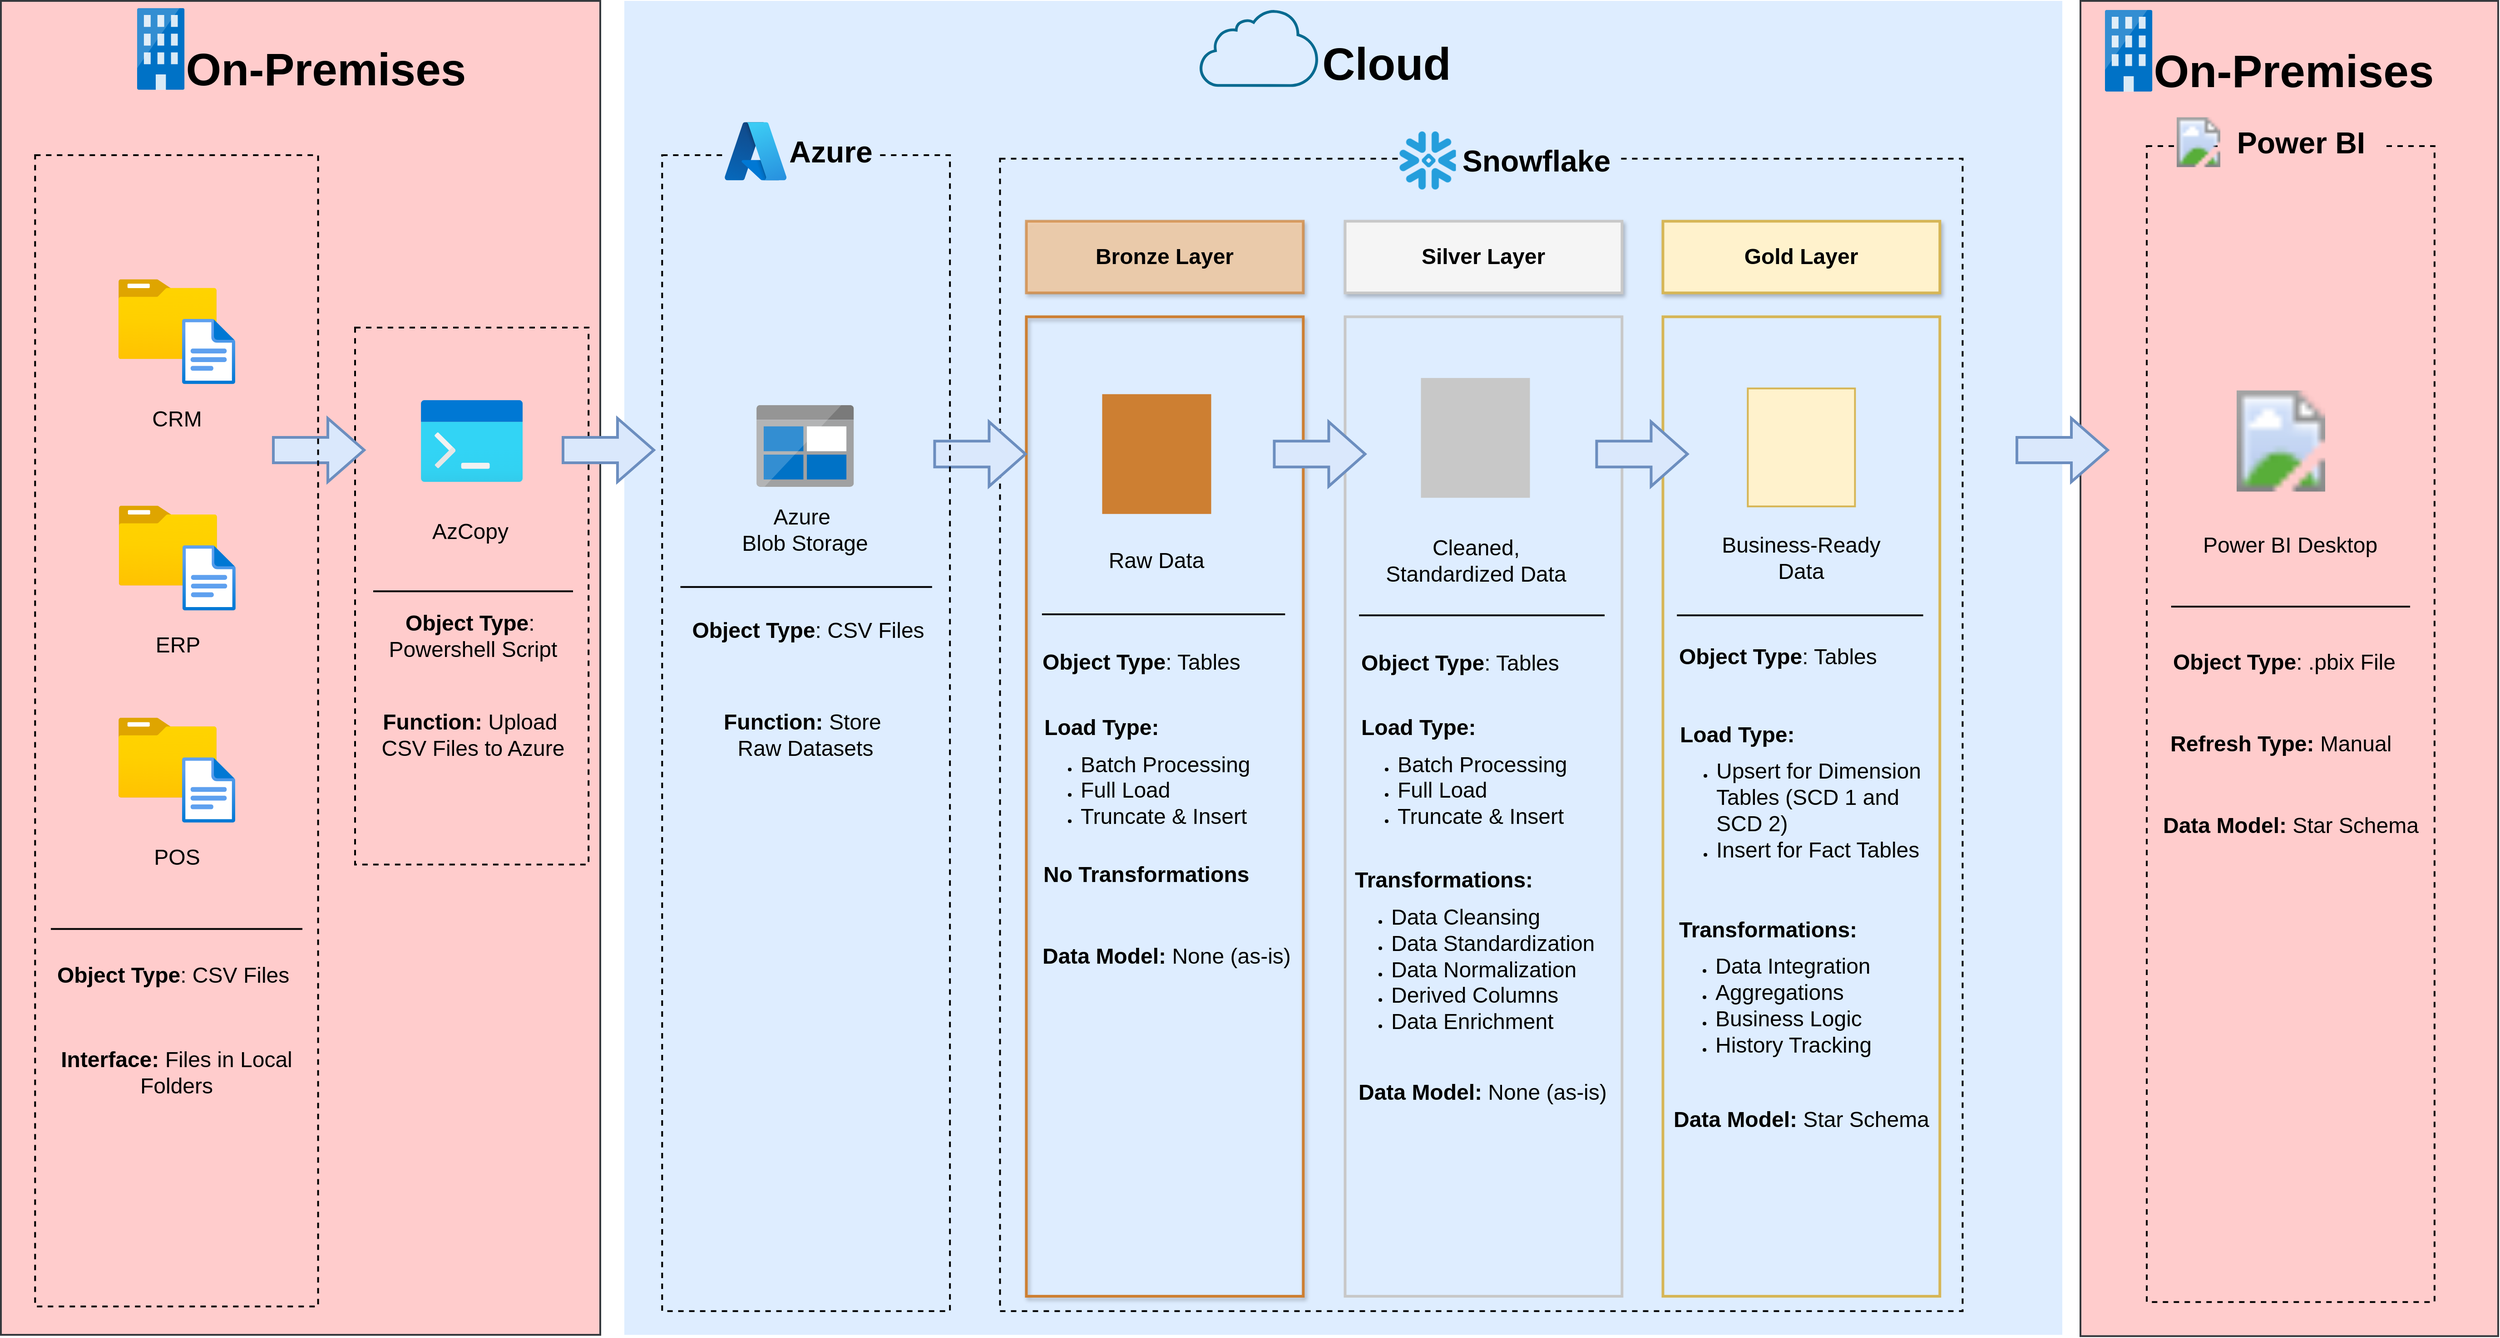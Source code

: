 <mxfile version="28.0.6">
  <diagram name="Page-1" id="2p3W1TwI71qRCSyU0E8I">
    <mxGraphModel dx="4074" dy="3640" grid="1" gridSize="10" guides="1" tooltips="1" connect="1" arrows="1" fold="1" page="1" pageScale="1" pageWidth="1200" pageHeight="1500" background="none" math="0" shadow="0">
      <root>
        <mxCell id="0" />
        <mxCell id="1" parent="0" />
        <mxCell id="SgpQ-Ep98uLSc8GFuPtw-4" value="" style="rounded=0;whiteSpace=wrap;html=1;fillColor=#DEEDFF;strokeColor=none;strokeWidth=2;" parent="1" vertex="1">
          <mxGeometry x="706.49" y="-1490" width="1583.51" height="1470" as="geometry" />
        </mxCell>
        <mxCell id="uIToXqVDKAPkT3p9r34H-6" value="" style="rounded=0;whiteSpace=wrap;html=1;dashed=1;fillColor=none;strokeWidth=2;" parent="1" vertex="1">
          <mxGeometry x="1120.22" y="-1316.18" width="1060" height="1270" as="geometry" />
        </mxCell>
        <mxCell id="uIToXqVDKAPkT3p9r34H-25" value="" style="rounded=0;whiteSpace=wrap;html=1;fillColor=none;strokeColor=#d6b656;shadow=0;strokeWidth=3;" parent="1" vertex="1">
          <mxGeometry x="1850.222" y="-1141.894" width="304.94" height="1079.39" as="geometry" />
        </mxCell>
        <mxCell id="uIToXqVDKAPkT3p9r34H-26" value="&lt;b&gt;&lt;font style=&quot;font-size: 24px;&quot;&gt;Gold Layer&lt;/font&gt;&lt;/b&gt;" style="rounded=0;whiteSpace=wrap;html=1;fillColor=#fff2cc;strokeColor=#D6B656;strokeWidth=3;shadow=1;" parent="1" vertex="1">
          <mxGeometry x="1850.222" y="-1247.2" width="304.94" height="78.98" as="geometry" />
        </mxCell>
        <mxCell id="uIToXqVDKAPkT3p9r34H-51" value="" style="group" parent="1" vertex="1" connectable="0">
          <mxGeometry x="1500.215" y="-1247.2" width="304.94" height="1184.696" as="geometry" />
        </mxCell>
        <mxCell id="uIToXqVDKAPkT3p9r34H-16" value="" style="rounded=0;whiteSpace=wrap;html=1;fillColor=none;strokeColor=#C8C8C8;shadow=0;gradientColor=none;strokeWidth=3;" parent="uIToXqVDKAPkT3p9r34H-51" vertex="1">
          <mxGeometry y="105.306" width="304.94" height="1079.39" as="geometry" />
        </mxCell>
        <mxCell id="uIToXqVDKAPkT3p9r34H-17" value="&lt;b&gt;&lt;font style=&quot;font-size: 24px;&quot;&gt;Silver Layer&lt;/font&gt;&lt;/b&gt;" style="rounded=0;whiteSpace=wrap;html=1;fillColor=light-dark(#F5F5F5,#959595);gradientColor=none;strokeColor=#C8C8C8;strokeWidth=3;shadow=1;" parent="uIToXqVDKAPkT3p9r34H-51" vertex="1">
          <mxGeometry width="304.94" height="78.98" as="geometry" />
        </mxCell>
        <mxCell id="uIToXqVDKAPkT3p9r34H-18" value="" style="sketch=0;verticalLabelPosition=bottom;sketch=0;aspect=fixed;html=1;verticalAlign=top;strokeColor=#C8C8C8;fillColor=#C8C8C8;align=center;outlineConnect=0;pointerEvents=1;shape=mxgraph.citrix2.site_database;fillStyle=auto;gradientColor=none;strokeWidth=2;" parent="uIToXqVDKAPkT3p9r34H-51" vertex="1">
          <mxGeometry x="84.517" y="173.755" width="118.03" height="130" as="geometry" />
        </mxCell>
        <mxCell id="uIToXqVDKAPkT3p9r34H-19" value="&lt;font style=&quot;font-size: 24px;&quot;&gt;Cleaned, Standardized Data&lt;/font&gt;" style="text;html=1;align=center;verticalAlign=middle;whiteSpace=wrap;rounded=0;" parent="uIToXqVDKAPkT3p9r34H-51" vertex="1">
          <mxGeometry x="43.111" y="334.347" width="202.848" height="78.98" as="geometry" />
        </mxCell>
        <mxCell id="uIToXqVDKAPkT3p9r34H-20" value="" style="line;strokeWidth=2;rotatable=0;dashed=0;labelPosition=right;align=left;verticalAlign=middle;spacingTop=0;spacingLeft=6;points=[];portConstraint=eastwest;" parent="uIToXqVDKAPkT3p9r34H-51" vertex="1">
          <mxGeometry x="15.385" y="421.22" width="270.38" height="26.33" as="geometry" />
        </mxCell>
        <mxCell id="uIToXqVDKAPkT3p9r34H-23" value="&lt;div style=&quot;&quot;&gt;&lt;b style=&quot;&quot;&gt;&lt;font style=&quot;font-size: 24px;&quot;&gt;Transformations:&lt;/font&gt;&lt;/b&gt;&lt;/div&gt;&lt;div style=&quot;&quot;&gt;&lt;ul&gt;&lt;li&gt;&lt;font style=&quot;font-size: 24px;&quot;&gt;Data Cleansing&lt;/font&gt;&lt;/li&gt;&lt;li&gt;&lt;font style=&quot;font-size: 24px;&quot;&gt;Data Standardization&lt;/font&gt;&lt;/li&gt;&lt;li&gt;&lt;font style=&quot;font-size: 24px;&quot;&gt;Data Normalization&lt;/font&gt;&lt;/li&gt;&lt;li&gt;&lt;font style=&quot;font-size: 24px;&quot;&gt;Derived Columns&lt;/font&gt;&lt;/li&gt;&lt;li&gt;&lt;font style=&quot;font-size: 24px;&quot;&gt;Data Enrichment&lt;/font&gt;&lt;/li&gt;&lt;/ul&gt;&lt;/div&gt;" style="text;html=1;align=left;verticalAlign=middle;whiteSpace=wrap;rounded=0;" parent="uIToXqVDKAPkT3p9r34H-51" vertex="1">
          <mxGeometry x="8.345" y="771.02" width="270.38" height="78.98" as="geometry" />
        </mxCell>
        <mxCell id="uIToXqVDKAPkT3p9r34H-24" value="&lt;div style=&quot;&quot;&gt;&lt;font style=&quot;font-size: 24px;&quot;&gt;&lt;b style=&quot;&quot;&gt;Data Model:&lt;/b&gt;&amp;nbsp;None (as-is)&lt;/font&gt;&lt;/div&gt;" style="text;html=1;align=left;verticalAlign=middle;whiteSpace=wrap;rounded=0;" parent="uIToXqVDKAPkT3p9r34H-51" vertex="1">
          <mxGeometry x="12.285" y="921.02" width="280.38" height="78.98" as="geometry" />
        </mxCell>
        <mxCell id="uIToXqVDKAPkT3p9r34H-46" value="&lt;div style=&quot;&quot;&gt;&lt;font style=&quot;font-size: 24px;&quot;&gt;&lt;b style=&quot;background-color: transparent; color: light-dark(rgb(0, 0, 0), rgb(255, 255, 255));&quot;&gt;Object Type&lt;/b&gt;&lt;span style=&quot;background-color: transparent; color: light-dark(rgb(0, 0, 0), rgb(255, 255, 255));&quot;&gt;: Tables&lt;/span&gt;&lt;/font&gt;&lt;/div&gt;" style="text;html=1;align=left;verticalAlign=middle;whiteSpace=wrap;rounded=0;" parent="uIToXqVDKAPkT3p9r34H-51" vertex="1">
          <mxGeometry x="15.385" y="447.55" width="269.28" height="78.98" as="geometry" />
        </mxCell>
        <mxCell id="uIToXqVDKAPkT3p9r34H-47" value="&lt;b style=&quot;&quot;&gt;&lt;font style=&quot;font-size: 24px;&quot;&gt;Load Type:&lt;/font&gt;&lt;/b&gt;&lt;div&gt;&lt;ul&gt;&lt;li&gt;&lt;font style=&quot;font-size: 24px;&quot;&gt;Batch Processing&lt;/font&gt;&lt;/li&gt;&lt;li&gt;&lt;font style=&quot;font-size: 24px;&quot;&gt;Full Load&lt;/font&gt;&lt;/li&gt;&lt;li&gt;&lt;font style=&quot;font-size: 24px;&quot;&gt;Truncate &amp;amp; Insert&lt;/font&gt;&lt;/li&gt;&lt;/ul&gt;&lt;/div&gt;&lt;div&gt;&lt;b&gt;&lt;font style=&quot;font-size: 24px;&quot;&gt;&lt;br&gt;&lt;/font&gt;&lt;/b&gt;&lt;div&gt;&lt;span style=&quot;font-size: 13px;&quot;&gt;&lt;b&gt;&lt;br&gt;&lt;/b&gt;&lt;/span&gt;&lt;/div&gt;&lt;/div&gt;" style="text;html=1;align=left;verticalAlign=middle;whiteSpace=wrap;rounded=0;" parent="uIToXqVDKAPkT3p9r34H-51" vertex="1">
          <mxGeometry x="15.485" y="542.33" width="271.67" height="185.59" as="geometry" />
        </mxCell>
        <mxCell id="uIToXqVDKAPkT3p9r34H-50" value="" style="group" parent="1" vertex="1" connectable="0">
          <mxGeometry x="1149.22" y="-1247.2" width="373" height="1184.7" as="geometry" />
        </mxCell>
        <mxCell id="uIToXqVDKAPkT3p9r34H-7" value="" style="rounded=0;whiteSpace=wrap;html=1;fillColor=none;strokeColor=#CD7F32;shadow=1;strokeWidth=3;" parent="uIToXqVDKAPkT3p9r34H-50" vertex="1">
          <mxGeometry y="105.31" width="304.94" height="1079.39" as="geometry" />
        </mxCell>
        <mxCell id="uIToXqVDKAPkT3p9r34H-8" value="&lt;b&gt;&lt;font style=&quot;font-size: 24px;&quot;&gt;Bronze Layer&lt;/font&gt;&lt;/b&gt;" style="rounded=0;whiteSpace=wrap;html=1;fillColor=#ffcc99;opacity=70;strokeColor=#CD7F32;shadow=1;strokeWidth=3;" parent="uIToXqVDKAPkT3p9r34H-50" vertex="1">
          <mxGeometry width="304.94" height="78.98" as="geometry" />
        </mxCell>
        <mxCell id="uIToXqVDKAPkT3p9r34H-9" value="" style="sketch=0;verticalLabelPosition=bottom;sketch=0;aspect=fixed;html=1;verticalAlign=top;strokeColor=#CD7F32;fillColor=#CD7F32;align=center;outlineConnect=0;pointerEvents=1;shape=mxgraph.citrix2.site_database;fillStyle=auto;gradientColor=none;strokeWidth=2;" parent="uIToXqVDKAPkT3p9r34H-50" vertex="1">
          <mxGeometry x="84.511" y="191.575" width="118.03" height="130" as="geometry" />
        </mxCell>
        <mxCell id="uIToXqVDKAPkT3p9r34H-10" value="&lt;font style=&quot;font-size: 24px;&quot;&gt;Raw Data&lt;/font&gt;" style="text;html=1;align=center;verticalAlign=middle;whiteSpace=wrap;rounded=0;" parent="uIToXqVDKAPkT3p9r34H-50" vertex="1">
          <mxGeometry x="42.105" y="334.347" width="202.848" height="78.98" as="geometry" />
        </mxCell>
        <mxCell id="uIToXqVDKAPkT3p9r34H-11" value="" style="line;strokeWidth=2;rotatable=0;dashed=0;labelPosition=right;align=left;verticalAlign=middle;spacingTop=0;spacingLeft=6;points=[];portConstraint=eastwest;" parent="uIToXqVDKAPkT3p9r34H-50" vertex="1">
          <mxGeometry x="17.2" y="420.06" width="267.74" height="26.33" as="geometry" />
        </mxCell>
        <mxCell id="uIToXqVDKAPkT3p9r34H-12" value="&lt;div style=&quot;&quot;&gt;&lt;font style=&quot;font-size: 24px;&quot;&gt;&lt;b style=&quot;background-color: transparent; color: light-dark(rgb(0, 0, 0), rgb(255, 255, 255));&quot;&gt;Object Type&lt;/b&gt;&lt;span style=&quot;background-color: transparent; color: light-dark(rgb(0, 0, 0), rgb(255, 255, 255));&quot;&gt;: Tables&lt;/span&gt;&lt;/font&gt;&lt;/div&gt;" style="text;html=1;align=left;verticalAlign=middle;whiteSpace=wrap;rounded=0;" parent="uIToXqVDKAPkT3p9r34H-50" vertex="1">
          <mxGeometry x="15.66" y="446.39" width="269.28" height="78.98" as="geometry" />
        </mxCell>
        <mxCell id="uIToXqVDKAPkT3p9r34H-13" value="&lt;b style=&quot;&quot;&gt;&lt;font style=&quot;font-size: 24px;&quot;&gt;Load Type:&lt;/font&gt;&lt;/b&gt;&lt;div&gt;&lt;ul&gt;&lt;li&gt;&lt;font style=&quot;font-size: 24px;&quot;&gt;Batch Processing&lt;/font&gt;&lt;/li&gt;&lt;li&gt;&lt;font style=&quot;font-size: 24px;&quot;&gt;Full Load&lt;/font&gt;&lt;/li&gt;&lt;li&gt;&lt;font style=&quot;font-size: 24px;&quot;&gt;Truncate &amp;amp; Insert&lt;/font&gt;&lt;/li&gt;&lt;/ul&gt;&lt;/div&gt;&lt;div&gt;&lt;b&gt;&lt;font style=&quot;font-size: 24px;&quot;&gt;&lt;br&gt;&lt;/font&gt;&lt;/b&gt;&lt;div&gt;&lt;span style=&quot;font-size: 13px;&quot;&gt;&lt;b&gt;&lt;br&gt;&lt;/b&gt;&lt;/span&gt;&lt;/div&gt;&lt;/div&gt;" style="text;html=1;align=left;verticalAlign=middle;whiteSpace=wrap;rounded=0;" parent="uIToXqVDKAPkT3p9r34H-50" vertex="1">
          <mxGeometry x="17.39" y="542.33" width="271.67" height="185.59" as="geometry" />
        </mxCell>
        <mxCell id="uIToXqVDKAPkT3p9r34H-14" value="&lt;div style=&quot;&quot;&gt;&lt;b style=&quot;&quot;&gt;&lt;font style=&quot;font-size: 24px;&quot;&gt;No Transformations&lt;/font&gt;&lt;/b&gt;&lt;/div&gt;" style="text;html=1;align=left;verticalAlign=middle;whiteSpace=wrap;rounded=0;" parent="uIToXqVDKAPkT3p9r34H-50" vertex="1">
          <mxGeometry x="17.2" y="681.02" width="250" height="78.98" as="geometry" />
        </mxCell>
        <mxCell id="uIToXqVDKAPkT3p9r34H-15" value="&lt;div style=&quot;&quot;&gt;&lt;font style=&quot;font-size: 24px;&quot;&gt;&lt;b style=&quot;&quot;&gt;Data Model:&lt;/b&gt;&amp;nbsp;&lt;/font&gt;&lt;font style=&quot;background-color: transparent; color: light-dark(rgb(0, 0, 0), rgb(255, 255, 255)); font-size: 24px;&quot;&gt;None&amp;nbsp;&lt;/font&gt;&lt;span style=&quot;background-color: transparent; color: light-dark(rgb(0, 0, 0), rgb(255, 255, 255)); font-size: 24px;&quot;&gt;(as-is)&lt;/span&gt;&lt;/div&gt;" style="text;html=1;align=left;verticalAlign=middle;whiteSpace=wrap;rounded=0;" parent="uIToXqVDKAPkT3p9r34H-50" vertex="1">
          <mxGeometry x="15.66" y="771.02" width="281.41" height="78.98" as="geometry" />
        </mxCell>
        <mxCell id="uIToXqVDKAPkT3p9r34H-37" value="" style="html=1;shadow=0;dashed=0;align=center;verticalAlign=middle;shape=mxgraph.arrows2.arrow;dy=0.6;dx=40;notch=0;fillColor=#dae8fc;strokeColor=#6c8ebf;strokeWidth=3;" parent="uIToXqVDKAPkT3p9r34H-50" vertex="1">
          <mxGeometry x="-101" y="221.023" width="100" height="71.102" as="geometry" />
        </mxCell>
        <mxCell id="uIToXqVDKAPkT3p9r34H-64" value="" style="html=1;shadow=0;dashed=0;align=center;verticalAlign=middle;shape=mxgraph.arrows2.arrow;dy=0.6;dx=40;notch=0;fillColor=#dae8fc;strokeColor=#6c8ebf;strokeWidth=3;" parent="uIToXqVDKAPkT3p9r34H-50" vertex="1">
          <mxGeometry x="273" y="221.02" width="100" height="71.102" as="geometry" />
        </mxCell>
        <mxCell id="uIToXqVDKAPkT3p9r34H-77" value="" style="html=1;shadow=0;dashed=0;align=center;verticalAlign=middle;shape=mxgraph.arrows2.arrow;dy=0.6;dx=40;notch=0;fillColor=#dae8fc;strokeColor=#6c8ebf;strokeWidth=3;" parent="uIToXqVDKAPkT3p9r34H-50" vertex="1">
          <mxGeometry x="628" y="221.02" width="100" height="71.102" as="geometry" />
        </mxCell>
        <mxCell id="SgpQ-Ep98uLSc8GFuPtw-1" value="" style="rounded=0;whiteSpace=wrap;html=1;fillColor=#FFCCCC;strokeColor=#36393d;strokeWidth=2;" parent="1" vertex="1">
          <mxGeometry x="20" y="-1490" width="660" height="1470" as="geometry" />
        </mxCell>
        <mxCell id="fqEwVpQqHCHQ80SQMjaH-1" value="" style="group;strokeWidth=2;" parent="1" vertex="1" connectable="0">
          <mxGeometry x="410.002" y="-1130.005" width="329.998" height="591.709" as="geometry" />
        </mxCell>
        <mxCell id="qWopWF9tR3x7Arqnewn6-15" value="" style="rounded=0;whiteSpace=wrap;html=1;dashed=1;fillColor=none;strokeWidth=2;" parent="fqEwVpQqHCHQ80SQMjaH-1" vertex="1">
          <mxGeometry width="257.104" height="591.709" as="geometry" />
        </mxCell>
        <mxCell id="qWopWF9tR3x7Arqnewn6-9" value="" style="line;strokeWidth=2;rotatable=0;dashed=0;labelPosition=right;align=left;verticalAlign=middle;spacingTop=0;spacingLeft=6;points=[];portConstraint=eastwest;" parent="fqEwVpQqHCHQ80SQMjaH-1" vertex="1">
          <mxGeometry x="20" y="277.53" width="220" height="26.18" as="geometry" />
        </mxCell>
        <mxCell id="qWopWF9tR3x7Arqnewn6-81" value="" style="group" parent="fqEwVpQqHCHQ80SQMjaH-1" vertex="1" connectable="0">
          <mxGeometry x="45.015" y="70.691" width="164.478" height="193.745" as="geometry" />
        </mxCell>
        <mxCell id="qWopWF9tR3x7Arqnewn6-10" value="&lt;font style=&quot;font-size: 24px;&quot;&gt;AzCopy&lt;/font&gt;" style="text;html=1;align=center;verticalAlign=middle;whiteSpace=wrap;rounded=0;" parent="qWopWF9tR3x7Arqnewn6-81" vertex="1">
          <mxGeometry y="115.2" width="164.478" height="78.545" as="geometry" />
        </mxCell>
        <mxCell id="SgpQ-Ep98uLSc8GFuPtw-29" value="" style="image;aspect=fixed;html=1;points=[];align=center;fontSize=12;image=img/lib/azure2/general/Powershell.svg;" parent="fqEwVpQqHCHQ80SQMjaH-1" vertex="1">
          <mxGeometry x="72.302" y="80.001" width="112.5" height="90" as="geometry" />
        </mxCell>
        <mxCell id="qWopWF9tR3x7Arqnewn6-11" value="&lt;font style=&quot;font-size: 24px;&quot;&gt;&lt;b style=&quot;&quot;&gt;Object Type&lt;/b&gt;:&amp;nbsp;&lt;/font&gt;&lt;div&gt;&lt;font style=&quot;font-size: 24px;&quot;&gt;&lt;font style=&quot;&quot;&gt;Powershell&amp;nbsp;&lt;/font&gt;&lt;span style=&quot;background-color: transparent; color: light-dark(rgb(0, 0, 0), rgb(255, 255, 255));&quot;&gt;Script&lt;/span&gt;&lt;/font&gt;&lt;/div&gt;" style="text;html=1;align=center;verticalAlign=middle;whiteSpace=wrap;rounded=0;" parent="fqEwVpQqHCHQ80SQMjaH-1" vertex="1">
          <mxGeometry x="20" y="301" width="220" height="78.55" as="geometry" />
        </mxCell>
        <mxCell id="qWopWF9tR3x7Arqnewn6-12" value="&lt;font style=&quot;font-size: 24px;&quot;&gt;&lt;b style=&quot;&quot;&gt;Function: &lt;/b&gt;Upload&amp;nbsp;&lt;/font&gt;&lt;div&gt;&lt;font style=&quot;font-size: 24px;&quot;&gt;CSV Files to Azure&lt;/font&gt;&lt;/div&gt;" style="text;html=1;align=center;verticalAlign=middle;whiteSpace=wrap;rounded=0;" parent="fqEwVpQqHCHQ80SQMjaH-1" vertex="1">
          <mxGeometry x="20" y="410" width="220" height="78.55" as="geometry" />
        </mxCell>
        <mxCell id="Jk4eIDcRh7JRY9oTh89a-10" value="" style="html=1;shadow=0;dashed=0;align=center;verticalAlign=middle;shape=mxgraph.arrows2.arrow;dy=0.6;dx=40;notch=0;fillColor=#dae8fc;strokeColor=#6c8ebf;strokeWidth=3;" parent="1" vertex="1">
          <mxGeometry x="320" y="-1030" width="100" height="70" as="geometry" />
        </mxCell>
        <mxCell id="Jk4eIDcRh7JRY9oTh89a-12" value="" style="html=1;shadow=0;dashed=0;align=center;verticalAlign=middle;shape=mxgraph.arrows2.arrow;dy=0.6;dx=40;notch=0;fillColor=#dae8fc;strokeColor=#6c8ebf;strokeWidth=3;" parent="1" vertex="1">
          <mxGeometry x="639" y="-1030" width="100" height="70" as="geometry" />
        </mxCell>
        <mxCell id="Jk4eIDcRh7JRY9oTh89a-14" value="" style="group;strokeWidth=2;" parent="1" vertex="1" connectable="0">
          <mxGeometry x="747.16" y="-1370" width="316.92" height="1323.82" as="geometry" />
        </mxCell>
        <mxCell id="SgpQ-Ep98uLSc8GFuPtw-6" value="" style="rounded=0;whiteSpace=wrap;html=1;dashed=1;fillColor=none;strokeWidth=2;" parent="Jk4eIDcRh7JRY9oTh89a-14" vertex="1">
          <mxGeometry x="1" y="50" width="316.92" height="1273.82" as="geometry" />
        </mxCell>
        <mxCell id="qWopWF9tR3x7Arqnewn6-22" value="&lt;font style=&quot;font-size: 24px;&quot;&gt;&lt;b style=&quot;&quot;&gt;Object Type&lt;/b&gt;: CSV Files&lt;/font&gt;" style="text;html=1;align=center;verticalAlign=middle;whiteSpace=wrap;rounded=0;" parent="Jk4eIDcRh7JRY9oTh89a-14" vertex="1">
          <mxGeometry x="21.09" y="534.92" width="281.75" height="78.55" as="geometry" />
        </mxCell>
        <mxCell id="qWopWF9tR3x7Arqnewn6-23" value="&lt;font style=&quot;font-size: 24px;&quot;&gt;&lt;b style=&quot;&quot;&gt;Function: &lt;/b&gt;Store&amp;nbsp;&lt;/font&gt;&lt;div style=&quot;&quot;&gt;&lt;font style=&quot;font-size: 24px;&quot;&gt;Raw Datasets&lt;/font&gt;&lt;/div&gt;" style="text;html=1;align=center;verticalAlign=middle;whiteSpace=wrap;rounded=0;" parent="Jk4eIDcRh7JRY9oTh89a-14" vertex="1">
          <mxGeometry x="17.582" y="649.998" width="281.75" height="78.55" as="geometry" />
        </mxCell>
        <mxCell id="SgpQ-Ep98uLSc8GFuPtw-27" value="" style="image;sketch=0;aspect=fixed;html=1;points=[];align=center;fontSize=12;image=img/lib/mscae/BlobBlock.svg;" parent="Jk4eIDcRh7JRY9oTh89a-14" vertex="1">
          <mxGeometry x="104.89" y="325.442" width="107.14" height="90" as="geometry" />
        </mxCell>
        <mxCell id="qWopWF9tR3x7Arqnewn6-19" value="&lt;font style=&quot;font-size: 24px;&quot;&gt;Azure&amp;nbsp;&lt;/font&gt;&lt;div&gt;&lt;font style=&quot;font-size: 24px;&quot;&gt;Blob Storage&lt;/font&gt;&lt;/div&gt;" style="text;html=1;align=center;verticalAlign=middle;whiteSpace=wrap;rounded=0;" parent="Jk4eIDcRh7JRY9oTh89a-14" vertex="1">
          <mxGeometry x="21.085" y="415.444" width="274.724" height="94.67" as="geometry" />
        </mxCell>
        <mxCell id="SgpQ-Ep98uLSc8GFuPtw-43" value="" style="line;strokeWidth=2;rotatable=0;dashed=0;labelPosition=right;align=left;verticalAlign=middle;spacingTop=0;spacingLeft=6;points=[];portConstraint=eastwest;" parent="Jk4eIDcRh7JRY9oTh89a-14" vertex="1">
          <mxGeometry x="21.093" y="510.11" width="277.169" height="31.553" as="geometry" />
        </mxCell>
        <mxCell id="Jk4eIDcRh7JRY9oTh89a-18" value="" style="group" parent="Jk4eIDcRh7JRY9oTh89a-14" vertex="1" connectable="0">
          <mxGeometry x="64.93" y="13.66" width="171.56" height="64.12" as="geometry" />
        </mxCell>
        <mxCell id="Jk4eIDcRh7JRY9oTh89a-20" value="" style="group" parent="Jk4eIDcRh7JRY9oTh89a-18" vertex="1" connectable="0">
          <mxGeometry x="5" width="166.56" height="64.12" as="geometry" />
        </mxCell>
        <mxCell id="SgpQ-Ep98uLSc8GFuPtw-7" value="&lt;font style=&quot;font-size: 33px;&quot;&gt;&lt;b style=&quot;&quot;&gt;&amp;nbsp;Azure&amp;nbsp;&lt;/b&gt;&lt;/font&gt;" style="rounded=0;whiteSpace=wrap;html=1;fillColor=#DEEDFF;strokeColor=none;labelBackgroundColor=none;" parent="Jk4eIDcRh7JRY9oTh89a-20" vertex="1">
          <mxGeometry x="66.56" y="16.34" width="100" height="31.45" as="geometry" />
        </mxCell>
        <mxCell id="Jk4eIDcRh7JRY9oTh89a-17" value="" style="image;aspect=fixed;html=1;points=[];align=center;fontSize=12;image=img/lib/azure2/other/Azure_A.svg;imageBackground=#DEEDFF;" parent="Jk4eIDcRh7JRY9oTh89a-20" vertex="1">
          <mxGeometry width="68" height="64.12" as="geometry" />
        </mxCell>
        <mxCell id="Jk4eIDcRh7JRY9oTh89a-15" value="" style="group" parent="1" vertex="1" connectable="0">
          <mxGeometry x="57.66" y="-1320" width="311.64" height="1268.71" as="geometry" />
        </mxCell>
        <mxCell id="qWopWF9tR3x7Arqnewn6-78" value="" style="rounded=0;whiteSpace=wrap;html=1;dashed=1;fillColor=none;strokeWidth=2;" parent="Jk4eIDcRh7JRY9oTh89a-15" vertex="1">
          <mxGeometry width="311.64" height="1268.71" as="geometry" />
        </mxCell>
        <mxCell id="SgpQ-Ep98uLSc8GFuPtw-41" value="" style="line;strokeWidth=2;rotatable=0;dashed=0;labelPosition=right;align=left;verticalAlign=middle;spacingTop=0;spacingLeft=6;points=[];portConstraint=eastwest;" parent="Jk4eIDcRh7JRY9oTh89a-15" vertex="1">
          <mxGeometry x="17.32" y="839.997" width="277.015" height="25.577" as="geometry" />
        </mxCell>
        <mxCell id="qWopWF9tR3x7Arqnewn6-5" value="&lt;font style=&quot;font-size: 24px;&quot;&gt;&lt;b style=&quot;&quot;&gt;Object Type&lt;/b&gt;: CSV Files&lt;/font&gt;" style="text;html=1;align=left;verticalAlign=middle;whiteSpace=wrap;rounded=0;" parent="Jk4eIDcRh7JRY9oTh89a-15" vertex="1">
          <mxGeometry x="22.35" y="864.491" width="270" height="78.894" as="geometry" />
        </mxCell>
        <mxCell id="qWopWF9tR3x7Arqnewn6-6" value="&lt;font style=&quot;font-size: 24px;&quot;&gt;&lt;b style=&quot;&quot;&gt;Interface: &lt;/b&gt;Files in&amp;nbsp;&lt;span style=&quot;background-color: transparent; color: light-dark(rgb(0, 0, 0), rgb(255, 255, 255));&quot;&gt;Local Folders&lt;/span&gt;&lt;/font&gt;" style="text;html=1;align=center;verticalAlign=middle;whiteSpace=wrap;rounded=0;" parent="Jk4eIDcRh7JRY9oTh89a-15" vertex="1">
          <mxGeometry x="13.421" y="972.694" width="284.806" height="76.731" as="geometry" />
        </mxCell>
        <mxCell id="qWopWF9tR3x7Arqnewn6-80" value="" style="group" parent="Jk4eIDcRh7JRY9oTh89a-15" vertex="1" connectable="0">
          <mxGeometry x="82.807" y="386.305" width="169.37" height="204.616" as="geometry" />
        </mxCell>
        <mxCell id="qWopWF9tR3x7Arqnewn6-4" value="&lt;font style=&quot;font-size: 24px;&quot;&gt;ERP&lt;/font&gt;" style="text;html=1;align=center;verticalAlign=middle;whiteSpace=wrap;rounded=0;" parent="qWopWF9tR3x7Arqnewn6-80" vertex="1">
          <mxGeometry x="22.38" y="115.557" width="103.881" height="76.731" as="geometry" />
        </mxCell>
        <mxCell id="Jk4eIDcRh7JRY9oTh89a-2" value="" style="group" parent="qWopWF9tR3x7Arqnewn6-80" vertex="1" connectable="0">
          <mxGeometry x="9.28" width="130.09" height="115.558" as="geometry" />
        </mxCell>
        <mxCell id="SgpQ-Ep98uLSc8GFuPtw-23" value="" style="image;aspect=fixed;html=1;points=[];align=center;fontSize=12;image=img/lib/azure2/general/Folder_Blank.svg;" parent="Jk4eIDcRh7JRY9oTh89a-2" vertex="1">
          <mxGeometry width="108.338" height="87.921" as="geometry" />
        </mxCell>
        <mxCell id="SgpQ-Ep98uLSc8GFuPtw-24" value="" style="image;aspect=fixed;html=1;points=[];align=center;fontSize=12;image=img/lib/azure2/general/File.svg;" parent="Jk4eIDcRh7JRY9oTh89a-2" vertex="1">
          <mxGeometry x="70.25" y="43.531" width="58.458" height="72.027" as="geometry" />
        </mxCell>
        <mxCell id="Jk4eIDcRh7JRY9oTh89a-4" value="" style="group" parent="Jk4eIDcRh7JRY9oTh89a-15" vertex="1" connectable="0">
          <mxGeometry x="82.34" y="136.766" width="169.37" height="204.616" as="geometry" />
        </mxCell>
        <mxCell id="Jk4eIDcRh7JRY9oTh89a-5" value="&lt;font style=&quot;font-size: 24px;&quot;&gt;CRM&lt;/font&gt;" style="text;html=1;align=center;verticalAlign=middle;whiteSpace=wrap;rounded=0;" parent="Jk4eIDcRh7JRY9oTh89a-4" vertex="1">
          <mxGeometry x="22.38" y="115.557" width="103.881" height="76.731" as="geometry" />
        </mxCell>
        <mxCell id="Jk4eIDcRh7JRY9oTh89a-6" value="" style="group" parent="Jk4eIDcRh7JRY9oTh89a-4" vertex="1" connectable="0">
          <mxGeometry x="9.28" width="130.09" height="115.558" as="geometry" />
        </mxCell>
        <mxCell id="Jk4eIDcRh7JRY9oTh89a-7" value="" style="image;aspect=fixed;html=1;points=[];align=center;fontSize=12;image=img/lib/azure2/general/Folder_Blank.svg;" parent="Jk4eIDcRh7JRY9oTh89a-6" vertex="1">
          <mxGeometry width="108.338" height="87.921" as="geometry" />
        </mxCell>
        <mxCell id="Jk4eIDcRh7JRY9oTh89a-8" value="" style="image;aspect=fixed;html=1;points=[];align=center;fontSize=12;image=img/lib/azure2/general/File.svg;" parent="Jk4eIDcRh7JRY9oTh89a-6" vertex="1">
          <mxGeometry x="70.25" y="43.531" width="58.458" height="72.027" as="geometry" />
        </mxCell>
        <mxCell id="pzxmk9K-qBNjX5SLL7tZ-1" value="" style="group" vertex="1" connectable="0" parent="Jk4eIDcRh7JRY9oTh89a-15">
          <mxGeometry x="82.34" y="620" width="169.37" height="204.616" as="geometry" />
        </mxCell>
        <mxCell id="pzxmk9K-qBNjX5SLL7tZ-2" value="&lt;font style=&quot;font-size: 24px;&quot;&gt;POS&lt;/font&gt;" style="text;html=1;align=center;verticalAlign=middle;whiteSpace=wrap;rounded=0;" vertex="1" parent="pzxmk9K-qBNjX5SLL7tZ-1">
          <mxGeometry x="22.38" y="115.557" width="103.881" height="76.731" as="geometry" />
        </mxCell>
        <mxCell id="pzxmk9K-qBNjX5SLL7tZ-3" value="" style="group" vertex="1" connectable="0" parent="pzxmk9K-qBNjX5SLL7tZ-1">
          <mxGeometry x="9.28" width="130.09" height="115.558" as="geometry" />
        </mxCell>
        <mxCell id="pzxmk9K-qBNjX5SLL7tZ-4" value="" style="image;aspect=fixed;html=1;points=[];align=center;fontSize=12;image=img/lib/azure2/general/Folder_Blank.svg;" vertex="1" parent="pzxmk9K-qBNjX5SLL7tZ-3">
          <mxGeometry width="108.338" height="87.921" as="geometry" />
        </mxCell>
        <mxCell id="pzxmk9K-qBNjX5SLL7tZ-5" value="" style="image;aspect=fixed;html=1;points=[];align=center;fontSize=12;image=img/lib/azure2/general/File.svg;" vertex="1" parent="pzxmk9K-qBNjX5SLL7tZ-3">
          <mxGeometry x="70.25" y="43.531" width="58.458" height="72.027" as="geometry" />
        </mxCell>
        <mxCell id="Jk4eIDcRh7JRY9oTh89a-24" value="" style="group" parent="1" vertex="1" connectable="0">
          <mxGeometry x="170" y="-1482" width="373.51" height="106.55" as="geometry" />
        </mxCell>
        <mxCell id="SgpQ-Ep98uLSc8GFuPtw-3" value="&lt;font style=&quot;font-size: 50px;&quot;&gt;&lt;b style=&quot;&quot;&gt;On-Premises&lt;/b&gt;&lt;/font&gt;" style="rounded=0;whiteSpace=wrap;html=1;fillColor=none;strokeColor=none;fontSize=18;dashed=1;" parent="Jk4eIDcRh7JRY9oTh89a-24" vertex="1">
          <mxGeometry x="41.72" y="28" width="331.79" height="78.55" as="geometry" />
        </mxCell>
        <mxCell id="Jk4eIDcRh7JRY9oTh89a-23" value="" style="image;sketch=0;aspect=fixed;html=1;points=[];align=center;fontSize=12;image=img/lib/mscae/Exchange_On_premises_Access.svg;" parent="Jk4eIDcRh7JRY9oTh89a-24" vertex="1">
          <mxGeometry width="52.2" height="90" as="geometry" />
        </mxCell>
        <mxCell id="uIToXqVDKAPkT3p9r34H-2" value="" style="group" parent="1" vertex="1" connectable="0">
          <mxGeometry x="1340" y="-1480" width="340.448" height="98.545" as="geometry" />
        </mxCell>
        <mxCell id="uIToXqVDKAPkT3p9r34H-3" value="&lt;font style=&quot;font-size: 50px;&quot;&gt;&lt;b style=&quot;&quot;&gt;Cloud&lt;/b&gt;&lt;/font&gt;" style="rounded=0;whiteSpace=wrap;html=1;fillColor=none;strokeColor=none;fontSize=18;dashed=1;" parent="uIToXqVDKAPkT3p9r34H-2" vertex="1">
          <mxGeometry x="72.09" y="20" width="268.358" height="78.545" as="geometry" />
        </mxCell>
        <mxCell id="uIToXqVDKAPkT3p9r34H-4" value="" style="sketch=0;pointerEvents=1;shadow=0;dashed=0;html=1;strokeColor=none;aspect=fixed;labelPosition=center;verticalLabelPosition=bottom;verticalAlign=top;align=center;outlineConnect=0;shape=mxgraph.vvd.cloud_computing;fillColor=#066A90;" parent="uIToXqVDKAPkT3p9r34H-2" vertex="1">
          <mxGeometry width="132.5" height="84.8" as="geometry" />
        </mxCell>
        <mxCell id="uIToXqVDKAPkT3p9r34H-44" value="" style="group" parent="1" vertex="1" connectable="0">
          <mxGeometry x="1560.22" y="-1346.18" width="240" height="64" as="geometry" />
        </mxCell>
        <mxCell id="uIToXqVDKAPkT3p9r34H-45" value="" style="group" parent="uIToXqVDKAPkT3p9r34H-44" vertex="1" connectable="0">
          <mxGeometry width="240" height="64" as="geometry" />
        </mxCell>
        <mxCell id="uIToXqVDKAPkT3p9r34H-43" value="" style="shape=image;verticalLabelPosition=bottom;labelBackgroundColor=default;verticalAlign=top;aspect=fixed;imageAspect=0;image=data:image/png,iVBORw0KGgoAAAANSUhEUgAABAAAAAQACAYAAAB/HSuDAAAACXBIWXMAAAsT&#xa;AAALEwEAmpwYAAAgAElEQVR4nOzdeZhcV3ng/5a8b4BZjGULy6pzSi0aMGCz&#xa;BQhicSBAHAjgEDLBIQOBJMA4mWRwJpmknR/5EdaAEkPS6npPSTIOpBMGMpDA&#xa;YIPA7KCAwMJS13tKLQuEbTDGxhte5JrntITBILd6qar33Hu+n+f5Pg+QP9Kq&#xa;OvfU7bfr3jsyAgAo1mh75vRGiM9zoq/1Et/mJb7fS9ziRb/hQtzrRa93Id7k&#xa;Q+zNJnpb+t+86LUuxCud6OVe4gdd0PVeOn/UkPhra9oza0emeodZ/9uASpvq&#xa;HbZ6U3eNa+sLfYjnO9F3OdEPpGPOhfhNH/SaA8firT8+Pp3Em/cfs/odH/QK&#xa;F+KnvMQpL/Edrq2v99L9laZMN0Z6vWXW/zwAAAAAA7R2YveKZogvSr8M+KCf&#xa;8UFvuOcX+343OyiIW13Qf3Btfbnf2HHW/34gZ+kXcy+d33JB3+ODfuWnf7Hv&#xa;dy7EH/oQP39gqPDrzY3Tp1r/+wEAAAAswdjU9iN96P7S7F//Zv9iOKBf9uc/&#xa;FLjKhziR/qI5dtH2461fH8DSGZu3HZeOBSf6jz7o7gyOz+nZgUBbf3lVe+Zo&#xa;69cHAAAAwCGsG99yeEPic13QMPv1YOtfKu77l41bXdB/TX99XDm15xjr1w0Y&#xa;hrTW05pPa3+Qf+Ffak7ijV7iZh8655w1sfUI69cNAAAAwE/xGzorfYgXHPgr&#xa;u/kvEAv+ZSN9MyDomdavIzAIXjpjTvTNTuJ11sfbIoZ1aZA40WjFR1q/jgAA&#xa;AEDRGtJ96v6bfOld5r8o9OWXjbjViZ7HTQRReeO95ekv6C7opebHVf+GAZ9N&#xa;/yZuIggAAAAMUToJn71RmPUvBIP7RaPTCPG3GQSgipfhNFvxFT5ENT+OBpQL&#xa;ui3dUJRBAAAAADBAjXZ8lgv6JetfAIY4CJh2QV/KLxrIXq+3rCnxZWl4ZX7c&#xa;DG0QEL+a7jli/dIDAAAAtTLa2nHK/pty2Z/0G/2i8WmuQUauVm/qrnGiHy/3&#xa;+NQPr9mwc7X1+wAAAABU/uvEPsTzD9woz/xE33gIcKcLun60teME6/cFSFZM&#xa;7D3WiV7oJN5ufXxk8WQP0Qv9+s5R1u8LAAAAUDnN1vTTvMTt5if2meVC/JZv&#xa;dV9s/f6gbL6t5zqJ37Y+HrJLdLop3bOt3x8AAACgMn/1n/1LWtB95ifzOSdx&#xa;89hF24+3fr9QlpVTe47xEjeYr/+cE707fVtnbGr7kdbvFwAAAJAtv6Gz0ole&#xa;bn4CX5Fc0J2rJ7tnWL9vKIOXzpgPeoX1uq9O+hW/seOs3zcAAAAgOz50f8kH&#xa;vcb+pL1iid6W7pNg/f6h3pzoeT7oLebrvWKl+5fMPskDAAAAwMjIyHhvuQv6&#xa;lvS1WeuT9SrnQryYG5Ch31a1Z472ou+zXt9Vz4m+a2Sqd5j1+wkAAACYSdfI&#xa;OtFLrE/Oa5PELY2J7v2t31fUw6r2zAPSIyjN13VdkvihdA8F6/cVAAAAGLoz&#xa;Nm87zkv8qPlJee3SK5obp0+1fn9RbavaMyc7iV+zX8/1ykn8wtpNVz7I+v0F&#xa;AAAAhmZscs8DfYiftz4Zr2tOdGb1pu4a6/cZ1dSU6YYPUa3XcW1Ljzfd0Flp&#xa;/T4DAAAAA+eCPiw9K9v8JLzuiV7bbE8/xvr9RrX4VuexLsTvmq/fAoZ0PCEA&#xa;AAAAtZa++upCvNL65LuU0i9yo61do9bvO6oh/ULKkziGenx2107sXmH9vgMA&#xa;AAB9t2Ji77Fe4uesT7pLy4W4i18ycCijrR2npLVivV6LS/Qbp11y1YnW7z8A&#xa;AADQN2dNbD2CG/7xSwbylJ4cwQ3/TPt8GpBarwMAAABg6Xq9ZT7ETRmcZJce&#xa;v2Tg56TH0jnRyzNYn0XnJP6fdeNbDrdeDwAAAMCSONE3Wp9c04FfMkK82Ho9&#xa;IC8u6D9Zr0s6kMR3WK8HAAAAYNEaIT7Ti95lfmJNP/VLRueV1usCeWiG+Brz&#xa;9Ug/dWzq3a6tL7ReFwAAAMCCrZ7sPtSLXm1+Uk0/+0vGbTweEI1WfKQXvdV8&#xa;PdLPHp/Xr9mwc7X1+gAAAADmb7y33IteZn4yTff1S0ZntLXjBOtlAhtjF20/&#xa;nsdxZpzol8emth9pvU4AAACAefEh/rX5STQd6peM91mvE9jwEjebrz86xPHJ&#xa;/QAAAABQAY1WfBzX/VcjJ/rr1usFw+Wl8xLrdUfzSPTupnTPtl4vAAAAwH0b&#xa;7y13Qb9kfvJM88qF+L01EzsfbL1sMBzpMZA+6G7rdUfzPj53nbF523HW6wYA&#xa;AAA4KCf6WuuTZlroLxkarNcNhsNLfJv1eqMFH59vsV43AAAAwH3d9f8H1ifM&#xa;tJivGk8/0Xr9YLDcRn2EC/EO8/VGC8pJvH20tWvUev0AAAAA9+KCvtf6ZJkW&#xa;/UvGF0Z6vWXWawgD0ust8xK3WK8zWuTxGfTD1ksIAAAAuIcL+uT0l2TrE2Va&#xa;fI12/A3rdYTBaEp8mfX6oiUfn8+yXkcAAADALB/iJ61PkGmJiXbWjW853Hot&#xa;oc+meoc50R3m64uWenx+mW/pAAAAwFwjxGeanxxTX2qE+NvW6wn95SX+jvW6&#xa;ov7UbHWfb72eAAAAUDj++l+jRKfToxyt1xT6+FhO4a//tfoWAAAAAGClKbse&#xa;bX5STH3NBX2B9bpCf7i2vtB6PVF/a7TjU6zXFQAAAArFnf/rmH7Gel2hP5zo&#xa;5fbrifqaxA9arysAAAAUaM3Ezge7EH9kfkJMfS99s8N6fWFpGqH7KOt1RANI&#xa;9K7Gpu5p1usLAAAAhfES32B+MkwDyQVdb72+sDRe4t9ZryMaUBL/wnp9AQAA&#xa;oCS93rJ0wzjzE2Ea0C8Yev2q9szR1ssMi5Peu/Qemq8jGlC6m5t1AgAAYGia&#xa;k90n2J8E0yBrSPw163WGxfGt7out1w8Ntmbo/qL1OgMAAEAhfIhvtz4BpgEn&#xa;8f3W6wyLk9478/VDg+4i63UGAACAQqSvoGZwAkwDzEm8eeXUnmOs1xoWJr1n&#xa;LsSbrNcPDTjRq7kMAAAAAAPH3cXLqSHxudbrDQuT3jPrdUPDaXXoPt56vQEA&#xa;AKDmuPt/OfE0gOrh7v8FJfEvrdcbAAAAas6H+EnzE18a0i8YOm293rAwPJ2j&#xa;oCR+znq9AQAAoMbOmth6hA96i/mJLw2ttRO7V1ivO8zPqvbMydbrhYaXC/GO&#xa;FRN7j7VedwAAAKgp3+48yfqkl4acdF5ive4wP+m9Ml8vNNRcS59hve4AAABQ&#xa;U146f2R9wktD/gUj6Dut1x3mx0t8h/V6oSEfn6J/br3uAAAAUFMu6HutT3hp&#xa;yEncYr3uMD8uxE+Zrxcaak70A9brDgAAADXlRb9hfcJLQ/4FI+j3rdcd5sdJ&#xa;vM56vdCQE+1YrzsAAADU0NjU9iOdxNvNT3hp6DU3Tp9qvf4wN7+hs9J6nZBF&#xa;uu+MzduOs15/AAAAqJnVm7pr7E92ySTprLNef5hbI8Rnmq8TMqkRuo+yXn8A&#xa;AACoGRf0OdYnumRTsxVfYb3+MDcfuv/Vep2QTa6lv2q9/gAAAFAzzRBfY32i&#xa;S0a/YIheaL3+MDcX9K+s1wmZdb71+gMAAEDN8AtGubkQW9brD3NL75H1OiGj&#xa;JL7Nev0BAACgZpzEd5uf6JLVLxgftF5/mJuX+CHzdUImuaDBev0BAACgZnyI&#xa;/2x9oktGv2CIXm69/jA3L/pZ63VCZv2b9foDAABAzXiJH8vgRJcsEv2G9frD&#xa;3HzQK8zXCZnEgA4AAAB95yVusT7RJaNEp63XH+bmRTvm64RMciF+0Xr9AQAA&#xa;oGa8xM9Zn+iS0S8YojPW6w9z80F3W68Tsjo+49es1x8AAABqxot+2fpEl4x+&#xa;wQhxr/X6w9zSe2S9Tsjs+Pym9foDAABAzfigX7E+0SWrXzD0O9brD3NL75H1&#xa;OiGr4zNeab3+AAAAUDMMAMqNAUD+GACUGwMAAAAA9B0DgHJjAJA/BgDlxgAA&#xa;AAAAfccAoNwYAOSPAUC5MQAAAABA3zEAKDcGAPljAFBuDAAAAADQdwwAyo0B&#xa;QP4YAJQbAwAAAAD0HQOAcmMAkD8GAOXGAAAAAAB9xwCg3BgA5I8BQLkxAAAA&#xa;AEDfMQAoNwYA+WMAUG4MAAAAANB3DADKjQFA/hgAlBsDAAAAAPQdA4ByYwCQ&#xa;PwYA5cYAAAAAAH3HAKDcGADkjwFAuTEAAAAAQN8xACg3BgD5YwBQbgwAAAAA&#xa;0HcMAMqNAUD+GACUGwMAAAAA9B0DgHJjAJA/BgDlxgAAAAAAfccAoNwYAOSP&#xa;AUC5MQAAAABA3zEAKDcGAPljAFBuDAAAAADQdwwAyo0BQP4YAJQbAwAAAAD0&#xa;HQOAcmMAkD8GAOXGAAAAAAB9xwCg3BgA5I8BQLkxAAAAAEDfMQAoNwYA+WMA&#xa;UG4MAAAAANB3DADKjQFA/hgAlBsDAAAAAPQdA4ByYwCQPwYA5cYAAAAAAH3H&#xa;AKDcGADkjwFAuTEAAAAAQN8xACg3BgD5YwBQbgwAAAAA0HcMAMqNAUD+GACU&#xa;GwMAAAAA9B0DgHJjAJA/BgDlxgAAAAAAfccAoNwYAOSPAUC5MQAAAABA3zEA&#xa;KDcGAPljAFBuDAAAAADQdwwAyo0BQP4YAJQbAwAAAAD0HQOAcmMAkD8GAOXG&#xa;AAAAAAB9xwCg3BgA5I8BQLkxAAAAAEDfMQAoNwYA+WMAUG4MAAAAANB3DADK&#xa;jQFA/hgAlBsDAAAAAPQdA4ByYwCQPwYA5cYAAAAAAH3HAKDcGADkjwFAuTEA&#xa;AAAAQN8xACg3BgD5YwBQbgwAAAAA0HcMAMqNAUD+GACUGwMAAAAA9B0DgHJj&#xa;AJA/BgDlxgAAAAAAfccAoNwYAOSPAUC5MQAAAABA3zEAKDcGAPljAFBuDAAA&#xa;AADQdwwAyo0BQP4YAJQbAwAAAAD0HQOAcmMAkD8GAOXGAAAAAAB9xwCg3BgA&#xa;5I8BQLkxAAAAAEDfMQAoNwYA+WMAUG4MAAAAANB3DADKjQFA/hgAlBsDAAAA&#xa;APQdA4ByYwCQPwYA5cYAAAAAAH3HAKDcGADkjwFAuTEAAAAAQN8xACg3BgD5&#xa;YwBQbgwAAAAA0HcMAMqNAUD+GACUGwMAAAAA9B0DgHJjAJA/BgDlxgAAAAAA&#xa;fccAoNwYAOSPAUC5MQAAAABA3zEAKDcGAPljAFBuDAAAAADQdwwAyo0BQP4Y&#xa;AJQbAwAAAAD0HQOAcmMAkD8GAOXGAAAAAAB9xwCg3BgA5I8BQLkxAAAAAEDf&#xa;MQAoNwYA+WMAUG4MAAAAANB3DADKjQFA/hgAlBsDAAAAAPQdA4ByYwCQPwYA&#xa;5cYAAAAAAH3HAKDcGADkjwFAuTEAAACgpla1Z05eHbqPd0Ff0JT4Mifx1U70&#xa;j11bX7//P8/+9/OaIb7ItfXpXjpjjYnu/a1/btQDA4ByYwCQPwYA5cYAAP0y&#xa;NrX9SBf0Yc3J7hOa0j3bt7ovTueVvq3n3lOr8+z0f3MtfcZoa9foyqk9x1j/&#xa;3ABQaX595yjf7jzJh3i+Cxq86GVedNqL3rbokwOJNzuJX/Mh/rMTfWMaEDQ2&#xa;dU+z/reiWhgAlBsDgPwxACg3BgBYqMbmeFJD4nNd0P85e64Z4ud90GsWvQ5F&#xa;r/USt/qg/9sFfWezFV/RnJx++Eivt8z63woA2fHSecjsX/ODrnchftFJvH2I&#xa;Jw3fdaIfSN8gaLTiI61fC+SNAUC5MQDIHwOAcmMAgENxk+pd0Fe5oO/1olcN&#xa;bX2K/sBL/JgL+leNEJ+3YmLvsdavBQCYSH99T3/h9xK3eNG7rE8efpLu9hL/&#xa;rtGOzxqZ6h1m/TohLwwAyo0BQP4YAJQbAwD8nPHe8oZ0n+qCvtWLdqzX6E/S&#xa;W2a/JdDWl592yVUnWr9MADBQayd2r0hftdr/FakqnFDod1yIf+tbncdav3bI&#xa;AwOAcmMAkD8GAOXGAAA/lr7N6UTf7CXuqcC6vcOJfrwZ4mtGWztOsH7tAKBv&#xa;3MZ4lg9xYinX8JsncWu6wSA3eikbA4ByYwCQPwYA5cYAoGzpxn3p5nwu6KUV&#xa;XsM/3H+u3Bmzfj0BYNE38ktfb/KiX7beVAdwz4A/58kCZWIAUG4MAPLHAKDc&#xa;GACUKf3V3Id4gRe92noN9i/d54P+h2vrL3MDQQDVmcJK9/ddiN+y30QHukHf&#xa;4EP861XtmQdYv+YYHgYA5cYAIH8MAMqNAUBZ/MWd+znRC73o9fVe17rNBX2O&#xa;9esNAAfX6y3zofubTnTGesMc6uYs8Tov8Q/T4MP6LcDgMQAoNwYA+WMAUG4M&#xa;AMpw1sTWI1zQ16VvY5a1vvVSF/RM69cfAO7RaMXHeYmfs94gTTdnibEZ4ous&#xa;3wsMFgOAcmMAkD8GAOXGAKD+fOic40WnrdeaXbovPcJwtD1zuvV7AaD0Sez+&#xa;r2Bl9Bg/4yRuacquR1u/NxgMBgDlxgAgfwwAyo0BQH2NtnaNetF/t15j2SR6&#xa;Wzr35punAIYufRXJB73CfCPMMdG7nOg/euk8xPp9Qn8xACg3BgD5YwBQbgwA&#xa;6mdscs8DvcS/dyHeab2+csyF+FX+4ARgKNaNbzk83XHVSbzdevPLPtEfzN6d&#xa;dn3nKOv3Df3BAKDcGADkjwFAuTEAqNd5ZnrscmnX+S9y3d+Rvg0wMt5bbv2+&#xa;Aaippkw36vZYv+Fs0Lqz2eo+3/r9w9IxACg3BgD5YwBQbgwA6sG3Os92IX7T&#xa;ej1VLokfWzOx88HW7x+AmnEtfYYXvdZ8k6tyopc1QvdR1u8lFo8BQLkxAMgf&#xa;A4ByYwBQbY0Qm17ilPU6qnLp8dvNye4TrN9LADXhgv4JN/rr2wZ9hwu6/rRL&#xa;rjrR+n3FwjEAKDcGAPljAFBuDACqqTHRvb8P8e1cVtqnRG9rSnyZ9fsKoMqm&#xa;eof5EC8y39DqmOj1PsTz07Vu1m8z5o8BQLkxAMgfA4ByYwBQMeO95U70PB/0&#xa;Guu1U7tE7569LwAALFS6cZ2X+CHzjaz26RVN6Z5t/X5jfhgAlBsDgPwxACg3&#xa;BgDV4dr6dCfxa9Zrpu45ie/m5oAA5m3FxN5jXYj/13rzKikX9FIvnTHr9x5z&#xa;YwBQbgwA8scAoNwYAOTPBX2Yl7g5/YXaer2UkhO9hG+aApjXL/8+xE9ab1ol&#xa;lq6Bc0Hf6i/u3M96HeDgGACUGwOA/DEAKDcGAPkau2j78V7im9L16dbrpMRc&#xa;0H9Kl/RarwMAmTprYusRXvTfrTer0nMSr0v3B2DDzg8DgHJjAJA/BgDlxgAg&#xa;Q73eMt/Wc73oVdbrg+Km9H5YLwkAuRnvLfcS35/BJkUHciF+tdmafpr10sBP&#xa;MAAoNwYA+WMAUG4MAPLigj7Zi37Zel3QvXq79boAkBkX4t9msDnRQXJBP9yU&#xa;6Yb1GgEDgJJjAJA/BgDlxgAgD82N06dynX/WnW+9RgBkwkvnlRlsSnTo+wOs&#xa;5/4AthgAlBsDgPwxACg3BgC2Vk7tOcaHeIEL8SbrtUBzpftcS3/Ver0AyOFx&#xa;LCHeYb8p0XxyIe5Nz87lWi4bDADKjQFA/hgAlBsDACO93rKmxJd5iXus1wDN&#xa;+1j5IU+dAgq2erL70PQLpfVmRItI4taGdJ9qvYZKwwCg3BgA5I8BQLkxABg+&#xa;F/RMJ3q59XtPi0h0erS14wTrNQRg2KZ6h/G4v4onercL+l6/obPSejmVggFA&#xa;uTEAyB8DgHJjADA8ayd2r3BB2+nr5NbvOy3lmNH3Wq8lAEPmgv6Z9eZD/Upv&#xa;caJvTs/atV5XdccAoNwYAOSPAUC5MQAYvLGp7Uemm8g5iTdav9/Up+OmrS+3&#xa;XlcAhqQpux6dbipnvfFQnzdyid/m/gCDxQCg3BgA5I8BQLkxABgsHzrnuBC7&#xa;1u8z9Tu9obGpe5r1+gIwYGdNbD3CBd1mv+nQADf0z7iN8SzrtVZHDADKjQFA&#xa;/hgAlBsDgMH9wYjLReudE/04fzgCai49psV6s6EhlJ7BK3HzqvbMydZrrk4Y&#xa;AJQbA4D8MQAoNwYA/TU2ueeBs48eFr3L+r2lISSd37JecwAGxAV9GM9oLSsn&#xa;8WYneuGq9szR1uuvDhgAlBsDgPwxACg3BgD9+5Zous7fi/7A+j2lYabXnHbJ&#xa;VSdarz8AA+BC/Bf7TYYschJjQ+KvWa/BqmMAUG4MAPLHAKDcGAAsXbPVfX56&#xa;PJz1e0lmXWS9BgH0mW93njT7tXD7DYZs+2S6ps96PVYVA4ByYwCQPwYA5cYA&#xa;YPFGW7tGXdCPWL+HZH4M3dmcnH649XoE0Ede9LPWmwvlku5L9wdobI4nWa/L&#xa;qmEAUG4MAPLHAKDcGAAsXPrKd3qEME+Foh/ngv6r9boE0Ceupb9qvalQhqVr&#xa;/CT+Ybrmz3qNVgUDgHJjAJA/BgDlxgBg/taNbzncib7WSbzO+n2jzBK9u9GK&#xa;j7NeowD6wIt+2XxToXwT7fi2nmu9TquAAUC5MQDIHwOAcmMAMD+NEJ/pRb9u&#xa;/X5Rzun/tl6nAJbIBX2O/WZCVcgFvbTRio+0XrM5YwBQbgwA8scAoNwYAMzN&#xa;Tar3Eqes3yeqzLcAOBcEqiz9Ume+mVBlciHe4UTfxeNgDo4BQLkxAMgfA4By&#xa;YwBwcI2J7v29xLdxnT8tJBc0WK9dAIuU7ubJnf9pMbmg30/PAk7XClqv45ww&#xa;ACg3BgD5YwBQbgwAfsZ4b7kTPS893936vaHq5UL8ETeKBioqPdPTehOhqqdX&#xa;NKV7tvVazgUDgHJjAJA/BgDlxgDgJ7x01rkQv2r9nlDFk/gG67UMYIFWtWeO&#xa;nr3Lu/UGQrVo9lIS6YyNFI4BQLkxAMgfA4ByYwAwMuI3dFamR/zyzU/qUzrS&#xa;6y2zXtcAFsAFfWkGmwfV7f4AQdenawpHCsUAoNwYAOSPAUC5lTwAWDGx91gn&#xa;eqEXvc36faCa1e48yXp9A1gAF/TD5hsH1TS9xgV9VbrGcKQwDADKjQFA/hgA&#xa;lFuRA4Beb1m6zt+FuNf69ad65oK+x3qZA5in9Bda7vhKgy5dY9hsTT9tpCAM&#xa;AMqNAUD+GACUW2kDgNWh+3gv8XPWrzvVPNFrR6Z6h1mvdwDz4Fvd/2K+aVAx&#xa;pW+brNmwc/VIARgAlBsDgPwxACi3UgYAo60dp/gQJ3zQfdavOZVRox2fYr3u&#xa;AcyDD/GfrTcMKizRW53oG8/YvO24kRpjAFBuDADyxwCg3Oo+AFg5tecYL/Ev&#xa;ncSbrV9rKisX9K3W6x/AoUz1DjvwDHfzTYPKK12L6CS+uq73B2AAUG4MAPLH&#xa;AKDc6jwA8KFzjgtxl/VrTGXmgm6zPgYAHEKjFR9nvVkQpV+U6/i1MQYA5cYA&#xa;IH8MAMqtjgMAF/RMJ3q59WtLhZceKymdh1gfDwDm0GzF/2G+WRClRO92IV7c&#xa;3Dh96khNMAAoNwYA+WMAUG51GgCsas+c7ESF6/wpm9p6rvVxAWAOXuKHzDcK&#xa;onultzjRN49dtP34kYpjAFBuDADyxwCg3OowADhrYusRPsTzncQbrV9Pop/O&#xa;ib7L+vgAMAeeB0u55kL8VnpmcXp28UhFMQAoNwYA+WMAUG5VHwDMXucvMVq/&#xa;jkQHTfSz1scIgLkfD2O/URDNUbqmMV3bOFJBDADKjQFA/hgAlFtVBwCrJ7tn&#xa;eNFPWL9+RHOnt6wb33K49fEC4CBc0OfYbxJE872pTNycrnUcqRAGAOXGACB/&#xa;DADKrWoDgLHJPQ90Qde7EO+0fu2I5tNoa9eo9XED4CDStWPWGwTRQkrPNHai&#xa;F65qzxw9UgEMAMqNAUD+GACUW1UGAOk6//SoXBfi96xfM6KF5IK+wPr4AXAQ&#xa;Luh7rDcIosWUrn10bX3hSOYYAJQbA4D8MQAotyoMABohPs8F3Wn9WhEtKun+&#xa;qfUxBOAgvMSPmm8QREtJ9LJG6D5qJFMMAMqNAUD+GACUW84DgDXtmbWcn1Hl&#xa;k7jB+lgCcBBe4nbzDYJoyem+dH+AxuZ40khmGACUGwOA/DEAKLccBwCnXXLV&#xa;iekRuE7i7davD9GSE/1362MKwEH4oDeYbxBE/Ur0Bz7EC/z6zlEjmWAAUG4M&#xa;APLHAKDcshoAjPeWp0feetFrrV8Xon7lgm6zPrQA/Iyxqe1HWm8ORIPIie5o&#xa;SHzuSAYYAJQbA4D8MQAot1wGAE3pnu2DXmH9ehD1OxfiXuvjC8DP8NJ5iPXm&#xa;QDTIXNBLG634SNPjjAFAsTEAyB8DgHKzHgC4SfVe4pT160A0yKc2WR5jAA7C&#xa;b+w4682BaNAdeGbyxJqJnQ82Oc4YABQbA4D8MQAoN6sBwBmbtx2XHmXrRW+z&#xa;fg2IBt268S2HWxxnAO7D6snuGdYbA9Gwmn2GsnR/f2Sqd9gwjzMGAOXGACB/&#xa;DADKbegDgPHeci+dV/qg11j/24mGVWOie/+hHmcA5uZbncdabwxEdb8/AAOA&#xa;cmMAkD8GAOU2zAFAU6af6CR+wfrfTDTs0pMthnWcAZgHtzGeZb0xEFneH6A5&#xa;Of3wQR9nDADKjQFA/hgAlNswBgB+Q2dlekStF73b+t9LZNHaTVc+aNDHGYAF&#xa;cEHPtN4YiCxzIf7IBX2Lv7hzv0EdZwwAyo0BQP4YAJTbIAcAB67zf6MXvdX6&#xa;30lkmdX9lwDch/TXT+uNgSiHnMTrfIjnD+L+AAwAyo0BQP4YAJTbQAYAvd4y&#xa;39ZzfdDd1v8+ohxaMbH32L4fZwAWr7Gpe5r1xkCUUy7ErzZb00/r53HGAKDc&#xa;GADkjwFAufV7ANBoxcd50c9a/7uIskn07jQU6+dxBmCJ0o05zDcHotzaf63m&#xa;P5/e2rWqH8cZA4ByYwCQPwYA5davAUBz4/SpLsSLuc6f6N45iTf34xgD0E+9&#xa;3jIn8XbrDYIox9Kx4YKuH23tOGEphxkDgHJjAJA/BgDlttQBwMqpPcf4EC9w&#xa;If7Q+t9ClGMuxG7/dmsAfeMkftt6gyDKORfiXifx1ekZzos5xhgAlBsDgPwx&#xa;ACi3pQwAfOic40LcZf1vIMq8z/d3xwbQF17i1gw2CKLscyF+MT3LecHHGAOA&#xa;YmMAkD8GAOW2mAFAenqSE73c+oLt5koAACAASURBVGcnqkQSPziYnRvAkniJ&#xa;U+YbBFFVStd4SpxayP0BGACUGwOA/DEAKLeFDADSs8zTJWFe9C7rn5uoMkl8&#xa;x2B3cACL4iW+yXyDIKpceosTvTBdA3rIY4wBQLExAMgfA4Bym88A4KyJrUek&#xa;R8T6oDdY/7xE1avzB8PZyQEsiJf4O/YbBFFV091O9NfnPMYYABQbA4D8MQAo&#xa;t0MNAFxbX+hDVOufk6iytTrPHt5uDmBB17OZbxBEFc8F/ZJvd550sGOMAUC5&#xa;MQDIHwOAcruvAcCa9sxaH/Q/rH8+oqq3qj1z8vB3dQCHNDa1/UgeBUjUt/sD&#xa;bP7ZDzwGAOXGACB/DADK7WcHAGOTex6YrvN3Id5p/bMRVT+9xm5nB3BILug2&#xa;+42CqB45iTd6iW/w6ztHpeOLAUC5MQDIHwOAcvvxAOCe6/xFr7f+mYhqk8SP&#xa;Wu/vAObgJL7bfKMgql/q23ouj9osNwYA+WMAUPYAoCnds33QK6x/FqLaJfEv&#xa;rfd3AHNwQV9qvlEQ1TbdZ/8zkEUMAPLHAKDk2JuJBpVr6TOs93cAcxht7TjF&#xa;eqMgIqpbDADyxwCAiKi/pXuLrZjYe6z1/g7gELzo1603DCKiOsUAIH8MAIiI&#xa;+pzoZdZ7O4B58BLfZL5hEBHVKAYA+WMAQETU56TzR9Z7O4B5aLTjU8w3DCKi&#xa;GsUAIH8MAIiI+tvqTd011ns7gPkY7y13IX7LetMgIqpLDADyxwCAiKiPiX7d&#xa;el8HsABe4tvMNw4ioprEACB/DACIiPqYdP/Uel8HsAAu6JnmGwcRUU1iAJA/&#xa;BgBERH1K9O41G3autt7XASyQl/if5hsIEVENYgCQPwYARER9SvQT1ns6gEVo&#xa;hvga8w2EiKgGMQDIHwMAIqI+1dZzrfd0AIsw2tpxgpN4o/kmQkRU8RgA5I8B&#xa;ABFRHxK9emxq+5HWezqARXJB32q+kRARVTwGAPljAEBEtPRc0D+z3s8BLMGq&#xa;9szJXvQ2682EiKjKMQDIHwMAIqKl5STevHbTlQ+y3s8BLJGXuMF6QyEiqnIM&#xa;APLHAICIaIlJfIf1Xg6gD5obp0/1oreabypERBWNAUD+GAAQES0+F+JNqye7&#xa;D7XeywH0iQv6TuuNhYioqjEAyB8DACKixeeC/pX1Pg6gj7x0HuJFr7feXIiI&#xa;qhgDgPwxACAiWmx6jb+4cz/rfRxAn7m2vt5+gyEiql4MAPLHAICIaJFJ/B3r&#xa;PRzAAKwb33K4F/26+SZDRFSxGADkjwEAEdHCcyF+cWS8t9x6DwcwIE2ZfqIX&#xa;vct6syEiqlIMAPLHAICIaGG5EO9otqcfY71/AxgwL/Ft1hsOEVGVYgCQPwYA&#xa;REQLy4leaL13AxiClVN7jnGiO6w3HSKiqsQAIH8MAIiI5p8Lum1savuR1ns3&#xa;gCFptOIjveit1psPEVEVYgCQPwYARETzTPS2Rug+ynrfBjBkPBWAiGh+MQDI&#xa;HwMAIqL55YK+ynrPBmCh11vmRd9nvQkREeUeA4D8MQAgIppXm6z3awDG9wPw&#xa;Qb+SwWZERJRtDADyxwCAiOgQSfzPdO5vvV8DMHZ6a9cqL3q1+aZERJRpDADy&#xa;xwCAiOi+cyF+a7S14xTrvRpAJtKNQLzoD6w3JyKiHGMAkD8GAERE95Xe0JRd&#xa;j7bepwFkxofuLzmJt9tvUkREecUAIH8MAIiIDpLobc3W9NOs92gAmWpIfK4L&#xa;8UfmmxURUUYxAMgfAwAionu3/w97nXOs92cAmWuG+CIX4h3WmxYRUS4xAMgf&#xa;AwAiop+U/qDXCPF51nszgIrw0v0VL3qr9eZFRJRDDADyxwCAiGh/LsSb0qW9&#xa;1vsygIppyvQTncTrrDcxIiLrGADkjwEAEdHsNf/Xu6BPtt6TAVRUoxUf6ULc&#xa;Zb6ZEREZxgAgfwwAiKj4RKdHW7tGrfdjABW3dtOVD/ISt5hvakRERjEAyB8D&#xa;ACIqOSf68dMuuepE670YQE2MTW0/0gVdb725ERFZxAAgfwwAiKjIRO92Qf9m&#xa;3fiWw633YQA15FvdF/ugN5hvdkREQ4wBQP4YABBRabkQv+va+svW+y+Ammts&#xa;6p7mRS+z3vSIiIYVA4D8MQAgorLS/2hunD7Veu8FUIpeb5kL+rr9jxmx3gCJ&#xa;iAYbA4D8MQAgohJyQb/vRM+z3nMBFGq0teMUL3Gz9WZIRDTIGADkjwEAEdU6&#xa;0bvTOXdjczzJer8FgJFGiM/zIar55khENIAYAOSPAQAR1TaJW13QJ1vvswBw&#xa;L2dNbD3Ch3g+NwkkorrFACB/DACIqG65EL+Xzq1HpnqHWe+xAHCf1m668kGz&#xa;jwwUvct64yQi6kcMAPLHAICI6pIL8Y7Zc+mLO/ez3lsBYN58q/NYF+KnrTdR&#xa;IqKlxgAgfwwAiKgOuaAf9hs7znpPBYBF86Fzjgtxl/WGSkS02BgA5I8BABFV&#xa;ORfila6tv2y9lwJAX4xNbT8yXcPkJN5ovcESES00BgD5YwBARFV9rB/X+QOo&#xa;92MDQ5zwQfdZb7hERPONAUD+GAAQURWv81/VnnmA9f4JAAPnNsazfNDPWG++&#xa;RETziQFA/hgAEFFVckEvdRv1Edb7JgAMV6+3zLf1XCc6Y70RExHNFQOA/DEA&#xa;IKLcc0F3Nlvd51vvlwBgasXE3mN9iBe4EG+y3piJiA4WA4D8MQAgomwTvT6d&#xa;66Z7YlnvlQCQjebG6VO9xM1e9G7zjZqI6KdiAJA/BgBElFsuxDtn730lnYdY&#xa;75EAkK3Voft4H+LnrTdtIqIfxwAgfwwAiCirRC9rhO6jrPdGAKjU/QG86FXm&#xa;GzgRFR8DgPwxACCiLBLtpHNY6z0RACrpjM3bjnOiF3rR28w3dCIqNgYA+WMA&#xa;QESWpXtZzZ6zru8cZb0fAkDluaAP4/4ARGQVA4D8MQAgIpt0XzpHXT3Zfaj1&#xa;PggAtePa+nQn8Wv2mz0RlRQDgPwxACCioSdxS1N2Pdp6/wOAehvvLXei5/mg&#xa;15hv/ERURAwA8scAgIiGlsQ96VzUet8DgKKMXbT9+HStlQvxR+YfBERU6xgA&#xa;5I8BABENOifx5nTuuao9c7T1ngcAxXKT6r3EKesPBSKqbwwA8scAgIgGVroH&#xa;lcTNq9ozJ1vvdQCAAxohPtOLft38Q4KIahcDgPwxACCiQeSCfsm19Bes9zgA&#xa;wEGsG99yuJP4ahfid60/MIioPjEAyB8DACLqZy7Eb81e59/rLbPe3wAAh3Da&#xa;JVed6ETf7CTebv0BQkTVjwFA/hgAEFF/0lvSOWS615T1vgYAWKDVm7prXNCP&#xa;2H+YEFGVYwCQPwYARNSH6/ynTm/tWmW9nwEAlqgp3bO9xO3mHy5EVMkYAOSP&#xa;AQARLT79SqMdn2K9jwEA+uisia1HHLg/wPfsP2iIqEoxAMgfAwAiWmguxL3p&#xa;3HBkvLfceg8DAAzI2OSeB7qg612Id1p/8BBRNWIAkD8GAEQ039I9otK54Ghr&#xa;xwnWexcAYEjWtGfW+qD/Yf0hRET5xwAgfwwAiGg+uaAfXrNh52rrPQsAYMSH&#xa;zjlOYrT+QCKifGMAkD8GAEQ0Vy7ErzZb00+z3qsAAJncH8CHeL4PeoP1BxQR&#xa;5RcDgPwxACCig+UkXpfO8UameodZ71MAgMys3XTlg9I1YV70LusPLCLKJwYA&#xa;+WMAQEQ/nQvxjnRO15jo3t96fwIAZM4FPdOF+GnrDy8iyiMGAPljAEBEP32d&#xa;v9/Ycdb7EgCgivcHCHGX9QcZEdnGACB/DACIyInuaEh8rvV+BACosJVTe47x&#xa;IV7gQvyh9QcbEdnEACB/DACIys0F/X66zn/d+JbDrfciAEBNjLZ2nOJDnPBB&#xa;91l/0BHRcGMAkD8GAERlXuefzs3WTOx8sPUeBACoqUYrPs6Lftb6Q4+IhhcD&#xa;gPwxACAqKxf0UrdRH2G99wAAStDrLfNtPdcH3W39AUhEg48BQP4YABAVkui0&#xa;l+6vWO85AIACrZjYe+yB+wPcZP6BSEQDiwFA/hgAENU80evTOdfY1PYjrfcb&#xa;AEDh/IbOSi9xsxe92/wDkoj6HgOA/DEAIKprui+dYzU2x5Os9xkAAO6lOdl9&#xa;gg/x8/YflkTUzxgA5I8BAFENE/3E6snuGdb7CwAA963XW+ZEz/OiV5t/cBJR&#xa;X2IAkD8GAES1StO9lqz3FQAA5u2MzduOc6IXetHbMvggJaIlxAAgfwwAiKpf&#xa;uqfS7LnT+s5R1nsKAACL4oI+bPb+ABl8sBLR4mIAkD8GAETVv85/9WT3odZ7&#xa;CQAAfeHa+nQXdJv9hywRLTQGAPljAEBUzVyIn2q2px9jvYcAANB/473ls/cH&#xa;CHqN9QcuEc0/BgD5YwBAVLEk7knnROneSdb7BwAAAzV20fbj0zVuLsQfmX8A&#xa;E9EhYwCQPwYARNXISbw5nQOtas8cbb1vAAAwVI0Qm17ilPWHMRHNHQOA/DEA&#xa;IMo80bvTOU9jU/c06/0CAABTjXZ8lhf9hvmHMxEdNAYA+WMAQJRxol92Lf0F&#xa;630CAIBsrBvfcriT+GoX4nfNP6iJ6F4xAMgfAwCi/HISv811/gAAzOG0S646&#xa;0Ym+2Um83fqDm4j2xwAgfwwAiHJKb0nnMumeR9Z7AwAAlTDa2jXqgn7E/kOc&#xa;iBgA5I8BAFEeuaAfHm3PnG69JwAAUElN6Z7tJW63/kAnKjkGAPljAEBknMSt&#xa;Dek+1XovAACg8s6a2HqED/F8L/oD8w94ogJjAJA/BgBENqVjL93DaGS8t9x6&#xa;HwAAoFbGJvc80AVd70Xvsv7AJyopBgD5YwBANNzSvYpmz0ku7tzP+vgHAKDW&#xa;mpPTD/cSP2r94U9USgwA8scAgGi41/k3ZbphfdwDAFAUHzrnOInR+kSAqO4x&#xa;AMgfAwCiwedC/KqXzjrr4x0AgJHS7w/gJN5ofWJAVNcYAOSPAQDR4HISr0vn&#xa;GiNTvcOsj3UAADAyMrJmYueDuT8A0WBiAJA/BgBE/c+FeEc6t2hMdO9vfYwD&#xa;AICDcEHPdKKXW580ENUpBgD5YwBA1N9c0Eu9dMasj20AADDf+wOEuMv6BIKo&#xa;DjEAyB8DAKL+5ER3NEJ8nvUxDQAAFmjl1J5jfIgXuBB/aH1CQVTlGADkjwEA&#xa;0dJyQb+frvNfN77lcOvjGQAALMFoa8cpPsQJH3Sf9QkGURVjAJA/BgBEi8uF&#xa;eGc6R0j3ErI+jgEAQB81WvFxXvSz1icbRFWLAUD+GAAQLe46/0YrPtL6+AUA&#xa;AIPS6y3zbT3XB91tfeJBVJUYAOSPAQDRAhKdTucC1sctAAAYkhUTe491ohd6&#xa;0VvNT0SIMo8BQP4YABDNI9EfpHsD+fWdo6yPWQAAYMBv6Kz0Ejd70bvNT0yI&#xa;Mo0BQP4YABDNle5Ln/WNzfEk62MVAABkoCnTT3QSv2B/kkKUXwwA8scAgOg+&#xa;++Tqye4Z1scoAADITa+3zIme50WvzuCEhSibGADkjwEA0c+lXOcPAAAO6YzN&#xa;2447cH+A2zI4gSEyjwFA/hgAEO3PSbw5fYavas8cbX1cAgCACmls6p42e3+A&#xa;DE5oiCxjAJA/BgBE+6/zX9WeOdn6eAQAABXWaMdnedFv2J/cENnEACB/DACo&#xa;5FyIn/atzmOtj0MAAFAX473lB+4PcK31iQ7RsHOiM9aHIObmg+62XidEw86F&#xa;+K302Zzu4WN9DAIAgBpa1Z55gBN9swvxR9YnPkTDygXdZn3sYW5e4nbrdUI0&#xa;vPSWdJ3/yqk9x1gfewAAoACNEJte4pT9SRDR4HOil1sfc5ibC/GL1uuEaOCJ&#xa;3p0+e9M9eqyPOQAAUOr9AYJeYX5SRDTAXNCPWB9rmJsXvcx6nRANNNEvu6BP&#xa;tj7WAABA4daNbzncSXy1C/G75idIRAPIBf0n6+MMc/MSP2S9TogGkZP47fQZ&#xa;m+7FY32cAQAA3OO0S6460QVd70K80/qEiaifOdF/tD6+MDcX4sXW64Sor4ne&#xa;mu65M9racYL18QUAAHCf3EZ9hBP9uPnJE1H/Grc+rjA3F+LfZrBOiPp0nb++&#xa;j+v8AQBApTSle7YL8ZvmJ1NES6wp8WXWxxPm5kPnD6zXCdGSk/ifzdD9Revj&#xa;CQAAYFHOmth6hA/xfB/0BvMTK6JF5jbGs6yPJRx64Gi9TogWmwv6ndnr/Kd6&#xa;h1kfSwAAAEu2dtOVD0r3B/Cid1mfaBEtuIs797M+hjC301u7VpmvE6IF5iTe&#xa;PvvZyB4DAP29Q3k6MWhI96npLwSzX0tu6wt9W89NOdHzZv9zq/PsRjs+JT3f&#xa;fMXE3mOtf26gjprt6ce4ED9lfdJFNO9Er7Y+bjAP473l6aZp5uuFaJ65oP/a&#xa;lOmG9aED1M3Y1PYjXdCHuZb+gmvpr/rQ/c30DRsv8Q0+xAtSTvSP0//WaMff&#xa;8KFzzurJ7hmr2jMPsP7ZsUDNjdOnNkN8kZf4Jhf0vT7oZ7zEPYv/i6PekK7F&#xa;8hLf70Tf6KXzEjZqoD98q/tiF+Iu6xMwokPlQvy09fGC+fFBr7BeL0SHygXd&#xa;5tr6dOvjBai6Ve2Zo5sy/cR0DxgX9B+86GUHfve7e/HHZ/yhl7jdBf2ID/Gi&#xa;Ziu+Yk17Zu1Ir7fM+t+Lqd5hLuiTZ6c3If6LC/FbQ9y4v++Cfjj9/2604uN4&#xa;Liuw+I3bBf2fLsSbrE/IiO4zie+wPlYwP070EvP1QnRfiV7Ldf7A4p2xedtx&#xa;DYnPdUHf4oJ+yYV4xxCP3x94iR9zohemb4379Z2jrF+PIqQXuhHi87zESRfi&#xa;d7Pa0ENspa+YpF9orF8noGrWTuxe4YK2fdB95scz0c/kgr7A+hjB/PhW/D3r&#xa;9UJ0sOv8fYhvb0x07299jABV46XzENfW301/fPWit2V0XN/ogv5Tuox87KLt&#xa;x1u/TrW7fv/A1/rfn15o6zf70OkNTlRcS5/BNwOAhVkduo/3Ej9nfxwT/Tjd&#xa;Nza554HWxwbmpzk5/XD7NUP0k5zE/5PuLWV9bABVsnJqzzHp8bvpa/hD/St/&#xa;WGT7BxP/lu41kO4/YP36VVa6CcPso8NEr6rwph/TTSbWTOx8sPXrCVRJuhmL&#xa;E52xPoaJvOjXrY8HLECvtyx9K8983VDxuaA707dWrQ8JoGr3c0tfsXchfs/6&#xa;GPZLutRH3+w3dFZav56V4YKe6YKGnL7i0YeFkO5KfFF6EoH16wtURXoShw9x&#xa;3Ae9xfwYpnKT+PfWxwIWJt1Z3XzdULE5ide5oK9L32C1PhaAqnAb41lO9AN1&#xa;uhTU7X/E53ubk90nWL++2fLtzpNc0Eut36yBLoQQ70jXOa/ZsHO19esNVMXs&#xa;Y1zSjb2WcEdXokXX6r7Y+hjAwjQl/jfzdUPF5UK800v8Oy4ZAuYv/XLsJX7U&#xa;+vj1g070E+nm9davdza8dMYOPGahnA+J/ROhd3JpADB/6VmuXvTL1scvlZTe&#xa;wo19qsdv7DgGhjTUJH4s3X/Ceu0DVZEeq57u71baXu2CfqToveK0S6460QVd&#xa;PzsxzeANsUlvcEH/hJtFAPPU6y1rhPjbLsS99scvFdA/Wy95LE56PFQG64cK&#xa;uM6/2eo+33q9A1WRnoThJb7twJMxCt034h1O9F3pd+GRkqTHJXCTnnul6TWx&#xa;fl+AKt0fYPY5rPvvr2F9/FJNa0j8Neu1jsXxEv/Qev1QjUvPAw/xAp4DDszT&#xa;eG+5Ez3PB73G/PgNuaTXpNdkpIg7O6ZnOJq/4HnmRD/eaMVHWr9PQFWMtmdO&#xa;dyH+i/WxS/UrPXZ2VXvmaOs1jsUZbe04pU43k6JMEr3LBf2H9Fxy6zUOVIVr&#xa;69Nd0G3mx2+uSfzg6snuQ0fqyAV9QbozqvmLnH26z0vc3NgcT7J+z4CqaMr0&#xa;E53EL9gfv1SjNlmvayyND/GTGawjqk+fbMquR1uva6BKN3FOv9NkcOxmnwvx&#xa;u166vzJSF+nrUU7iu61f2Moler0P8fyzJrYeYf0eApX5elnQV/H1MupHTeme&#xa;bb2ksTReOq+0XkdU/ZzEyOVAwPyNtnac4IL+jQvxR9bHb6USvTvdJL7yv/vN&#xa;fuWfv8otdTFM12oiBAzYGZu3HXfg/gC3mR+/VM1Ev5FuOGm9lrE06RIOBoK0&#xa;2JzEm9NnCZcCAfPU6y2bvc5f9Grr47fa6WdWtWdOHqmi9KxDPnj7mOi/r2nP&#xa;rLV+X4GqcJPqvcQPmR+7VLnSkyas1y/6w4c4br2eqGrpPicqlT0BBww0pPtU&#xa;L3Gr/fFbj1yI32q2px8zUiXpq1LcnXsgiyE9MnFizcTOB1u/x0BVuJY+w4t+&#xa;3fr4pWqUHjHJo1nrY2xyzwPTX3Kt1xVVo9nHR7Y7T7Jet0BV+A2dlbPX+Yve&#xa;bX381i0X4k2VecyoC/o67rw78AXxPS/d3183vuVw6/cbqIJ0rPjQ+QNuREqH&#xa;TLp/ar1e0V/ch4gOne52or/OpT/Agi63fCN/8I0DzYV4R/aPCvQS32D9QhWV&#xa;6Dca7fgs6/cdqIrTLrnqRCf6rrShmh+/lF0uxB+mNWK9TjGIy4H0Luv1Rfk1&#xa;++0QiX+xcmrPMdbrFKjMdf5tfbmT+G3r47esy5Liq0dylDZQ+xeo0CR+KJ3g&#xa;WK8BoCrS/TR80P8wP3Ypq5zon1uvTQyGC7Flvb4ot7ttx4vTzaqt1yZQFeny&#xa;mNnLZKyP31L3LNHXjuTEtfX15i9M4c1+RSTo+sZE9/7W6wGoivSoNx/0Cuvj&#xa;l/K44c6Kib3HWq9JDEZjczzJB73Bep1RDulXGu34FOs1CVRFGpSle5BxiXe0&#xa;Ld1nQTqvHMmBl/g73Pghp/Sa9Cz09Ex067UBVEF63qoP8Xwver398Ut2dX/T&#xa;ei1isLhMsexmv7Isnd/iOn9gftJQ3Ev8Sx/0Fuvjl+L+fSzEO9PN9k0Xhgv6&#xa;nAN3pjd/QejnFshXvXTWmS4QoGp3Cw+6nj2tvFyIX+SXgvpLT3fwoh3r9UZD&#xa;TvRWJ/rm0daOE6zXIFAVPnTOcaIz5scv9Q6yp93mWvoLJguj0YqPdBJvNH8R&#xa;aM5ciP8y2p453WSRABU0u7cFvdT62KVhXgusT7ZedxgO19YXmq85Gtqx7SW+&#xa;//TWrlXW6w6oitWh+3gv8XPmxy/15k6vGfrelp5Dz1SoQone5iX+/2MXbT9+&#xa;qAsFqDAX9AU+RDU/fmnQXWS91jBcXuIHM1h3NMgkbm1I96nWaw2oitHWjlO8&#xa;6Eau84/VSfTrw7t30XhvOXfPrmYu6HdmHyMx1TtsOIsFqMn9Abh5WC1zoju4&#xa;8V95Zv+IEfQ71uuPBnBMh/i9tGdzngMs4NKoEM/nW92xkjnRS4ayUNJjkqz/&#xa;sbTERL/MV16B+Vs92X2olzjJZLxeT05JX3W0Xluw0ZD4XG5gXJ9ciD/iOn9g&#xa;Ybx0XsI3umP1G/STAdINB7zoXeb/UOpLLuiHuT8AMH++1XmsC/FT1scu9SGJ&#xa;f2G9nmDLS/x783VIfTmX8Rs7zno9ARU7l/m09bFLsU/pLas3ddcM8FEQOm3/&#xa;j6R+LxoneiFfgwXmz7f1XKbmle7z68a3HG69jmBr5dSeY1yI38xgPdJiEv16&#xa;I8RnWq8joCr4NmOt+/xALn1iUl7zJO6ZfQ42j8IC5mVVe+ZoF/TPXIg3mR+/&#xa;tKBngaebHVmvH+Qh/dXEBf2+9bqkBRzDIX63GeJruM4fmB+/vnOUl/gGrvOv&#xa;fRf0deE0WvFxTIsKifsDAAuydmL3Ch/iBHtkBRK9tTnZfYL1mkFemqH7i+ka&#xa;cvP1SYe8b0faa9NNHK3XDFAVPnTOcRKj9fFLcTjnODLd6M/KGe8td0G/ZP6P&#xa;omE/O3eqsal7Wn8WEVB/bmM8ywf9jPnxS/e5r7mgL7VeJ8hTsxVfYb5G6T5z&#xa;QS91G/UR1usEqIo17Zm1PLWtwCR+rC8LyIm+1vwfQyalrzanrzinrzr3ZTEB&#xa;ddfrLUuX0rgQv2V9/NKAvxqH2nFB/yaDdUo/VbpHgwv6HOu1AVSFl85DXNB/&#xa;4Kbt5eba+sIlLaLGRPf+6Vor638IGS+kdLOztp7bt90JqLl0U810c810k03r&#xa;45dm/3r4Hus1gQoY7y33IW6yXq80e8x+37X19dysE5ifsya2HuGl80de9AfW&#xa;xy9F20Q7aT0sejGlZ6qa/yMom1yIX/TtzpP6umMBNdbcOH2ql7iZ541b7lv6&#xa;D9zcFPPW6y1zEt9tvW5LzYV45+w9VaTzEOulAFRFU7pne4nbrY9fitmUBqiL&#xa;v7GV6K3W/wDKLd2XHiGSHiXS9x0MqKlGOz7FB/2K/fFbXG/nl38s8psAExms&#xa;36JyIf5frvMH5s9LZyxd82197FLMrvQN/jM2bztuEYsqvsP6h6d8cxJvTl9x&#xa;5v4AwALuD9DWc73oVdbHbwm5oG+xfstR8W8CBF1vvY6LSLTDZYbA/J12yVUn&#xa;pm9pO4m3mx+/1Ms1J/rHC7+BhMSbrX9wqkTqgr5gYLscUDNjF20/3kt8kxe9&#xa;LYPjt36J3t0M8X9Zv8+oydBu/7HKJTwDSW9IJ6hjU9uPtH6rgSpI98RIX+1O&#xa;98iwP37J557o1Sun9hwz7wXmQxw3/6GpWole1gjdRw105wNqZM2Gnatd0H81&#xa;P3Zr9uQS3+q+2Pq9Rb00Jb6MSyL72P67k080NseTrN9boCrS0zDSUzHMj1/q&#xa;ValmiK+Z1wJLk9g0MbD+gamy9wfYzIc6MH9eOuucxK/ZH78VT+IeF/RM6/cT&#xa;9dRsTz/GB91tvs6rnsQt6bW0fj+BqmiE2PQSp8yPXepVsTQ0mte9kNIzrK1/&#xa;WKp4otd7iX+4pEdQACWZ6h3m2vq7XvRa8+O3grmgl67ddOWDrN9G1Fu6+a0X&#xa;/az1eq9iLsQu384B5m9Ve+YBLsS/dSHeYX38Uqx0jRCfecgFl6az1j8o1SMX&#xa;dGcjxOcNZacEaqAx0b2/l/g2buwz3z0m3ulE38izwjEs6VuSac0deFyd+TGQ&#xa;ey7EH3rp/ik3DAbmaap3mG/F33Mhfs/6+KVYj0TfN+eaO721a9Xs17itf1Cq&#xa;3/0BWvGRQ9s8gYpzk+r5yt+h0isarfg46/cKZVo92T2Dn9DUoQAAIABJREFU&#xa;S3fmKN04UeKUC/ow6/cKqArX0md40a+bH7/Uq1Wit6VvlNznwkt3Tjb/IamW&#xa;pa8wpUcqpUeXDHU3BSrMh+4veYnbrY/fDPeSv+LO4bDm13eOckH/5sBN7cyP&#xa;jWwS/SzDOWDBQ/8Pmh+71KtrTuKr73MBetFvWP+AVO+cxOuc6Gv5yi6wgMf+&#xa;iL42HTvWx691LuiXuIEYcrM6dB/vJX7O+vgwT/SqRjv+xrxuOAVgxF/cuZ8L&#xa;+lYu+yM/6EQvO/gi3Nhx5j8cldPsXzW7vzT03RaoqPTtmfTXRifx5vL2C532&#xa;0nkJv1ggZ80QX5TufWN+vAy52WeSS3zDgp43DZRsvLfcBX2VD3qN9fFLsZhv&#xa;T45N7nngz61FF/RPrH84KrJ/S484MdmAgQpa1Z452Uv8uxL+YuCCfifdDIkn&#xa;iqAq0lr10v39Ek7sXYg3pRsippuXWr/uQKUe/RviV62PX4rF5UTP+7kFmR6j&#xa;ZP2DUZnN/iIj8W2cRADzl27a6oK+p57fCNDd6S+KZ2zedpz16wwsxthF24/3&#xa;IZ7vQ1T746nPiV6fvrbc2BxPsn6dgapYs2Hnahfiv5gfv9QrNRf0n+61KNPj&#xa;WbzordY/GJXdgWucz0+PQDHboYEqXkMo8dVOdIf1Mbzk0jPW23ou9whBbYz3&#xa;ljele7YL+uHZO+NX+/icTp/RDOaA+UvHixO9MN2J3fwYprITvfZel1LOPnbC&#xa;+ociOlB6tJJr69NNd2ygasZ7y33onLP/8YF6S2WO9xC/6yX+/Zr2zFrrlxAY&#xa;pLTGXdB3eol7KvR5fKOXuDkNMbgHB7DA4V8rvmL2UrYMjmUiH2KvEbqPumeN&#xa;eol/Yf0DEf1s6S8mTZlumG7gQAWlm3EdGAZsznIYIHqVD3Ei/Yxc348SuY36&#xa;iPRXQRfilRken7elz990vSh/7QcWrjnZfYIP8fPmxzJR+Jla8ffuWajpRmzm&#xa;PxDRwUpfmZL4ptHWjhNMd3OgolZM7D3WtzrPdkHf4oN+xeSZ5aLXe4kf9RL/&#xa;0rc6j7V+TYCcpL/IONE/dkH/1Un89rCPTxfinU7iF3yIf90I8ZnpslDr1wSo&#xa;osam7mle9H2Vv9yHenXNBQ33LFi+nkK5l9Zo+ipV+kqV6e4O1OBxggcGAn+S&#xa;viEwe8lN354ooPtmf4FJ1/KHeJFr68tHW7tG+eowMH9+Q2dleuylD/Ht6QbN&#xa;TnQmHVt9HKr/pwva9tL5o/TV/nQfEet/M1D56/yD/hX3UyOffXrF7KL10nmI&#xa;/Q9DNN/0K412fIr1Zg/USbrpXnPj9Km+3XlSQ+Kvuba+Pv010Im+ef9X9eOE&#xa;E73EhXjx7H8O+lYX9P9rtuL/SL/kN1vTTxttz5zO1/mBwfDrO0et3tRd0wzd&#xa;X3RBX5oGeOkYTE/QOXBMvjd14Fj9x3Tspkf0uaCvc0FfkL6SPNracQo32QX6&#xa;qNdb5qXzWy7Eb9mfHxPFeX3ja2xq+5Ej6cTN+ochWmjp+sT0SBXrvR8AAABl&#xa;abTi4w582838nJjIL6B0D5oR19bftf5BiBaV6K3pK1fcpAgAAACDlr4tN/tt&#xa;OK7zp1DRpPOSdP3/35j/IERLyIW4Nz0HnfsDAAAAYDBP14kXuBB/aH3eS+SX&#xa;ksQ3jBy4ptP+hyFactwfAAAAAP2THlnrQtxlf55LFJecC7p+xEvcYv2DEPWt&#xa;9JUsiVOnt3atsv7AAAAAQDW5oGc60cvNz22JQv9yoh9IA4Dt1j8IUb9zEm9u&#xa;hvi/0le2rD9AAAAAUA1rJ3avSM9L79vjN4lCTulnRmaf2Wz+gxANpvRoFid6&#xa;Hs8hBwAAwH1Jj0fzIZ7vJN5off5K5AeWXpHuAXCT/Q9CNNhc0C+lZ5xbf7gA&#xa;AAAgy+v8u9bnq0R+CH8cHeHrLVROus+F2FrVnjnZ+oMGAAAAtprt6cdwPzTy&#xa;BeWCfn/E+ocgGnYHHuFygV/fOcr6gwcAAADD1dgcT/ISN3jRu6zPS4n8UNMb&#xa;GABQuUncM3t/AAAAANTeWRNbj0jX+adfgszPQ4nC8EuX/zMAIBL9xOrJ7hnW&#xa;H0oAAAAYDBf0BT5ENT/vJAq234RONwH8kfUPQmSf7vMSN6+e7D7U+gMKAAAA&#xa;/bGmPbPWi/67/bkmUbRP9No0Dfu++Q9ClEuiP+D+AAAAANU2NrnngS7oehfi&#xa;nebnl0Qhl3R3egrAbvsfhCizRKe9dH/F+sMLAAAAC7zOX+IfetHrzc8niUJm&#xa;SdyeBgBfMf9BiHJN9LJG6D7K+sMMAAAAc2tK9+z0C475+SNRyDTRT6RLAD5i&#xa;/oMQZdzsV8ck/l36Kpn1BxsAjLZnTneir/UhXuQlfsyJ7nAhdoeRD3qFD/Hf&#xa;XNB3eom/46XzEOvXAwCak9MP9xI/an3OSORzT/R96SaALfMfhKgCpftluKCv&#xa;Wze+5XDrDzoAZVkxsfdYF/S/e4lbrffCeyV6lwvxU81WfAV7IwDD6/zvMN8P&#xa;iUL+pQF++gbAn1n/IERVyoX4Td/qPNv6Qw9A/Y1NbT/StfX1XvTq/PdG3emC&#xa;vnSk11tm/boBqLc0cEzfhHISr7Pe+4h8hUrnFGkA8FLrH4Soirmgl7qN+gjr&#xa;D0EA9dTY1D3NhfjFCu6NH+aSKQCD0mjHZ3nRb1jvdUS+gjUkPnfEtzqPtf5B&#xa;iKqak3i7l/iOVe2ZB1h/IAKoj/QUkirfwdqFuMsFPdP6dQRQH6s3ddekAaP1&#xa;/kbkK1w6jkbS8865boZo6fcH8CGePzLVO8z6AxJAtTnRX6/Dc6udxJu9dNZZ&#xa;v54Aqm3sou3HO9ELXYg/st7XiHzFP5dHxnvLZw8sL/p16x+IqA65EK90bf1l&#xa;6w9LANWULsurwy//9+yJEm92bX269esKoILGe8ud6Hk+6DXWexmRr0MSP3fP&#xa;8eVFN5r/QEQ1yol+oCnTDdMPTgCV4qXzW+mu+rXbD0P8YUO6T7V+fQFURyPE&#xa;Z/IHSqLY15zEd99zkLm2/q71D0RUt9KlNenRNP7izv1MP0UBZK/Rjr9Rp7/8&#xa;H/SbAC19hvXrDCD/m596iZut9ywiX8da3f9yz8E22to1av4DEdU0F+L3uD8A&#xa;gPvSlPiyOv7l/+fTW9Jf9axfbwD5OWPztuPSdf5e9Db7vYoo1rI0YLvXgeeC&#xa;fsf6hyKqdRK38jVYAD+t2Yqv8EH3me9PQ4p7AgC4l/Heci+dV3rRq633JyJf&#xa;63T3zx1/Lmjb/gcjqn/pETZrNuxcbfJBCyAbPnT/a0m//P8kvSU9x9v69Qdg&#xa;qynTT3QSv2C/JxHF2ueCvufnDkIvnZdY/2BEpeQk3p7uDzDa2nGCyacuAFPl&#xa;/vL/4/SWpnTPtn4fAAyf39BZOXudv+jd9nsRUSyiZqv7/J8/GC/u3C/9UmL9&#xa;wxGVlJP4bdfWl4/0estMPoUBDJ0L+qqyf/n/cXwTACjJ2EXbj/ch/jXX+f8/&#xa;9s487K6qOtw3BBFwwFmjkZC7903SaKmKQ7UqdagztVrpYFvqSK21xaqV/uoQ&#xa;Wm1LB61RtP3y3bVvEqTWz7YOOA+g4lSFihpJvrvWzQdRFAcGZR7C/T37JiAW&#xa;Er7h3rPO8L7P8/6R58kf9zt7rXXO2WfvtQ1xWKx65cqZXYfcZmIGsQ/5/0DE&#xa;Jqpfoz8AQP0Z7XXl5f9nil4V0+DXvMcFACbIcLgs9vTYKHqBe81BTA1U7D/2&#xa;34nY+wciNtW8FE5s5ojuzlWF3pgBoBD48n/bhmTXRBk8y3t8AGD8rE6DR0Sx&#xa;L3rXGcQmG5I+e59JumLqwkNDsp96/0jEJpu7ZEexN+xzqQ4AVI7YtZex33U/&#xa;il4dkj7Ve5wAYDyEpA8MSf+duodovopeEjf277jfhI3Jptx/KCLu6Q8gehz9&#xa;AQCqTejpS/nyP6+ad21M/WO8xwsAFk/+mBiTnRiSXe5dUxDRhkH0bbebuB3Z&#xa;+UvePxQRf2ZI+j+hq48u5M4NAGMliB3PF7AFnpDS1V/3HjcAWNw+/yA6511H&#xa;ENFuNmzWB80rhzmTE7Fs6u6QNK2bOn/FxG/iADAWQtJX8PK/uJ4At3lcEQCU&#xa;ks704JEx2Ze8awci2s8rdua8Ezl2B7/p/oMR8Tb7AwTRk1b15g6e6N0cAJZE&#xa;J9kf8fK/pFp37X6bFgGAO2u72++/Z+swW5wQYwltJ3vG/DN6w/CAkOzb3j8a&#xa;Efeh2C76AwCUExr+jXESoKe/4T2eAPDzrJ/ZdlBMdgKNwxGttIZk5y34PSGK&#xa;vdD7hyPi7Sh2Zu7bMbG7PAAsiCj2Sl7+xycrAQDKRRD9rZj0fO/agIi2f7uD&#xa;31t4hs8Ml+eZA/cfj4i3o+6OYltXTw/uO4mbPQDMjyj9P/evB/UzJLuuLfYc&#xa;7/EFaDIh6cNCss951wNEtHmo38or+heV7FH6z/P/AxBxPuYjd3J/gNs96xMA&#xa;xk5I+irvGlD3SYBOsud6jzNA01gzteNeIenGKHqDdx1ARJunSzlSdzhcxokA&#xa;iBVTtM9Z2gDFEZK+xj3vGzIJkJsUe483QBPIHxNishPZ549olTIk++xYlvww&#xa;64dYQUU/s3p6cORYngQA4DYJoq92z/UmOXoeGTzfe9wB6kz+iBDEzD3fEXG4&#xa;IEVvGFtvsCD6b+5/ECIu2JDs+pjslHVbzrvnWIoBANxM/jrmneNNrWu5EZn3&#xa;+APUjfziEJOd4Z3jiGiLU+ztYysI7anBYSHZd9z/KERcnKKX5JeVfHTP2AoD&#xa;QIPpdO0v3PO66SsBpP/73nEAUAfyRwL2+SNapQ1i313Vm7vbWItDpzt4pvcf&#xa;hohLVHQ2yuBZYy0OAA2Dl/+SyCQAwJI4aursO8RkJ8Skl7nnMyIOl2Lo6dMm&#xa;Uiii6GbvPw4Rl25I+uG13Z1rJ1IoAGpMEH2dd/7iLaQnAMCi9/nvaRpcgjxG&#xa;xOGSFNs0sWJx5NZz7xREt7v/kYg4no7ayabyET8TKxoANYI9/yVV9IYgepx3&#xa;fABUgTz5H0U/4p63iDgci6L99adsu/NEC0fs9h8akl3j/sci4lgMyX4Uu/ay&#xa;1sxw+USLB0CFiWJv9M5VvJ1JgJ7+gXecAJR5n39uCry3ObB/ziLicMmKXj22&#xa;rv+3RzvZH7r/wYg4VvPqnrbY0wspIgAVgi//VVF35+cT73gBKBNHbzjzwCB2&#xa;fEj2Q/8cRcQ4TqX/4kILShR7h/sfjYhjNyT9VGd69hcKLSgAJSWInuSdk7gQ&#xa;dXenay/wjhuAMtCRwZNj0m/55yUixnEr9hanGUX9pPsfj4hjN2/zCUn/IZ7a&#xa;v2vhxQWgJATRN3nnIi5G3R3FXugdPwBerOnNrYtJP+qfi4gYJ6J+NL+LuxSY&#xa;td3td4liZ/tfBESchEHsx/mIIPoDQNMISf/GO/9wCYreGGXwx95xBFAkh592&#xa;wd2D6Mn06kKss/q1iTf9uz1WTw/uG5Op/8VAxEkZkv1vpzv7eNdiA1AQUezv&#xa;vHMOx6HuDklf4h1PAJMmfwmMqf/yvZP2Jcg9RIyTUHQ2Sv/erTIQkj4wiJn7&#xa;RUHEiRqSnt6R2bZ3zQGYFCz7r+FKgNR/uXdcAUyKdrInRtFvuOcaIg4nrHY2&#xa;zz6gVSbaWwaHh2Q7S3BxEHGSil4dk73ZffkRwJjJS2fd8wsnUbNu7CT7I+/4&#xa;Ahgn7WSdmOyD7vmFiMMC1Lipv7JVRtZNnb8iJD23BBcJESdsSPq9fLRQa8Pw&#xa;AO/aA7BUotjfeucUTlDRG0PSV3jHGcBSyZPv+XQS9vkjNkSxbaX78n9bDUhi&#xa;0rPcLxYiFqPY2W0ZPNa79gAsFl7+GzQJ0NM/9Y43gEWxYXhAED0uJr3IPZcQ&#xa;cViEIdlX1m05756tKrByZtchUfQ93hcNEQt8sBY9rbTLkwD2QUz2z+75g8XW&#xa;KlYCQMUIPf1VVtgiNssgelp+p25ViuFwWUx24ug83hJcREQsQr0y76OmPwBU&#xa;gZD07/1zBn0aA9oJ3vEHMJ8m21Fsq3vOIOKw4I9qJ+V36VZVaffsSVH0++4X&#xa;ExELM4h9Ny9VrHTxgvoyHC4Lom/zzhN0ngQQe6V3KALcFkduPfdO+QVgb9Nd&#xa;/3xBxGERhmQ/aos9vVUHcuOCIPp574uKiAUr9sXVafAI7xoE8HMv/0k3uucG&#xa;+sskAJSNDcMDYhq8iA9niM0zJPvs2u72+7fq17zEjg9iV3hfYEQs/CF7Jh8V&#xa;6l2GoOHw8o+3YUj6/7xDE6AzPXhkTPYl73xARCvWPSt9TmzNDJe36sqa3ty6&#xa;KPoF94uNiIUakl2eH7RX9eYO9q5D0EByXxqxd3jnAZbTkPQ13iEKzeSI7s5V&#xa;Mdl79/amcM8FRLQC1bPWdneubTVo/yVHmSA20JDsO/QHgELh5R/nYRB9nXeo&#xa;QnNYMXXhoXv3+V/lHfuIaIUakl48aka7YXhAq2kcftoFd8/LMUOy67wHAhGL&#xa;3+vU6c0+xLsOQSOW/b/LO96xMp7oHbLQgJrU0z/IzXJLEO+ImIozJLs+f5BY&#xa;P73rHq2ms3rLYE1I+mHvQUHEotXd+YijVb25+3nXIaghe46jPcU/zrFSir3B&#xa;O3ShnuSmuLk5rnuMI+KwcEU/3U6DX/SuQ6WjI4MnR7Ft7gOEiIWam4OOlkJu&#xa;7N/Ruw5Bnbaa2Tu9YxsrKpMAMObTsGKyqdGkt3dsI+KwUEX7safHetehUnPU&#xa;1Nl3yHsiouil7gOGiEWrFElYMrz84zgUe6N3KEO1WTmz65C8rSQk+6l7PCNi&#xa;8c2vhY9bCyLvjRgd1yR6g/cAImLBin5m9fTgSO86BBWEPf84Xjd4hzRUk5j6&#xa;xwTRuRLEMCI6bG9dPT24r3cdqiyd6dlfiGIf9x9MRPQooO2tdh/vOgQVgZd/&#xa;nIBB9GTv0IbqEDbbUUH0895xi4jFG2hwPYGZ1GQD74FFxILdsx3oRJZQwTxe&#xa;/v/VPV6xljIJALfHuqnzV4z2+bNyFbFxBo64nhzrZ7YdlPsDBLGfeA80Ihas&#xa;6Cz9AeA22TA8ICTtucco1tqQ9B+8Qx3KB8+miE1Wr8z7/Ff15g72rkXNmWWl&#xa;mypi4wxJP9Xu2oO96xCUhA3DA6LoZu+4xGYYkv6jd8hDeWB1KmJDFb0xis20&#xa;twwO965DjdxnFUW/4B4EiFioIdn1e5Za9u/tXYfAkZnhcl7+sXDF/sk79MGX&#xa;2O0/NCT7nHssImLxin41JH2Mdx1qNsPhsrwsOCY93z0gELFQQ9KL89LLozec&#xa;eaB3KQKHl/9kW7xjEBsqkwCNZN2W8+7JCVWIzTQkuzCIHZ9XHnrXItjLiqkL&#xa;D9171url3gGCiMUaRLe3kz3Duw5BkV/+bat33GHj/WfvVIBiOGrq7DvkyeaY&#xa;9LISxB0iFqnoVbkR7Nru9rt41yLYB3FTf+XowTDvzfAOGEQsvD9AlP567zoE&#xa;E2RmuDwkO9U71hBHir3FOyWggH3+YuYea4hYuCHp6Ws27VjtXYdgnnSmB48M&#xa;Yl/2DhxELNaQ7Lq8RLM9NTjMuw7BmOHlH0toSPZW79SA8bOmN7cuJv2od3wh&#xa;ooNi53S6s4/3rkOw+KOhXhKTXuQeSIhYrKI/CD19KXu16kHu8xDF/sM9rhBv&#xa;QyYBarfP/1/Z54/YRPWiKP0X8+xYA47ceu6d8hmNUfRq/8BCxEIVO2d1GjzC&#xa;uw7BUr/867vdYwlxP+aXxtyY2DtdYPHkptIh2Q+9YwkRizWwerS+hGmNMdkH&#xa;vYMMER2ODRR7y/pTtt3Zuw7Bor78z3jHEOJ8zA+QTAJUj7XdnWuj2Jne8YOI&#xa;Dop9IL8jetchmDDtZE+Mot9wDzhELNQgOteWwWO9axAs6Mv/v3vHDeICnWIS&#xa;oDoE0eNi0itLEDeIWPQJUmJP965BUHR/ANHjWOqF2LzVAPk4l3ysk3cZgts7&#xa;6k/f4x0viItSbBN7SMvNmqkd92JVKGLzDEkvzsd65hWG3nUInFg/veseUezt&#xa;oyXCJQhKRCxKPWtVb+5+3jUI9nXmtv63f4wgLt6Q9F2sBCgnIeljQrILvWME&#xa;EQve5y/6tsNPu+Du3jUISrT/KyT9sHdwImJx5gfAfGSod/2Bn8HLP9ZKsWlW&#xa;ApSL2B38Hk2hEZtlSPqpdtce7F1/oKTE1D8miva9AxURC1L0qvxA6F17oNVa&#xa;P7PtoNyMxz0mEMcrPQFKQF7um5s0liAeELEgQ9Idne7gmd71ByrzBcpOiEkv&#xa;8w5cRCxA0RvzUaHetafJ7H35f797LCBOwCAqrATwrS8h2fu84wARC1L00pjs&#xa;xLixf0fv+gMVY92W8+45mi0WvcE9kBFx4nKElw98+ccmyCSAD0duPfdOIdkn&#xa;vMcfEYtQd0exre2tdh/v2gMVp9ObfUhI9ln/oEbESRuSdXlIL448O0//FWyK&#xa;TAIUy6re3N1Csq94jzsiFuIZq6cHR3rXHahhf4CQbFCCAEfEST+ksxKgmC//&#xa;HMOFDTMk/fd8zKV3/tWdFVMXHhpEP+893og4YcV25aPdvWsO1P+B9YQg9hP3&#xa;gEfEiZmPivGuN7Xfkyv2Ie9xRnRR9D2cQT3xbUUfcx9nRJyYQeyK3L9pVW/u&#xa;YO+aAw2hs3n2AXmPSW4e5p0AiDghxd7gXWvqSL5Z83DuEc96Y/5SEsXODEl7&#xa;QfS0vDw6JPuR+29romJbWQkwAWaGy1lZhFhndXe+h62bOn+Fd7mBhtKR2Uex&#xa;vwyxpo4m+AbP964zNXz5/7j72DbEkPTi0ct+V389L4ne17ismdpxr07XXjB6&#xa;ceKM9ALHx05lEmC8RLG3eI8rIk5I0S+0u/Zw7zoD0Mp7hWNPj41Jz3dPDEQc&#xa;r6JXh64+2rvM1AEa/hXn3q/6Jy5maeT66V33yMsq2epWmO9lO8B42DuJ5T2e&#xa;iDhmg9h3R/v86c8EpTxqRvRNUfQq70RBxHGqF4WkD/SuMVVm5cyuQ4LoJ/3H&#xa;suaK3hCS/k2+Hy11zFb15u6Xv1C7/00NkMaAS6ctg8cGsWu9xxIRx6lemSek&#xa;97eCDaAUxE39lfQHQKyXeavPUVNn38G7vlT25T/pp7zHsBFf/bv9p4x7/PJX&#xa;l/wQ5v331V6xGVYCLI7DT7vg7lH0AvcxRMSxGZKevrY3d4R3fQFYEJ3u7OND&#xa;sv/1TiBEHJtv9q4rVSPP2kfRT5dg7Oqt2LbcnHZS4xi7/YdG0R+4/531l+0A&#xa;i9mGSdM/xBqpXwtJH+NdWgAWz4bhAaGnL+XBCbEO6u52z57kXVYq9vL/Gf9x&#xa;q7v6rfZWu8+kxzNs1gfl7TD+f2/NFZthtdH86Yj9mfuYIeKSDUm/l/t45Hcn&#xa;77oCMM7+ACeFZNd4JxgiLkHRC9Z2t9/Fu6aUHV7+izEkOy/v1S9qXNd2d64N&#xa;yS70/rvrbkj6n0wC3D5rNu1Ync8C9x4vRFy8uXdHSLoxntq/q3dNAZgIYVpj&#xa;nt33TjZEXIJi7/CuJWWGl/9iDEnPzcf3FT2+TAIUNr4fzidnFD2+lWE4XEZv&#xa;EcTq7/PvyGzbu5wAFEI72ROj6De9Ew8RF6Puzh2nvetIaV/+k53hP0b1Noh9&#xa;3ePl/yZWbxmsyccyeV+HusskwL6JafAi7/FBxMWvXgs9fZp3HQEonNzoJyR9&#xa;RUh6sXciIuJC1W9xbNfPs/6UbXcOyT7nPzb1NjeXXT+96x7e4z2aBGAlwOQV&#xa;+8D6mW0HeY93mcjxz7MTYvUMyX7YSfZHPD9B48nH1wTRkzm/FrFajm5icHOf&#xa;kyh2pveYNOHlf92W8+7ZKgntZJ2Q7Dve16X+6kdX9eYO9h7vshCS/ov/mCDi&#xa;fA3JrovJpjxXrgGUkryvMop+xDtJEXGe5tM9aFrDy39DX/5vIp/THETnvK9P&#xa;/WUSIJP3C9NQGbE65l4d+RQZ79oBUGpCV389iva9ExYR5+WbWw0mn4gQRb9Q&#xa;gnGot6JfXdWbu1urpMTN/RDFdrlfp5pLT4D89d/e5z0OiHj7ss8fYIHk439i&#xa;shNi0su8ExgR920+gqqMX2ULO9402We9x6D2ip1dhj3/t8cR3Z2rQrKd7ter&#xa;7op9rKkrAaL01+cmrO5jgIj7VvSSmOxEepcALJL8YjE6G1P0BveERsTbVuyN&#xa;rYaRtz4EsS+7X/u6K3Z27hPTqgjtLYPDQ7KB+3Wru2IfXzmz65BWwwiip7lf&#xa;e0Tch7o7im1tb7X7eNcKgFoQu/2H0l0bsZzmbtR5KXyrIbSnBofx8l+AYl+s&#xa;Yo8JJgGKMST7RJMmAfbu/b/e+7oj4m0o+pnV04MjvesEQC0Jor8Vk57vnuiI&#xa;+POKvbLVlJf/ZF9xv951V/QLVZ5UYjtAMTZpEiAmO8X7eiPirdSQ9Nne9QGg&#xa;9uSbfSfZ6/Pe4xIkPiLuWQWwozUcLmvVvPbw8l+EelaVX/5vgpUABSn28aM3&#xa;nHlgq+79RsR+4n6tEXHkKB/FXtv0pqQAhbO2u/3++UxNGuIglsPQ019t1Zgg&#xa;Kt7XuP7W4+X/JuKm/sr8hcj/utbeWp9GEpK+pATXGBFFb8z7/Ff15u7nXRcA&#xa;Gk27aw/nGC7EEij6nlZNiWnwfPfrW3vr9fJ/E/lBMR8H5X9966zurvNxWzHp&#xa;1/yvMWKzDUn/J/b6v+xdDwDgJobDZUH0uJDsQu8CgdhUQ7Jr8h75Vs3IR9Bx&#xa;JOnEPSMvc27VlM7m2QdE0dkSXOcaq+fXcTnunqP/vK8tYpPV83MPsrpvcwSo&#xa;LCumLjw0iJ4URa/yLxiIDVT6v9+qGSHp37tf1xqbT3hZf8q2O7dqzurpwX1D&#xa;sm97X+86G0T/pFUzYrIN3tcVsZnqlUH05CbcnwBqwdre3BEh2fv8iwdi4/xg&#xa;q0bk83xpODo5Q9JP5YnbVkNYN3X+iiC63fu619W8CnBVb+7gVo2Iot/0vq6I&#xa;jVL0xpD03bmHi3f+A8AiiNI/Ooh93b2YIDZoG0AVz27fFzH1X+59Tetqk45w&#xa;uyX0BJiwMnhWqyas3jJY4349ERsk+/wB6sKG4QG5P0BMepF3YUFsgm2x57Rq&#xa;QhT9jPf1rKNNffm/5cqSmPRb3uNQR0OybqsmROn/uff1RGzK6qEgdnx+Z/DO&#xa;ewDAQsEOAAAgAElEQVQYI7k5WUz2z0HsWu9Cg1hng9g7WzXg8NMuuHtIdr33&#xa;9ayf+tG6LdNe9CSA2Db/8aiXIdkP69KsKyQ93ft6ItZa0avzMaLs8weoOe1k&#xa;nSg24150EGtq3uPcqgFtGTzW+1rWTrGP8fL/M6L0780e7/G7trv9/q2Kc/SG&#xa;Mw8MYj/xvpaIdTVPsHVktu2d6wBQICHpU+nIjDgha9A8Z8/WoRJcy5o4+ppZ&#xa;w2PaxjQJ8A3v8amTne7s41sVJyR9jPd1RKyjo95g0j/aO8cBwHOGvad/GpJe&#xa;7F2QEGtld/CbrYoTkv61+3WsiUHsQ+tnth3kPaZlZc3UjnuFpOd6j1NtFHth&#xa;q+Kw/x9xzIr+IPT0pezzB4Bb7PXVjez3RRyTYn/Xqji5Z4j7dayBIemH+fI/&#xa;v/tQFP2q93jVwTyx36o4o2PISnAtEatuSHZdfsbPvcC88xoASki7aw/O51J7&#xa;FyvEyiv28VbFYQJgHOpZfPmfP+u2nHfPIDrnP27Vtg4TADSIRBzP6rPc+8s7&#xa;nwGgAoSkz47J1LtwIVa6E3fFYQJgqTGgF4ekD/Qex6qxOg0eEZJd4z1+Vbbq&#xa;EwArpi48NIre4H0dEStrnkDr9p/incsAUDHyV6tO1/6CLryIi3P99K57tCoM&#xa;EwBLM/T0N7zHsKrkF1jv8auyVZ8AaKfBL3pfQ8QKTzy/Ivf48s5jAKj6ksyk&#xa;G5mNR1yYYbMd1aowTAAsyTO8x6/SbBgeQFPA5k4A7F2F6H4dEavi3h5eU/lU&#xa;Fe/8BYAaEbv9h4Zkn/MucoiVUfrPa1UYJgCWNPYcsbRE8goK93GsqFWfAIhi&#xa;r/S+hoiVUfTTedWMd94CQF0ZDpeFpL8dk57vXvAQy67Ya1sVhgmAxapneY9d&#xa;be43+bxq9/GsnlWfABitOizBdUQstaL9mPrHeOcrADSElTO7DonJTgzJfupe&#xa;ABHLqthbWhWGCYBmvnyViTyJ5j2eVbTqMRjF/sP7GiKW1ZDs8iB6EsfLAoAL&#xa;a7vb7z/ac5R0t3dBRCybIWlqVRgmABbnmk07VnuPXV3I1zKK3ug9plWzBhMA&#xa;H/e+hojlU3dHsa2rpwf39c5RAIBW6OqjQ9L/8S+OiCVS7AOtCsMEwMINyc7z&#xa;Hre6EZN+y3tcq2bVJwCC2Je9ryFimQzJPtvpzT7EOzcBAH6e4XBZ7OmxUfQC&#xa;70KJWAZz08xWhWECYBGKvd973OpGFH2P+7hWzMpPACTd4X0NEctgSPadIHpc&#xa;fsb2zksAgH2yYurCQ0d7k0Sv9i6ciM5+qVVhmABYuCHZW73HrW6M7iclGNsq&#xa;Wf0JANvpfQ0RfdUrc+1b1Zs72DsfAQAWtHczJP1P/yKK6GW1u8EzAbAIxV7p&#xa;PW51o9O1F7iPa8Ws+gRATKbe1xDRxT09T7bkHlveeQgAsOiVACHZNe4FFdFD&#xa;sTNbFYYJgIUbkr7Ce9zqRpT+i73HtWpWfQKALQDYVEOy66LYP7WnBod55yEA&#xa;wMJ7ASQ937uQInoaRD/ZqjBMACxizJP+lfe41Y0g+ibvca2a1Z8AsPO8ryGi&#xa;p0HsxzHZCa2Z4XLvfAQA2C9hsx0VRb/gXTgRy6F+tFVhmABYuCHpv3qPW92I&#xa;YjPe41o1qz4BwMkPiHvMk2Ghp0/zzkkAgFvR2Tz7gLxnifOaEX9m7oHRqjBM&#xa;ACxmzO0r3uNWN3gZbN4EAMcKI/68QfS/OjLb9s5NAIDW+pltB+UlSiHZT72L&#xa;I2LpFHtHq8IwAbAYdfeq3tz9vMeuLqztzR3BxHLzJgBisg96X0PEMvYHCEk3&#xa;xlP7d/XOUQBoKDH1j+GoHsT67gdnAmCR497Tl3qPXV0ISV/jPZ5VtOoTAEH0&#xa;37yvIWJZDcl+RH8AACiUkPRhQfTz3gUQsfRK/8WtCsMEQDObP5aJmPRr3uNZ&#xa;Ras+ARCTbfC+hoilV+ycTho8zjtfAaDGrJnaca/R0iPRG9yLHmIFbIs9vVVh&#xa;mABYvKvT4BHe41d1ogye5T2OVbXqEwBB7Hjva4hYFUPS09ds2rHaO28BoEbE&#xa;jf07xmQnss8fcWGunh4c2aowTAAs3pD0w97jV2k2DA+Iot/wHseqWvUJgE53&#xa;8Ezva4hYKUWvisnefOTWc+/knb8AUHHaYs8JYuZe2BAr2KwnT561KgwTAEuT&#xa;pZmLJ6b+y73Hr8pWfQKgvWVwuPc1RKyiIdmFQfS41nC4zDuPAaBi5C+XMdkZ&#xa;3oUMsbKKfrNVcZgAWJqjyVO6NS+YdtceHpJd4z1+VbbqEwCZKHqJ93VErKr5&#xa;KM3Q1Ud75zEAVIAo/XuPuu+yzx9xSYZkp7YqDhMAY4mDT+TjUr3Hsiqs23Le&#xa;PYPonPe4Vd06TACEZJ/1vo6IlVb0xiB6Wkj6QO98BoASctTU2XfIR4pE0Uvd&#xa;CxZiDczHl7UqDhMAY1L0I1XfDlIEq3pzd6Pr/3isxwSAbvS+joi1UPSqIHry&#xa;2u72u3jnNQCUqdOy6Kx7gUKskR0ZPLlVcYLom7yvY20U+wArAW7vy7993X2c&#xa;6mLFjyDNdLr2AvfriFgnxXbFNHg+/QEAGsza7s61uVO1e0FCrJlB7No6dOKN&#xa;afAi72tZL/WjrAS4NYefdsHd+fI/Xjvd2ce3Ks4R3Z2rvK8jYi0V/WpI+hjv&#xa;HAeAgh+28lKg/JLiXoQQ66jop1s1IL9EuF/L2qkfXdWbO9h7bEv18i92tv+4&#xa;1MtVvbn7tWpASLrD+1oi1lLRG6PYTD5xwzvPAWCCHL3hzAPzvsCQ9GL3woNY&#xa;b09s1WRZNg1Bx28Q+xDbAVqtNVM77hWSnus9HvVTL6rLEt8o9nb/64lYX0Oy&#xa;y4Po61bO7DrEO98BYMy0e/akfCyZd6FBbIIh6cNaNSGKnel9PWup2MeavBIg&#xa;nzgTRb/hPg41NJ/k06oJMfWP8b6eiE0wJPtOED2uLpOHAI2Gff6IRatXtjYM&#xa;D2jVhLxqyP+a1tOQ9PQm9gTg5X/CdvtPadWE9adsu3NIdo37NUVsiEH083X6&#xa;iAHQuOOUQrK3hmTXeRcTxEYp9vFWjVg9PbhvntRwv641dTRB26BJgL0v/6xG&#xa;m5h6fj7Wt1UjYtL/9r+uiE1SdwdRqUsvEYD6s2F4QF7CE0V/4F9AEBuo9H+/&#xa;VTNy01D361pnG7IdgJf/yZuPzmvVjCj953lfV8QmGsSuCKInNeH+BFBZQlef&#xa;wLJKRN+bZV6y2qrhiqIoeon39a21Yh+v80MWL/9FxJDO5ma/rZqR8yKKXup+&#xa;fRGbqtiuUX8AACgPYVpjPsrDvUAgNtyQ7NRWTemI/a739a29NZ0E4OV/8oZk&#xa;17dl8NhWTcnLkb2vMWLjFTuz05t9iHc9AGg0R2499055aU4Uvdq9KCDiMPT0&#xa;aa0aE5L+q/c1rrsh2SfqdBxTe6vdh5f/AuJG9NWtGtNO9kTva4yIWd0dxbbm&#xa;/kDedQGgefv8k74kn/XrXwgQMRuS7WzNDJe3akxuVheSfc77WtfemvQEGDWQ&#xa;FNvmfj1rbkj6n7U/umv03GMD72uNiDepl+WJx/Uz2w7yLg8Atacjs48KYl/2&#xa;T3xEvKVB9E9aDWDF1IWHxmRneF/vulv1lQCjL/9Jv+V9HWuv6EeacopElMEf&#xa;u19vRPy/auzpsd71AaCWxE39lXnJTRS9sQTJjoi3MIj9OG/JaTWE0SSA6Ge8&#xa;r3vdDaKfrOIkAC//BcVH046QHK1A0u95X3dEvA1FP7N6enCkd50AqM2DNvv8&#xa;EUuu2BtaDWPvJMCn3a99za3aJMCePf8s+594XDTs5f8mQtK/8r72iLj//gD5&#xa;PuBdKwCqyXC4LC+piaIX+Cc0Iu7v6L81Uzvu1WogTAIUFGPJPluFFSbs+S8q&#xa;HvQ/j5o6+w6tBhJP7d817z32HgNE3I97ju08sYmTlACLJiR9TBT9qnsCI+J8&#xa;/OdWg2ESoBhD0k+VeSXAqt7c/YLodu/rVHdDsvc19eX/JoLoyd7jgIi3b74n&#xa;tMWe7l0zAEpNZ/PsA9jnj1ghRX+wqjd3t1bDyS+m+QXVfTxqbj6BYf0p2+7c&#xa;Khl8+S9s/Bv/8n/zKgDR73uPByLOz/x80O7ag71rB0AZu2qfGJJd7p2kiDh/&#xa;83Gc3vWjZA26Puw9JnW3bJMA+eU/JPu293WpvWIzR28480Dv8S4LUfovdh8T&#xa;RJy3Idn1MdlUlP69vesHQCn2+QfROe/ERMSFGZL9bz6b2ruMlHAS4HTvsam7&#xa;QfTzZZgE4OW/MN/Ly///YcPwgJDsKyUYG0RciKKX5I+e62e2HeRdRgAKJ2y2&#xa;o2LSs9wTEREXruiNnTR4nHcdKSP5ps4kQP0nAXj5L0xe/vf/HLW7BGOEiAs0&#xa;JN3R6Q6e6V1HAAphbXf7/WOyLezzR6ywopu9a0mZWdWbOzgm/aj7ONXfM/IW&#xa;Mpf7mOhsCf7+WhuSvrs1M1xe9PhWiZCs6z1OiLh4g9iHVm8ZrPGuJQAT+yoW&#xa;k50Qkv3UO9kQcQmK7Tr8tAvu7l1TKlLzPug+XrVXzypyJcCo23+y8/z/7por&#xa;+h6+/N8+7anBYSHZTvfxQsRFG5JdF5JupKky1IqY+sdwg0Ksg7o7Sv9o75pS&#xa;FZgEqNckAC//BcnL/4LoTA8emV8g3McNEZdkSHpx/ljKyieoNCHpw/I+Te+E&#xa;QsTxGJL+tXddqRo0BiwqNu2zk5wECEkfGEX73n9nI7YX0Vx0wXSSvd597BBx&#xa;PIp+o53sid51BWAxX0m6NKdBrJVf4qvcEhoDin2oBGNYb8XOiZv6K8c9fiHp&#xa;U0OyH7r/fTU3JE28/C+SmeHyPAnmPYaIOE71v+PmfvAuLwC3+6UrH20RxH7i&#xa;nzSIODZFf7C2N3eEd42p/HYAsQ+4j2XdFb2knewPx/EimRsMRrG/YzJ78gZR&#xa;4eV/aeTJr1yrvccSEcdnSHZNSPoP8dT+Xb1rDMBt7/MXM+9EQcQxK3pV6Oqj&#xa;vWtMHThq6uw7jGb0vce0Aea9+kH0uMW8VO5dsXF8SHah99/RBHn5Hx/trj08&#xa;iF3hPaaIOF6D2I/pDwClYfX04Mgo+hnvxEDESai7Q09/w7vO1AkmAYo/azmI&#xa;vqnTm33I/sYlb29p9+xJMdkpIen3vH93YxTbxMv/eAlJnx1Fb3AfW0Qcv2Ln&#xa;dLqzj/euM9BQovTvHUT/jZsMYq09wbvW1HUSIIj+VwnGt1mKXhDF3h9E3xZE&#xa;T45i/xSTvTc/UHFEbfHmZ4jWcLjMOx/rSBD9E+/xRcQJKjbD1kwo9sE16aui&#xa;6KXuwY+IEzMk/RfvelP/Wmrv8x5nRA9D0n/l5X+yjPYNl2CsEXFCil4dxf62&#xa;iGNwocFEGTwris66BzwiTv7ln4fziZOXnedZfO/xRizSIPZO6ksBDIfLotjb&#xa;vccbESdr7lczrua3ADeztrtzbUj6Ye8AR8TJm5dGe9ec5h3fpe/2HnfEgpzi&#xa;5b9Y8ulMJRh3RJy0Ymd30uBx3jUHKs7hp11w9/wyEMSudQ9qRJysojeGpK/x&#xa;rjsNPsP7VPcYQJyg7Pn3I/T0T3ON944BRJy8Ienp9AeARS1LzTeLkPRi7yBG&#xa;xCLU3bFrL/OuPY1mz0qAf/ePBcTxmxsv8vLvSz7aclTrSxAPiDhp9cogetKK&#xa;qQsP9a49UAFC0qeGZN/2D1xELMI93c/7x3jXHtg7CSB6mndMII5TeoqUh1zr&#xa;aeKM2BxDsu/E7uD3qMFwm7DPH7GRatisD/KuP3AL2A6AdVLsLd4pBT9PmNYY&#xa;kp7rHhuIWJhB7Mud6cEjvesPlIRVvbm7jfb5J7vGOzgRsUj1v3OfD+8aBLfB&#xa;zHB5FN3sHyOIS5CX/9Kyqjd3cBSbdo8RRCzO3AdEbOaI7s5V3jUIPB8wu/ay&#xa;kOxH7gGJiAWqV7LfvyI1OtkW/3hBXLgh6T96pxDcPvleEEWv8o4XRCzOIHZF&#xa;J9nrV87sOsS7BkGBhK4+geVfiI30S3m7j3cNgnmyYXhASNorQdwgzl+xf/JO&#xa;HZg/HZltB9FPuscNIhbeHyCIHkd/gJoTN/dDFHu/d8AhYtHqZR2xP8svlN51&#xa;CBY1CZD8Ywjx9g1J/947ZWARDIfLotgLOf0JsYnqWWGzHeVdhmDMHLn13Dvl&#xa;oyCi6NX+QYaIRZ8HGzf1V3rXIVgCw+GykPRd3rGEuD9Z9l99Vk8P7hvFtnrH&#xa;EiL69AcISR/oXYdgPF+OXhKTXuQeWIhYsPq1ds9+xbsMwZjYMDyApl1YVoPo&#xa;m7xTBMZHu2dPiqLf9I4rRHQ4GloGf5kbhXrXIVgEHZl9VD7ywTuQELFYQ9Lv&#xa;BbHjcxM57zoEE1gJIPZO7xhDvKX5JCHv1IAJfUQSPS6K/sA7xhCxYMV20R+g&#xa;QuSlvqPlW3kph3fwIGJhhmTXhaQb46n9u3rXIZjwXt1kp3jHG2KWl//6w3HR&#xa;iM01JPtspzf7EO86BPtgxdSFh7LPH7HB+/w394N3HYJCG3a9wzvusPFu8E4F&#xa;KI52sk7eI1yCuEPEQtXd+eNy7hHiXYfglg+CPT02il7gHyCIWKQh2Xmhp0/z&#xa;LkPgNgnwdu8YxIYq9kbvFAAf6A+A2EyD2BX5YzP9AZxZnQaPiGJf9A4IRCzW&#xa;vUc1ncA+/4bDJAB6KPYG79AHX47ecOaBuddMSPZD93hExKLV/PHZuw41js7m&#xa;2Qewzx+xufv8855M7zoEpToicKN3bGJD5OUfbsHhp11w91F/ALFr3WMTEYv2&#xa;jNXTgyO961Aj9vnHZCeGZJeXYNARsUBD0k+Fzfog7zoEZT0dQN/mHaNYbzvJ&#xa;Xu8d6lBO1nZ3ro2iH/GOUUT06Q/Q3mr38a5DtSSm/jFBdM5/oBGxSEPSHZ3u&#xa;4JneNQjKT0j6997xivU0iL7OO76h/HRk8OSQ7Nve8YqIBSt6af5IHTf27+hd&#xa;h2pB2GxHxaRnuQ8sIhar6CW5mK6f2XaQdx2C6hDF/s49drFWhqR/5R3XUB2O&#xa;mjr7DrlHTUx6mXfsImLBivbpD7AE1na33z8mmxotrfAeTEQszJDs+lHuS//e&#xa;3nUIqgmTADguQ9L/5x3PUE3WbTnvnqP+JKI3eMcxIhas6KfbafCL3nWoMuSv&#xa;fXnmNIj9xH3wELFYRT9DwYRxEMX+1j2esdrK4C+94xiqT2d69hei2Mfd4xkR&#xa;CzXwQWsB+/yT7fQeMEQsXI5UgbETk725BLGNVXPPCUMneMcv1PIZd+Ae34g4&#xa;LFS2tN42sdt/aEj2OfcBQsRCzSd6BNGTaJoCkyKIvsk7zrFC8vIPE4RVrojN&#xa;NdDUeg/5yISQrMs+f8SGmfdEim3i2BQoAk4HwHkpemPo6Z96xyvUn3VT568I&#xa;SXs8/yI2z5D09HayTqtxbBgeEESPC2I/9h4ERCzWkOyznd7sQ7zLEDSLkPRv&#xa;vGMfSywv/+BASPqwIPp59/hHxGGRhmTX5Sah60/ZdudWU471C0nP9b7wiFis&#xa;o/4e0n+edw2C5sJ2ANznsn8Z/LF3fEJDGQ6XtXv2O1H0AvdcQMRhser5sdt/&#xa;Sqvm56KeGMSu9b/YiFiUQeyKvM9/VW/uYO86BDDqOVGCvMASffkX/RPvuARY&#xa;ObPrkNFzcrKfuucFIg4LVWzm8NMuuHurTuR9DlHsHPeLi4gFqruj6Oa13e33&#xa;965BALeESQD82cu/He8djwC3JG7qrwxJ3723IaV/niDisAjzKSGr0+ARrToQ&#xa;0+D5zGYiNkyxL9amiEEtick2uOcJOqq7Q09f6h2HAPsi9vq/HJL+j3+uIGIs&#xa;yNFKebFX5q1BrUoyM1weRE/2vpCIWJxB7Lu5wWd1Cxc0iSj2Wu+cQQfZ8w9V&#xa;YThcFnt67GifsHfeIOKwMMX+I28LalWJ9tTgsJj0o+4XDxELUq/My6pXTF14&#xa;qHf9AVgInWSv988fLLBW7Y5p8CLvuANYCEduPfdOMdmbo+hV/jmEiLEAQ7Kv&#xa;5CNDW1VgVW/ufkHs694XDRGLO890bW/uCO/aA7BYOl37C+88wiLU3Z2uvcA7&#xa;3gCW0h8gim2lPwBiU9Tz13Z3rm2Vvdnf6Kgv94uFiJNXv9bu2a941x2AcRBl&#xa;8Jf+OYUTrFe728n+0DvOAMZBJw0eR3NtxIYo+oOw2Y5qlZHVWwZrQrIL3S8S&#xa;Ik7UkPR7o87ZM8Pl3nUHYJwE0Vd75xdOQNEbePmH2jEcLss9d6Lo991zDBGH&#xa;k1Uv68jso1plgpd/xGZ0Jg1JN8ZT+3f1rjkAkyIkfZV3ruEYFb1h1JgUoMb9&#xa;AUZHm4pe7Z5viDhsxCTAEd2dq3j5R6y3Iel/rtm0Y7V3vQEogpD0Nd45h2NQ&#xa;9IbYHfyedzwBFEHc3A9R7P3ueYeIw4kpemm7aw92LTbrtpx3zyC63f1iIOJE&#xa;DMnOC0mf6lpoAByI0v9z7/zDJb78S//3veMIoGhCV58Qkp7rnoOIOJyE+cN7&#xa;/gDvUmBW9eYOjsm+5H0REHH8hmQ/ZJ8/NB0mAappSHZ9u2e/4x0/AG7MDJfH&#xa;rr0sJPuRdz4ioo3dkOzb7anBYYXXlpCs6/3HI+J4Dcmuy/v8XYoKQAnJD9Ec&#xa;uVUhWfYPcDOrenN3C6Inh2TXuOcmIg7HqtjHC/1QF8Ve6f5HI+JYDUlPzw09&#xa;CyskABWhI/ZnTAJU48t/7Omx3vECUDbyOeIh6Ye9cxQRbbyK/W0hRaQzPXhk&#xa;/kro/gcj4lgMSXd0uoNnFlJAACpK3hLDJECJFb2hI/a73nECUGbaPXtSFP2m&#xa;e74i4nAsit4YuvrrRSwlmnP/YxFx6YpeEpOduH5m20ETLRwANSH09KVMApTP&#xa;/FGik+y53vEBUAWO3nDmgXlCM/f68c5dRLQlm3N5bXf7/SdWNPJRYN5/JCKO&#xa;YZms2DvWT++6x8SKBUBNian/ciYByvXy3xZ7jndcAFSNfJJXTHbK6JmgBLmM&#xa;iLZoQ9JPtYbDZWMvFLmjrvcfh4hLVPTT7TT4xbEXCIAGEZK+JCbd7Z7PDTeI&#xa;XRt6+hve8QBQ9f4AUfQj3vmMiLYkO8n+aKzFYc3UjntF0R94/2GIuEhF+zTH&#xa;AhgfUfovZhLAT17+AcZLRwZPjmLbvHMbEW1RBrGftLcMDh9bUYjJtnj/UYi4&#xa;cEOyy4PoSXFj/45jKwgAMIJJAMeX/6TP9h5/gLpx1NTZd4jJTohJL/POc0S0&#xa;hSv2/rEUg9DVR7PfEbFq6u4otnX19OC+YykEAHCbxDR4EZMABb/8T7rjMUDD&#xa;yf0BQtKN+XQN75xHRFuQbbGnL60CbBgeEMXO8f5DEHEBip3ZkZ2/NK4HAQDY&#xa;P0wCFGNIdk072TO8xxugKeRnifxM4Z37iGjzNohuz6t5Fp34MQ2e7/1HIOI8&#xa;FdsVRI8b690fAOZFFHshkwCT/fIfU/8Y73EGaCI590KygXcdQESbl/moz8Vl&#xa;+8xweUi6w/sPQMT9G8SuyPv8V/XmDh73TR8A5k9H7HdZMjuBGpfsGl7+AXxZ&#xa;P7PtoNwfIDca864JiGj7NSS7cMXUhYcusrmR/x+AiPtSd4ekvXVT56+YyN0e&#xa;ABZMXoXDJMAYFb0qdvtP8R5XANhDfuYISRMrnhCt1Iakr1rE3n/te/9wRNyH&#xa;ol/NDTondYMHgMUTkv52SHa9e52ow8t/Gvya93gCwK0JSR8WRD/vXicQcXhb&#xa;BrHv5pU7807qfF64949GxNtO5tE+/+Fw2UTv7ACwJJgEWKKiV+Vzyb3HEQDm&#xa;1R9gp3vNQMTh/7XTtRcsIJntS94/GBFvqV4Zk21Y1H4eAHBh1EiX7QCLqnft&#xa;nj3Je/wAYH6snNl1SBR7Y+5J5F8/EDHepOg355XEq6cHR7r/WES82ZD09LW9&#xa;uSMmfgcHgLETRH+LlQALkZd/gKqytrv9/jHZFP0BEK00tnv2K7ebvCHpu7x/&#xa;KCKOjvU7uy2DxxZy1waAiZG31TEJMB/1ynayJ3qPFwAsjXbXHh5Fv+BfUxAx&#xa;im3db8LmY8Ri0svcfyhiw4/uaCf7w9yMs7C7NQBMFFYC3E7dy0uHpX+09zgB&#xa;wJgYDpeFnv5B7l3kXV8QY9Mb6p7av+s+czV2B7/p/iMRG2oQuzYk3bjfJAWA&#xa;yhKl/7yQ7DrvWlPGl//Q1Sd4jw8AjJ/cuyiInrTnVA//eoMYG+iogfi+CMne&#xa;5/0DEZu6z78js+1C78oAUDh5op1JgP/z8t/TX/UeFwCYLHFTf2VeihxFb/Su&#xa;O4ixaYp9bN8dPPd0Gvf/kYgNMYh9nWWvAM2ik+y5TAKMtjv9lD4nAM2ikwaP&#xa;i2LneNcfxNgg8zPHqt7c3W6VkO1kz/D+cYhNMYj9OCY7oTUzXO5yBwYAVzrd&#xa;wTNDsmsaXAPZ8w/Q5P4AosdF0e971yLE2BBzL6Jb5WIUe4f3D0Nswgxc3uff&#xa;nhoc5nLTBYDSkCfemzgJEMR+Err6aO/rDwC+HLn13Dvt7Q9wtXddQoz1d8ut&#xa;kjCKzpbghyHW1iD2oXayjstdFgBKSUj67NwA1Ls+FadeFnv9X/a+7gBQHuLm&#xa;fohi7/evT4hWW0PS7/1c4q2bOn+F949CrKsh6Y78pc/tzgoApaYt9vRmfAHj&#xa;5R8A9k0+DSQkPde/ViFaLf25D5Htnv2O9w9CrJ2il+R9/kdvOPNA1zsqAJSe&#xa;+k8C6GUdmX2U93UGgJKzYXjAqD9A0ov86xai1czBi27OtSj2dv8fhFgPQ7Lr&#xa;c06tn951D9ebKABUito2BhS9dHUaPML7+gJAdcgdy0Oyt3JiCqKNzZCse3OS&#xa;RdEveP8gxFoo+ul2Gvyi610TACpLSPrUWq0EEL20Mz14pPd1BYBqkpcsR7EZ&#xa;91qGmGqg2Dm3OIrDfuL+gxCrrGg/9vRY7xslAFSf2kwC8OUfAMZEu2dPiqLf&#xa;dK9riKm65qbD62e2HdTqyGzb+8cgVlbRS0PSVx01dfYdvG+OAFAfOmnwuNyx&#xa;173GLaH5adisD/K+jgBQH/KzVkfsz0LSi71rHGKsqO2uPXjPl4YS/BjEaqm7&#xa;o9jW1dOD+3rfEAGgnkTp3zsk/ZR/vVuwH8z7d72vHwDUk8NPu+DuQfTkZh2h&#xa;imhjMfT0N1ox9V/u/UMQKz4MAj8AACAASURBVOYZq6cHR3rfAAGgAcwMl+eu&#xa;vVH0ghLUvtv96h+l/7y8tdD7sgFA/cmrjILoJ71rH2KskEH01a2Y7J+9fwhi&#xa;FQzJBp1kz/W+4QFA84gb+3cMSV8Rkv5PFL3Rux7+TN0dk56VJyk48hQAPIip&#xa;f8yoF5N7PUS00hvE3pm3ALzb+4cgltmQ7KdRBn+ZH8C9b3IAACHpA4PonwTR&#xa;f8snj4xWB4heUoR5IjQk+0RI+q4gdvyq3tz9vK8HAEBubJa/bMakl3k/NyLG&#xa;EhtE/ysfAfhp7x+CWErzVzaxrTzgAgAAAJSf9dO77hGSboyiN7g/RyKmEir6&#xa;hfwl4Vz3H4JYNkW/0O7aw71vZAAAAACwMDqy85ei2Jnuz5OIqWSKzrbycj73&#xa;H4JYEoPYd4PocTSxAgAAAKh+f4AgZt7Pl4ixJIZkF7Zi0ou8fwiiv3plPlJm&#xa;/Snb7ux9swIAAACA8XDU1Nl3iMlOCGI/8X/eRDRfRS9tkQzYaEVvHDXC3NRf&#xa;6X2DAgAAAIDJsG7q/BUhadpzekkJnkERU/EGsWvzFoDLvX8IootiZ7dl8Fjv&#xa;GxIAAAAAFENI+rAg+nn351DE5DUBwAoAbODel3x8VWvD8ADvmxAAAAAAOPUH&#xa;SLbT+7kUMRap6NX5GMBL3H8IYhGKXh2TvZl9/gAAAACwcmbXIVHsjUHsCvfn&#xa;VMQ0eXOs5xUA3/X+IYiTNiQ9vSOzbe8bDQAAAACUi7Xd7fePyaboD4Cx7or+&#xa;IPcA+Lb7D0GckCHZ/3a6s4/3vrEAAAAAQLlpd+3hUfQL3s+viHFyaism+1IJ&#xa;fgjimNWLQtKXsM8fAAAAAObNcLgs9PQPWCWNsY6Knd2KYh9w/yGIYzIkuy4k&#xa;3dieGhzmff8AAAAAgGqyYurCQ4PoSVH0Ku/nW8Q4LkU/klcAnOL+QxDHYEj6&#xa;qSj99d43DAAAAACoB3FTf2UU2xpFb/R+1kWMS1VsUz4L8/+5/xDEJRhEt7eT&#xa;PcP7BgEAAAAA9aQzPXhkEPuy93MvYlyaG1rtnv1OCX4I4oINYj+Oqf/yozec&#xa;eaD3TQEAAAAAas6G4QFR+i+Oot/3fg5GjIuwnewPW7Hbf6j3D0FciCHZ9aOj&#xa;WqR/b+/7AAAAAAA0iyO3nnunvf0BrvZ+LkaMC3B1Gjxi1OCCMy+xMop9rDM9&#xa;+wvehR+gTqztbr9Lzqt2z54URI8LSf8qiJ6850xkmwpJ/z2KzcRk793zb3tr&#xa;EH1TFHvt6P939QlhWmPc2L+j998CUEdybuUcG+Wa6HF7cy/n4Fv2TIjbf4xy&#xa;VHTz3pzdmHM4JH1NTIPnd9LgcXFzP6zqzR3s/bcA1ImcVzHpf7s/HyOmeZj7&#xa;WJzav+ue4E2m7j8IcT+GpDs63cEzvQs9QNVZ25s7Ikr/efnlIYh9KIpeMNZ8&#xa;zcsiRb8axabzUZyrpwdHtmaGy73/boBKMDNcnnMm9PSlIVk3Jv3aeJca6+4o&#xa;2s+TBXmiL99XV/Xm7uf9ZwNUnXayJ0bRb3g/LyPG/RhE524O2tHXnRL8KMRb&#xa;KXpplP6fHzV19h1cKztARVk9PbhvR+x388tESLbTI49DsstDss/lL5JtGTw2&#xa;76H0vi4ApWBmuDx/nd/ztT7niF3hc7/VbwXRt0UZPCuvCPK+LACVZGa4PHbt&#xa;ZSHZj9yfnxHTbSg2c3O85hcs9x+EeEtFbwhJ/3XN1I57uRZzgAqybur8FTHZ&#xa;CaNuxWU8tkj0B3mFwN6vjyxJhkaRYz7Hfs6BUS545+Nt9dkR+3huFNWeGhzm&#xa;fb0Aqsaq3tzdRlvlkl3nnc+I8ZaKvfbmQO3I7KPcfxDiTYp+ZrRsGADmzcqZ&#xa;XYdEsRdG0U/nCTT3PF7A6oB8vnK+D3lfQ4BJMnrWEts6ivnq3I+vDqL/1RZ7&#xa;Dlt5ABbG2u7OtSHph93zGDHtcbQK8ybyMWpB7CfePwobrtiu3NzItVoDVIy8&#xa;fzd3Iq7FkkOxc4LY8bk5rfd1BRhX877Y02Oj2Bfd82uJhqTfy7Vm3Zbz7ul9&#xa;XQGqRG6wG0W/6Z3D2GyD2BXrZ7Yd9HPBOWoGVYIfh80zJPtpTHYiHcQB5k9e&#xa;JRNF31PHJYZ5MiMk/XteNKCq5NiNYn9Xi4m5W+fn5UHsne0tg8O9rzNAVRh9&#xa;bO3pn4akF3vnMFpD1Y/eKjBD0lf4/zBslro7iAodiAHmT0dm2yHZqc04vlUv&#xa;C6Kvy+cte193gAWcDf66HLv++TNZQ7Jr8j5nevUALHByMNkpo14bJchjtOYo&#xa;9spbBWRI+sBSNovCmqpnhc12lEv1BahoN/8o9o4gdq1//ha/9DjK4I85DQTK&#xa;So7NHKPjPbKvGo62kIq9Yf0p2+7sPQ4AVSFs1geFZJ/wzl+0xrhm047VtxmM&#xa;Uexs7x+HNVf0gpD0t1vD4bLCqy1AVfcQi72WPi2j+tHPeym9xwTglnRk8OSY&#xa;TN3zw9mQ7MJ8cgDHfALMn5j6x0TRWe/8Rau3ot/YTxDaie4/EGvp6GxjsTfk&#xa;TuWFVlaACpM7bwcx887fUil6YxD9t3hq/67e4wPNJsdgTDbF6slb5ehXQ9LH&#xa;eI8PQFXIjdmC6KubsHUIzcVOstfvMwA7m2cfUKXjo7AC5gcjsZkjujtXFVpN&#xa;ASpMZ3r2F6LYx9zzt+zbAlL/GO+xgmYSu/2n5BVt3nlQZkPS09f25o7wHiuA&#xa;qrB+etc9QtKNvIthHKeiN+5z+f9NjM6Q9v6hWAtDsq/EXv+XC6ucABUnSv/e&#xa;o6/b3PwXMsE4zbGBUBQ51nLM8dV/vuqV+ehAchRg/nRk5y9FsTP98xdjPTzj&#xa;doOu3bPfKcEPxQobxL4bevoH7PMHWMDyv6SviqKXeudvFQ3J/pcjyWDS5JVs&#xa;Oda8472Siu2KafB8ngsA5k8n2XNDsoF7/uKw2g6eP69OtvkFzv/HYtXM3cnz&#xa;0qW13e13KaQyAtSlgZjYNu/8rbpB7MftZE/0Hk+oJ500eFxMepF3nFde+gMA&#xa;LPyEkWQn0AgY42IU/X7+yDSvYIvJNrj/YKyWYjPs9QOYPxwBNH5DsuuC6J94&#xa;jy3Ui5D0FTm2vOO7Nu7ZPrFlbXf7/b3HFqAqrJs6f0VImmLS3e45jMOqGJL+&#xa;zYL2oeZ9W94/Giug2Dmd7uzjJ1r1AGrEui3n3TMmOyUku949f2tqEHsnR5HB&#xa;ktkwPCAkfZd3PNfVkOzyIPo6TgcCmD/trj08in7BO3/Ryq/oVaunB/ddUICF&#xa;pP/i/sOx1Mtt85Kk1sxw+cSqHECNOHrDmQcGseNDsh96528TDKKnUZ9giS//&#xa;yTuOm2BI9p0gehz9AQDmTz4FJyTb6Z2/aKU1iL5twYGVl2ZF0au9fzyWcp//&#xa;P3IGN8D8CT19Wkh2nnf+Nk6xrUwCwIKZGS4PyU51j9+GGUQ/H5I+zHv4AapC&#xa;Xj0Txd4YxK7wzl+0UhmSXRM39VcuKrBisn/2/gOwPIakn8rnk4+9ggHUlNVb&#xa;Bmtyfwzv3G24781NlLxjASoCL/9lONpz66re3P28QwGgKow+2iaboj8Axr2G&#xa;ZG9ddECtn951jyh6ifcfgd7qt9o9e9JYqxVAjTn8tAvunrdR0TisNL6XngBw&#xa;u2wYHpBjpQTx2nj3djw/MW7s39E7LACqQuz1fzkk+4p3/qI5q5flflNLCqbR&#xa;2dTufwh6GJL9KMrgj/Pe5bFVJ4Aak3Ml58wod0qQw3jLeqb/6B0fUG6i2D95&#xa;xyn+n7wVs7bYc7xjA6AyDIfLQk//gCPdG+2J42pc9fUS/DFYkHu7k0+tmdpx&#xa;r7EUI4AGkM+gj6Lf8M5f3LedZH/kHSdQTmIavMg7PnG/ntGRnb/kHScAVWHF&#xa;1IWHBtGTcif4EuQvpoIU27Z+ZttBYwmizvTgkewrac4+/3bXHjyWwAFoAGFa&#xa;I/v8q2HekpEnarxjBspFPso2N7j1jk+8PXV37g+w4GOtABpMbgSX82bUX8M9&#xa;hzFOuEa2e/YrYw2gfK6y/x+GkzKIbm8ne8ZYgwagxrSnBoflJcO8OFTLkPTi&#xa;drKOd/xAOVjTm1tHr6OKKXpp3p46tq9cAA2gkwaPi2LnuOcvDifoKWMPnCO3&#xa;nnunKDpbgj8Ox2l+8BF7JV2yARbQJbynL42iP3DPX1yk+q1VvbmDvUMJ/I/Q&#xa;4njOCpufSWXwLO84AqhUo1PpvziKft89f3E4TkPSHXnbx0TipiOzj9q7P9z9&#xa;D8UlKnpDSPou9vkDzJ/Q01+lJ0o9XNIROVALotjbveMQx5LLn4jSX+8dTwBV&#xa;IZ7av2sQPXl0VnwJchhtqTXw+rxdf7JBk49lKcEfi0vyjNXTgyMnGigANSIk&#xa;feBoD51/7uLY1N30A2guMQ1+jT2x9WteHKV/b+/YAqgKPNtYLcxboiYfLcPh&#xa;spj0v73/WFyUGnt67OSDBKAe5K1Pe7voXl2C/MUxm49JWj+96x7ecQbFsqo3&#xa;d7cotss7/nAC7unncCL9AQDmT+jqE0LSc93zF4cLr3n2gfxuXkigHH7aBXeP&#xa;on33PxrnZRD7SRR7bdzYv2MhAQJQi31y9kL2ydXfkPTd3uEGxRKTvdc77nDS&#xa;eW3nhaRP9Y41gMowM1weu/aykOyH3vmLNt869+28naPQOOnIbDsk+5H3H4/7&#xa;MS9vFNu6qjd3v0KDA6DC7Dn21L7knr9YmLwoNIfcNM473rDQ3P5U2KwP8o47&#xa;gCqtkKI/gJXeIPbjfAy1Z0MsjsAqoUH08yHpw1wCA6CCHNHduSqK/Qf7gpuo&#xa;fit//fCOQZgs+bSbfOStf7xhkYZk1+Wmn/nFxjsGAarC2u7OtSHph73zF+3W&#xa;il7d7tmvuAZIW+zpzBKVx5DsO0H0uML2gwBUnHxsyt59/ld55y862rWXecci&#xa;TJaO2J+5xxm6GZJeHJOdcPSGMw/0jkWAqtDu2ZOi6De98xdtj6I3ROk/r1UG&#xa;Osmem2dY3S9Ko9Ur80tMPtfYOx4AKkFuaNrTY2PS8/3zF73N+x7bU4PDvMMS&#xa;Jte7KC+Z9I4z9DevAskfr7xjEqAq5EmzIHY8/QGsDFu7X9gqE3k2Yu8xLP4X&#xa;qHnBMJOXL3vHAEBVWJ0Gj4hiX3TPXyyVIek/eMcmTIYg+jbv+MLy9QeI0l/v&#xa;HZsA1ZpI1ZPZ/m1OX/5L9vJ/E7E7+L3RD/S+SA0xJPtKR2Yf5T3uAFUhbuqv&#xa;zF3f2eePt6no1TRNrWves0oRb21+kQlJ/7HwTtoAFSY31gzJPuGdv00xjD6w&#xa;D57fKjMdsd9lZmjCgSD23Sj932efP8D89/lHsTfmrTLe+YvlNoi+yTteYbyM&#xa;XvBKEFtYZvWikPQl+QhY73gFqAox9Y+JorP++Vtn9cqQ9NmtKhC6+oQoeqn/&#xa;RauZolflpTdru9vv4j3GAFW6QQXROff8xco0Cjty67l38o5bGA/5fsnzCM7X&#xa;kOx/o/SP9o5bgCqdrpKba1JnbQL1SC9uy+CxrSrR7tqDg5h5X7xauGe58nvZ&#xa;5w8wf9jnj4tWBn/sHb8wHqLYK93jCStnSPa+NZt2rPaOX4CqEKV/75hsiq3g&#xa;Nh7FtoVpja0qkvdURbEPuF/EKit2Tqc7+3jvsQSoCuumzl8xugkl3e2ev1hN&#xa;RfssBa4BM8PlIdnAPZ6wyv0BNtIfAGD+dKZnfyGKfcw7f6tsSHp69U8lyjfg&#xa;PWdsMyO0EEW/H6X/Yh5CAebHqt7cwSHpX4Vkl7vnL9bA/jHeMQ1LP53IP46w&#xa;6oak3+t07QU8jwEs+Ih4JmDTgicdX1OrHm+5Wz2BMI/BT3ZdnnGu/swPQMH7&#xa;/KkvOF7f6x3XsDRisg+WII6wTisy0+Bx3nENULX+AEHsJ+75W3JD0h0h6cNa&#xa;dWRVb+5uIVmXI7j2odj74+Z+8B4ngKoQu/2HhmSfc89drKF6Jc0AK/+8cY1/&#xa;HGGtzM+vou8JSR/oHeMAVdqaGZImtmbabdWUG0Kyt+bTqlp1pyODJ4dkO90v&#xa;elkU/Wa7Z0/yHheAqrB6enDf0WQiNxOcoO2e/Y53rMPiiGIv9I4frP3RXH/d&#xa;iId2gDERNttRMelZ/vlrJVG/FXv9X241iZUzuw6JYm9o8rncIdkPR92mZ4bL&#xa;vccDoArEjf07RrHXspwMC1Hs/d4xD4sjJPuEe/xg7Q3JvhO7g9+r1Z5dgEky&#xa;HC4LSX87Jj3fO3+jl6KXdsT+7OgNZx7Yaip5GVUU3dykJoFB7Iog+iY6ywLM&#xa;n7bYczhaFAtV9Gr6sVSP9la7T0h2vXv8YGMMYl/uTA8e6R37AJVq3Cz66nzW&#xa;fWPqRLJrRieLSP/e3te/bMdGzNR7Sa9eGUTflvfCeF9vgKqwenpwZBT9jH/+&#xa;YhMNor/lnQOwMFj+j379AWxrZ/PsA7xzAKBa/Vr0r6PoJe45nCbY4F1Ujuju&#xa;XOV9vUvL2u7OtVFsU62a94heEkRPzl8lvK8vQFXIM6RB9N+atDoIS+kp3rkA&#xa;CyMk7ZUgbrCh5lWenWSvz1tdvXMBoCrkVdFRBn8ZxL5bm1qQ7KdR7C00DV1g&#xa;k69RIFT4aK+Q9NzQ05fSJAZg/qyf2XZQSPqqvEfKO4cRc5NW75yAhVHl5was&#xa;k3r+aAUR/QEA5k3eFx97emxI9tnKnhon+s2Q9BVsIVwKG4YH7Dk1QHuVeCEQ&#xa;/UFe5l/bsxwBJkiUwbOi6Kx7HiPerO5eP73rHt65AfMjbuqv9I8ZxJ8ZRD+f&#xa;u5975wZA1ejIbDsm21CN/k96URR7R+jqo72vWy07gIeu/vpoi0CJlojkrw35&#xa;DMco/aPp6A+wcMJmfRBdu7Gs5vuOd47A/Ihp8HzveEG8tbo77wFe1Zu7n3eO&#xa;AFSRjuz8pSj2xih2dln6xQUxyx99R0e58/5XEMPhshwM+RiFkOx9UfT7BQ/4&#xa;aSHpS/LslPelAKgq67acd8/RjCkdu7HMiv2Td67A/Bj1DfGOF8T97gke/GX+&#xa;oOWdKwCVfnbsDn4z9+iJSb8WxK4tJH9ltBJhS97enXvWeV8H2EvuvNrpDp4Z&#xa;kv7V6GjBpGeFpN9bzB6S3LExiu3KS7f2rDjQV8du/yk56Lz/ToCqc9TU2XfY&#xa;M3nXnONfsMKKfto7Z2B+hKT/4x4viPNYOdpJ9lzvfAGoA3lCbXUaPCKfAJOb&#xa;rkexD+Q+bHlb9iJy8/Iguj0m/ejoA1VP/zSv8GY/fxWZGS7PR+/tOU6sf3Tu&#xa;KRCl/7zcZOImQ0+flvdt5KXIo2P6aNoCMBFGuZbsPO8HMMR5K3qBd97A/Kjz&#xa;UVJYS8/Iq1m98wagzpMD+b1uTW9uXUdmH5XfATu3MPfn6PRmH9LeMjickzsA&#xa;AMbM6i2DNVFspgQPXIgLVHfzYFCNo0P9YwVxoeruKLY1n37lnUMAAAAAS2ZV&#xa;b+5ueUlWSHaN/4MW4iKV/nrvXIL90+7Zr7jHCeIi3bv0+CT6AwAAAEA12TA8&#xa;IIget5g9WIhlMyR9tndKwf7J+z+94wRxDGremuqdTwAAAADzZtRnI+m3SvAg&#xa;hTgWO137C++8gv0Txf7OO04Qx2UQ/WTuS+WdVwAAAAD7JExrZJ8/1lKOAiw9&#xa;+Zx19zhBnEB/gPZWu493fgEAAADczPpTtt05711knz/W1Xy+vHeewf4Jyd7n&#xa;HSeIE3HP6RYnrp/ZdpB3ngEAAECTuWmff9KL3B+QECdoED3NO91g/0Sxj3vH&#xa;CeJEFZ2NMniWd64BAABAAwk9/dUg9nX3ByLEAgxiH/LOOdg/MdmXvOMEsQhD&#xa;0k+1u/Zg75wDAACABhCSPjDvSYyiN3o/BCEWptiZ3rkH+4fGo9gkQ7LrY7Kp&#xa;NVM77uWdewAAAFBD1na33yUk/fsoerX3gw9i4Yqd7Z2DsH+i6AXucYJYsCHZ&#xa;j2Lqv/zoDWce6J2DAAAAUAeGw2Wjff6i3/d+0EF0U/Qb3qkI+yck/Z57nCA6&#xa;GUS3t5M9wzsPAQAAoMJ0pgePZF8tIhMAVYAJAMQ9/QGi9Nd75yMAAABUiLip&#xa;v5J9/oi3kAmA0sMEAOIeQ7LrQtKN7anBYd55CQAAACVmxdSFhwbRk6LoVd4P&#xa;MIilkgmA0sMEAOLPG8R+HJOd0Jr5/+3df5SkVX3n8Z4ZfioqgiLISNN1b3UP&#xa;TUTNqKhJgCBRE8XsmsVokiU5G8N6kk3IibshP86eZmNMSE7iZiKbTU/X91b3&#xa;EPzRbtZsMLouIgr+FpVIO0zX99Y0tBLBH4AICgwztedpZgjgTE//eKq+93nu&#xa;+3XO+5+cYw7T9dTt6k/3U9XbZP38BAAAKen1Nvi2XuSD3mb9goUoyRgAkscA&#xa;QHTwXIg7XdBXWz9HAQBAAkZC9yVe4qesX6AQJR0DQPIYAIiWzwW9pinzDevn&#xa;KgAAMNCcnj+1+AxhH3Sv9YsSouRjAEgeAwDR4XMSHyreH8Bf1Xm69XMWAAAM&#xa;wObZxWN9iJe5EO+zfiFCVJkYAJLHAEC08orni5N4Ce8PAABAjfnQudCJLli/&#xa;8CCqXAwAyWMAIFpDEr/YDN2fsH7+AgCAErnpuNWJ3mD+QoOoqjEAJI8BgGh9&#xa;7w8wun3XiPXzGAAArMOWydtOWbrPX/QR6xcXRJWOASB5DABE60z0+070irHW&#xa;rU+zfj4DAIBVGJ+dO6r47F8n8bvmLyiI6hADQPIYAIjKyYV4x9L7A0z0Nlo/&#xa;rwEAwEru8w+xa/0CgqhWMQAkjwGAqOz0C412/DHr5zYAADgI3+q8yIX4CfsX&#xa;DEQ1jAEgeQwARH1IdJ+XOHt6a/ew9XMcAAAU9/nP7Dxx6TN9uc+fqH8xACSP&#xa;AYCon+kDxfsDjF85d5z1cx0AgCxtnbzpyOI+fx/0XvsXBkQ1jwEgeQwARP3P&#xa;Sfy6E714qNfbYP2cBwAgr/v8JUbrFwJE2cQAkDwGAKLB5YJ+zrX05dbPewAA&#xa;aq05NX+Gl/hh62/8RNnFAJA8BgAim/cHaMx0T7N+/gMAUCvjU4sncJ8/kWEM&#xa;AMljACCyyUm834lePtxeOMb6HAAAoB73+YveY/0NnijrGACSxwBAZJzERd4f&#xa;AACANWpK9wIvcc78GzoRMQBUAAMAURq5ED/ebM+/0PpMAACgEsZau8dc0A9a&#xa;fwMnosfFAJA8BgCilNK9XuKOkanuc6zPBgAAknTa1bc/s/iMXSfxIftv3ET0&#xa;hBgAkscAQJTu+wP4bZ2jrc8IAACScO7E9Uc4iZe4EL9p/Y2aiA4RA0DyGACI&#xa;kk59Wy+yPicAALC/zz/oLQl8Yyai5WIASB4DAFEFEr1uZKp7lvV5AQDAQI3M&#xa;dEeLz841/0ZMRCuLASB5DABE1Xp/gMaOeJL1uQEAQF8NtxeOX7rPP8QH7b8B&#xa;E9GKYwBIHgMAUcV69COOL+P9AQAA9TPR21h8Nq4Xvcv8Gy4RrT4GgOQxABBV&#xa;NNF53h8AAFAbjRDPL354MP8GS0RrjwEgeQwARNXOBb220Yo/Yn2WAACwJm5K&#xa;Pff5E9UkBoDkMQAQVT8X4h4f4qSXzrOtzxQAAFZk/Mq544rPvOU+f6IaxQCQ&#xa;PAYAoholercP8dLio5KtzxYAAJa/zz/onebfOImo3BgAkscAQFS/XNBdjRB/&#xa;xvp8AQDgCVxbz3MSv2z9jZKI+hQDQPIYAIjqW/H+AG5az7Q+ZwAAmXNBn1d8&#xa;lq0X3Wf9zZGI+hgDQPIYAIjqnQvxYRd0W/GRytbnDQAgM2ftuPmpxX3+XvQH&#xa;1t8QiWgAMQAkjwGAKI9c0O8U7w8wNNvbZH3uAADqrtfbsHSfv+g3rL8BEtEA&#xa;YwBIHgMAUV65EHe6tr7G+uwBANRUc6r7Uh/ip62/4RGRQQwAyWMAIMozF/Qa&#xa;P91x1mcQAKAm/PbOZu7zJ8o8BoDkMQAQ5duB9wfwV3Webn0WAQAq6pTJO57i&#xa;Q7zMhfg9629sRGQcA0DyGACIyIX4Ld4fAACwOr3eBt/Wi3zQ26y/kRFRIjEA&#xa;JI8BgIgeS+IXm635c6zPJQBA4kZC9yVe9JPm37iIKK0YAJLHAEBEB3t/gNHt&#xa;u0aszycAQGKa0/On+hAnfdC91t+siCjBGACSxwBARAfLSXyoeH+AsdatT7M+&#xa;pwAAxjbPLh67/z7/+6y/QRFRwjEAJI8BgIiWy4V4h5N4ydBEb6P1eQUAMOBD&#xa;50InumD9DYmIKhADQPIYAIhoZekXGtL9ceszCwAwIG46bnWiN9h/AyKiysQA&#xa;kDwGACJaccVHO0ucPb21e9j67AIA9MmWydtOWbrPX/QR8288RFStGACSxwBA&#xa;RKtPH3CiV4xfOXec9RkGACjJ+OzcUcVnwjqJ37X/RkNElYwBIHkMAES01pzE&#xa;rzvRi4uPgrY+ywAA673PP8Su9TcWIqp4DADJYwAgonUn+nnX0pdbn2cAgFXy&#xa;rc6LXIifMP9GQkT1iAEgeQwARFTm+wM0ZrqnWZ9rAIDD2DKz88Tis165z5+I&#xa;So0BIHkMAERUZk7i/U708uH2wjHW5xsA4Em2Tt50ZHGfvw96r/U3DCKqYQwA&#xa;yWMAIKK+JHGR9wcAgNTu85cYzb9BEFF9YwBIHgMAEfUzF+JnmzJ/tvVZBwDZ&#xa;ak7Nn+GDfsj6GwIRZRADQPIYAIio/+leL3HHcHvhZOszDwCyMT61eAL3+RPR&#xa;QGMASB4DABENKt4fAAAGeZ+/6D3WBz8RZRYDQPIYAIjIIPVtvcj6/AOA2mlK&#xa;9wIvcS6Bg56IcowBIHkMAERk2MdGprpnWZ+DAFB5Y63dYy7oBxM42Iko5xgA&#xa;kscAQEQpvD9AY0c8yfo8BIDKOe3q25/pRK9wEh+yP9CJKPsYAJLHAEBESfTo&#xa;raqX+W2do63PRQBI3rkT1x/hJF7iQvym+QFORHQgBoDkMQAQUVKJdnh/AAA4&#xa;3H3+QW8xP7CJiJ4cA0DyGACIKMlEP9oI3edbn5EAkIyRme6olzhrfkATER0q&#xa;BoDkMQAQUaq5EPf4ECe9dJ5tfVYCgJnh9sLxS/f5h/ig9cFMRLRsDADJYwAg&#xa;ouQTvbt4f4Dx2bmjrM9MABicid5GJ3qxF73L/CAmIlpJDADJYwAgoqrkgu5q&#xa;trqvtT43AaDvGiGeX7yQtj54iYhWFQNA8hgAiKhqyU87lAAAIABJREFUuaDX&#xa;umk90/r8BIDSuSn13OdPRJWNASB5DABEVMVciA+7oNuKW2Otz1EAWLfxK+eO&#xa;c6KXc58/EVU6BoDkMQAQUZVzQb/jQ7x0aLa3yfo8BYC13+cf9E7rA5WIaN0x&#xa;ACSPAYCI6pALcadr62usz1QAWDHX1vOcxC9bH6BERKXFAJA8BgAiqlMu6DV+&#xa;uuOsz1YAOCQX9Hle4g4vus/60CQiKjUGgOQxABBRXd8foDHZfYb1GQsAjzll&#xa;8o6neInv8KI/sD4oiYj6EgNA8hgAiKi2iX7Dt+JbeX8AAOZ86FzoRBfMD0Yi&#xa;on7GAJA8BgAiqnvFLbaupS+3Pm8BZGi4vXCyl/gP1gchEdFAYgBIHgMAEeWR&#xa;7nUhvnPz7OKx1ucugEy4oD/vJH7b/gAkIhpQDADJYwAgopxyQXc1Zf5s67MX&#xa;QI0NtxeOKd6IxPrAIyIaeAwAyWMAIKLcciHucaKXFx+/bX0GA6iZ0fbCFh/0&#xa;FuuDjojIJAaA5DEAEFHOHxl42tW3P9P6HAZQE77VeZUXvcf6cCMiMosBIHkM&#xa;AESUedqcmj/D+iwGUHGurb9Z/HlRAocaEZFdDADJYwAgouwTvbsp3Qusz2MA&#xa;VdTrbSjuKTI/yIiIUogBIHkMAERESx8V+FDxht3WZzKAKpntbXIhtqwPMCKi&#xa;ZGIASB4DABHRgXSvb8W3Wp/LAKpgorfRhzhjf3ARESUUA0DyGACIiB6X6L7i&#xa;Vl7rsxlA+n/2/7fmBxYRUWoxACSPAYCI6CAjgOhvWJ/PABLlgv5384OKiCjF&#xa;GACSxwBARHSQRPc1Qvxl6zMaQGK8xN81P6CIiFKNASB5DABERAfPhfiwC/pq&#xa;63MaQCKc6BuLddD6cCIiSjYGgOQxABARHToX4n2N0H2+9VkNwNjIVPcsJ/F+&#xa;60OJiCjpGACSxwBARLR8TnRhdHLXs6zPawBGxqcWT3Ah7rY+jIiIko8BIHkM&#xa;AEREK0j0o8VHfluf2QAGrdfb4CV+wPwQIiKqQgwAyWMAICJaWU70cuszG8CA&#xa;NSX+lvXhQ0RUmRgAkscAQES00nRvI8Tzrc9tAAPipvVMF+KD9ocPEVFFYgBI&#xa;HgMAEdHKcyF+rTHZfYb12Q2g3yZ6G73ET1kfOkRElYoBIHkMAEREq8uF2LI+&#xa;uwH0mQv6n60PGyKiysUAkDwGACKiVbb0MeDdn7I+vwH0id/e2exC/J75YUNE&#xa;VLUYAJLHAEBEtPqcxDjcXjjG+gwH0Ac+xPdZHzJERJWMASB5DABERGvLBf0D&#xa;6zMcQMmarflzrA8XIqLKxgCQPAYAIqK15STe35yeP9X6HAdQIhfiJ6wPFyKi&#xa;ysYAkDwGACKidTVpfY4DKEmz1X1tAocKEVF1YwBIHgMAEdE6En1ktL2wxfos&#xa;B1ACL/Em80OFiKjKMQAkjwGAiGh9uaB/Z32WA1in4qM9rA8TIqLKxwCQPAYA&#xa;IqJ1JvqIn+446/McwDq4oNeaHyZERFWPASB5DABERCUk8V3W5zmANXLTeqb5&#xa;IUJEVIcYAJLHAEBEVEb6wHB74XjrMx3AGniJf21/iBAR1SAGgOQxABARlZNr&#xa;629an+kAVmnz7OKxXvRu6wOEiKgWMQAkjwGAiKicXIg7h3q9DdbnOoBVaEp8&#xa;s/XhQURUmxgAkscAQERUYu3Oy6zPdQCr4IJeY35wEBHVJQaA5DEAEBGVlwu6&#xa;zfpcB7BCp119+zOdxIesDw4iotrEAJA8BgAiohITvevcieuPsD7bAayAl84v&#xa;mR8aRER1igEgeQwARETl1mzNn2N9tgNYARf03dYHBhFRrWIASB4DABFRubmg&#xa;f2Z9tgM4nNneJifx29YHBhFRrWIASB4DABFRubkQv2p9tgM4jJHQfYn1YUFE&#xa;VLsYAJLHAEBE1Ie2dzZbn+8AluFE32Z+UBDVMBfiHi/6iPV/BxnFAJA8BoDM&#xa;z+cE/juI6ljx0eLW5zuAZTiJ/2h9UBDVLtGPNkL3+dxek3EMAMljAMg3F+LO&#xa;psyf7SR+xvq/hahuuaB/Y32+A1iGC/Gb1gcFUW0SnffSfd1jzy8GgHxjAEge&#xa;A0DeA8DSRTDR2+iCvsUHvdP6v4moLjmJX7Y+3wEcggv6POtDgqgWid7jQ7zM&#xa;b+sc/YTnGANAvjEAJI8BIN8eGwD2O2vHzU91opd70R9Y/7cRVT0n8aEnvx4C&#xa;kAjX0tdbHxJE1U73eok7Rqa6zznoc4wBIN8YAJLHAJBvTx4ADmjMdE8rznTr&#xa;/z6iytfqvGjwpzqAw3JBf9/8gCCqaqLXjUx1z1r2OcYAkG8MAMljAMi3Qw0A&#xa;BzTa8ZVe9CvW/51EVc219d8P7jQHsGIuaLA+IIgql+jtTvTiFT3HGADyjQEg&#xa;eQwA+Xa4AeCx9wcQvdiL3mX930tUtYpbagZykANYHSd6g/UBQVSVnMT7i29o&#xa;w+2FY1b+HGMAyDYGgOQxAOTbigaA/YbbC8c70StciA9a/3cTVSUX9O/6e4ID&#xa;WBMvcdH6gCCqyH3+U4e6z385DAAZxwCQPAaAfFvNAHDAWGv3mBf9J+v/dqJK&#xa;JPFT/Tm5Aaxdr7dh6V06rQ8IooRzIX7WtzsvW+vTjAEg4xgAkscAkG9rGQAO&#xa;4P0BiA6fC7Fb7okNYN3GpxZPsD4ciFLNhfi1pfv8e70N63meMQBkHANA8hgA&#xa;8m09A0Dh3Inrj3ASL3EhftP630KU6m2T5Z3WAEoxMtMdtT4ciFLLhfg9F/QP&#xa;VnOf/3IYADKOASB5DAD5tt4B4IAtMztP9CFe6ULcY/1vIkqtUybveEoZzzMA&#xa;JXFBf9T6YCBKJtF9XuJs8RnQpT7PGADyjQEgeQwA+VbWAPD49wdwQT9o/e8i&#xa;SirpPLvM5xmAdWqG7k+YHwxEKST6eRf0Ff14njEAZBwDQPIYAPKt7AHggKZ0&#xa;L/AS56z/fUQpdHpr93A/nmcA1si3Oq+yPhiITJO42JT45vXe578cBoCMYwBI&#xa;HgNAvvVrACiMz84d5UTf5oPea/3vJLJstL2wpV/PMwBrwABA+aYPFJ/pPH7l&#xa;3HH9fp4xAGQcA0DyGADyrZ8DwOPfbNkF3eZFH7H+9xJZVNwa0+/nGYDV/pla&#xa;AocD0aDv8x/kn6QxAGQcA0DyGADybRADwAHNqfkzvMQPW/+biQZdI8TmoJ5n&#xa;AFbAtfU864OBaFC5oJ/z7c7LBv48YwDINwaA5DEA5NsgB4ADmiG+ofhsdOt/&#xa;O9HAmu64QT/PACxjJHRfYn4wEPU5F+IdxWc1D030Nlo8zxgAMo4BIHkMAPlm&#xa;MQAUtk7edKQP8VIn8bvWXwOiftfYEU+yeJ4BOITivhzrg4Gob4l+v7jPf6x1&#xa;69Msn2cMABnHAJA8BoB8sxoADhid3PUs3h+Aat+2ztGWzzMATzLcXjjZ/GAg&#xa;6sd9/iG+L5WPnmEAyDgGgOQxAOSb9QBwgJuOW33QG62/HkRl50J80Pr5BeDJ&#xa;ZnubXIh7rA8IotKS+MVma/6coYQwAGQcA0DyGADyLZUB4AAfOhe6EHdbf12I&#xa;Skv0duvnFYCDcBK/bn5AEK0zF+K3insqi1FrKDEMABnHAJA8BoB8S20AKGye&#xa;XTzWh3iZC/E+668P0bqT+Cnr5xSAg3Ahftb8gCBax5+XuaB/an2f/3IYADKO&#xa;ASB5DAD5luIAcEBzev5UF+JV+29pM/9aEa0lF+L7rZ9LAA7CBX239QFBtJZc&#xa;0GuaMt8YShwDQMYxACSPASDfUh4ADmi04ou96Cetv1ZEa6l4I2br5xCAg/Ah&#xa;TlgfEESrfdHmgr56qCIYADKOASB5DAD5VoUBYEmvt8G39SIf9DbrrxnRamqE&#xa;+MvWTx8AB+GC/rz1AUG0okTvchIvSfE+/+UwAGQcA0DyGADyrTIDwH5n7bj5&#xa;qS7oHxUfcWv9tSNaSU2ZP9v6eQPgIEbbC1usDwii5XIhPlx8VnJjsvuMoQpi&#xa;AMg4BoDkMQDkW9UGgMe/P4CXuIP3B6CkE32kGK2sny8ADvWnZaL3mB8URAfJ&#xa;Bb3WS2d8qMIYADKOASB5DAD5VtUB4IDmVPelPsRPW38diQ6a6FesnyMAluFD&#xa;/Jj5QUH0uJzorY0Qf2aoBhgAMo4BIHkMAPlW9QHgCe8PIHHR+utJ9PicqFg/&#xa;PQAsw4m+3fqgICpyQb/jQ7z03InrjxiqCQaAjGMASB4DQL7VYgB4/PsDiF7u&#xa;RX9g/XUlerTuf7B+XgBYRiPE8+0PCso5F+IeH+Lk6OSuZw3VDANAxjEAJI8B&#xa;IN/qNAAc4II+j/cHoBQaay+cbv18ALCM4fbCMazGZHmff6MVf2SophgAMo4B&#xa;IHkMAPlWxwHgANfW85zEL1t/jSnPnMRo/RwAsAJe4oetDwzK8D5/iT89VHMM&#xa;ABnHAJA8BoB8q/MAsGS2t6n46NziI3Stv9aUXVdaX/4AVsC34lsTODAoh0Tv&#xa;9iFeNj47d9RQBhgAMo4BIHkMAPlW+wFgv/Er544r3h/Ahfig9dec8qgp3Qus&#xa;r3sAKzDWuvW53DNG/U33FvcmNnbEk4YywgCQcQwAyWMAyLdcBoAD3JR6L3HW&#xa;+utOdU/vzeUXPEAt+KA32h8cVMtErxuZ6p41lCEGgIxjAEgeA0C+5TYAPOGN&#xa;n0X/2frrT/XMBQ3W1ziAVVi6VyyBw4NqlGin+IzioYwxAGQcA0DyGADyLdcB&#xa;YMlEb6MTvZj3B6CyK96A0vryBrAKw+2F4/k0AConvdeJvo0/A2MAyDoGgOQx&#xa;AORb1gPAfuNTiye4oNtciA9bPx5U/ZzoQjEuWV/XAFZp6fNjEzhEqNr3+Y9M&#xa;dZ9jfS2nggEg4xgAkscAkG8MAP9qZKY76oJeY/2YULVzQf/A+loGsAZNmT/b&#xa;+gChiibx+qbsfoH1NZwaBoCMYwBIHgNAvjEA/LDi3dt90FusHxuqXsWnTPDL&#xa;H6DCvOjnrQ8Sqk4uxG4zxDdYX7epYgDIOAaA5DEA5BsDwMFtnbzpSC/xt/d/&#xa;ZK/540QVSeIO62sXwDoUb9pmfpBQ8jmJ9xefLTzcXjjG+ppNGQNAxjEAJI8B&#xa;IN8YAFb8/gB7rB8rSjzRfbl+0hNQHxO9jV7inPmBQmkmuq9YeofbCydbX6pV&#xa;wACQcQwAyWMAyDcGgJUZbS9s8UE/ZP14UcJJ/ID1dQqgBEsfD2N9oFByOdEb&#xa;XNAftb4+q4QBIOMYAJLHAJBvDACr44L+rA9RrR83SizRfY1WfLH19QmgtM+I&#xa;jV82P1goiVyIXytGoaFeb4P1pVk1DAAZxwCQPAaAfGMAWOP7A4R4afFRv9aP&#xa;H6WRC/H91tclgBI1W93XWh8sZJ0+UNznv3l28Vjr67GqGAAyjgEgeQwA+cYA&#xa;sHZbZnaeWLw/gBd9xPpxJNPn0J7m1PwZ1tcjgJJ50eusDxgyus8/xJmx1q3P&#xa;tb4Gq44BIOMYAJLHAJBvDADr51udF7kQP279WJJREt9lfQ0C6IORme5o8dme&#xa;5ocMDfBA18+7oK+wvvbqggEg4xgAkscAkG8MAOXxoXNh8ZHA1o8pDTK9c7i9&#xa;cLz1tQegT7zEd9gfNNTvnMSvc59/+RgAMo4BIHkMAPnGAFCu8dm5o4r3B3AS&#xa;v2v92NIg6v6C9TUHoI+K+7+96Lz9YUP9vM//lMk7nmJ9rdURA0DGMQAkjwEg&#xa;3xgA+qO4ddCLTvuge60fY+pX+iHr6wzAALjpuNWF+LD9oUNl5oJeM9ZeON36&#xa;+qozBoCMYwBIHgNAvjEADOB1o+gN1o8zlZzoPS7o86yvLwAD4kP8Y/ODh8o6&#xa;wLnPf0AYADKOASB5DAD5xgAwAL3ehqbEN3uJi9aPN5VUq/uL1pcVgAE6d+L6&#xa;I1hzq50L8Q4n8ZKhid5G6+spFwwAGccAkDwGgHxjABjwraQhXuZCvM/6cad1&#xa;PGdExfpaAmBguL1wshf9hvUhRKs9tONDS5/Ze1Xn6dbXUG4YADKOASB5DAD5&#xa;xgAweM3p+VO9xB37P2rY/Bqg1aS38F5RQMaa0r3AhbjH/jCiFSVxlvv87TAA&#xa;ZBwDQPIYAPKNAcCOa+nLi1sRra8BWmGidzdCbFpfNwCMuaBvMT+QaNlciF9q&#xa;tubPsb5WcscAkHEMAMljAMg3BgBjvd4G39aLvOjt1tcCLfs82VP84s/6cgGQ&#xa;CCf6V9YHEx0svdNL51e5zz8NDAAZxwCQPAaAfGMASMP4lXPHLb3JtOgPrK8J&#xa;Okit+FbrawRASiZ6G13Qd5sfTrRU8TGNxX3+jcnuM6wvDfwrBoCMYwBIHgNA&#xa;vjEApMVv72zm/QGSa8L6ugCQoK2TNx3pgn4wgUMq8/R/++mOs74e8MMYADKO&#xa;ASB5DAD5xgCQpuLWxeIWRuvrI/skvsv6WgCQ+Me7uBA/Yn5Y5ZjoPzdCPN/6&#xa;GsChMQBkHANA8hgA8o0BIPm/MH3L0i2NCVwrueVE/7Z4jwbrywBA4sZn547y&#xa;Ej9gfWjlkgv6HR/ipUOzvU3Wjz2WxwCQcQwAyWMAyDcGgPSdtePmpzrRy3l/&#xa;gAE+L/jhH8DqRwB9j/XhVeecxIe8xL8cbi8cb/14Y2UYADKOASB5DAD5xgBQ&#xa;HcUtjvySaQBJfAc//ANYvV5vw9Jaa32I1TAX9Fo3rWdaP8RYHQaAjGMASB4D&#xa;QL4xAFSPa+lPuqA3W187tUv0ER86v279+AKoOCfxkqXfVlsfanVI4pxvdV5l&#xa;/ZhibRgAMo4BIHkMAPnGAFBRs71NxUfTuRC/ZX0N1SEn8bs+dC60flgB1IQL&#xa;+gpeXK0j0bt9iJcVt1ZYP5ZYOwaAjGMASB7fo/KNAaDailshnegVLsQHra+l&#xa;Cqf8ZSmA0m2ZvO2U4k/XEzjkKpML8WEXdNv41OIJ1o8f1o8BIOMYAJLHAJBv&#xa;DAD1MNbaPcbHUa8hibONye4zrB8/ALV+X4B4iQvxe+YHXuIVY0mjFX/E+iFD&#xa;eRgAMo4BIHkMAPnGAFAvjXZ8pRf9ivV1lXyi31/6FCkAGISx9sLpPsSPmR9+&#xa;KSY679t6kfVjhPIxAGQcA0DyGADyjQGgfs6duP6I/b9w+qb19ZVkop8s/mLC&#xa;+nECkJuJ3kYX9Hf2L5D2h2EK9/lL/O2tkzcdaf3QoD8YADKOASB5DAD5xgBQ&#xa;X1tmdp7oJb7LhbjH+jpL5Y3+nOhvFK/BrR8bABnz2zubXdDgg+7N9IXHw07i&#xa;/xid3PUs68cC/cUAkHEMAMljAMg3BoD6K97gzkv8v9bXmlmi+1zQ9nB74WTr&#xa;xwIAHtMI3ef7oB/K6jAW/fuRme6o9dceg8EAkHEMAMljAMg3BoB8+ND9KSfx&#xa;y9bX3ID7WHOq+1Lrrz0AHFIjxPNd0M8lcGD2c4W9pinzZ1t/rTFYDAAZxwCQ&#xa;PAaAfGMAyMxEb2NT4pt90Ftqfl1/thg8rL/cALBiDen+uJf43uJP5Gv0kX7v&#xa;bsruF1h/bWGDASDjGACSxwCQbwwAGQ8BIb7BSfyM9TVYWqL7vOg/ubaeZ/3l&#xa;BYA1G2vd+lwn+nYf9M6KvrC4w4c4sWXytlOsv5awxQCQcQwAyWMAyDcGADRa&#xa;8cVedLqyb0wtercT/avm1PwZ1l9LACiN39Y52kvn3znRq33Qe5N+MSHxfhfi&#xa;VS7oq4dme5usv3ZIAwNAxjEAJI8BIN8YAHBAY7L7DBf0LT7ojam/ObWT+FBx&#xa;S6kP3V/YPLt4rPXXDgD6anx27qiGxJ/2Erd70bvSeAGh/+IlTvnQuZCDGAfD&#xa;AJBxDADJYwDINwYAHOovUH0rvnXp0wMS+cuApY/xC/H9zVb8lfGpxROsv0YA&#xa;YGO2t6nZnn9hcUgXH3HiQvzqIFZbF+Lu4j0KfOj8On9yhZVgAMg4BoDkMQDk&#xa;GwMADme4vXBMox1f6SW+w0u83oV432CuT73XS/ywE/3DZmv+nOIXYNZfCwBI&#xa;9k+4mtK9oCnxt7zEv/QSZ4s3eVm6H794g5TV3FMV4lddiB/xIV7pRH+j+P/L&#xa;6oq1YADIOAaA5DEA5BsDAFZtorfRTeuZjXZ8kwv6R8XrTC/xJi/6jVW9ziwS&#xa;feTR/138lJe4w0v8r8WbEzZlvjHU622w/qcCQOUV62lzev5UP91xbjpu/aGm&#xa;1A+3F07mz/hRNgaAjGMASB4DQL4xAKDs15nF7QPFX4f6dudlj/5C6l8r/pLg&#xa;0decemZjRzyJH/IBAKgpBoCMYwBIHgNAvjEAAAAAoHQMABnHAJA8BoB8YwAA&#xa;AABA6RgAMo4BIHkMAPnGAAAAAIDSMQBkHANA8hgA8o0BAAAAAKVjAMg4BoDk&#xa;MQDkGwMAAAAASscAkHEMAMljAMg3BgAAAACUjgEg4xgAkscAkG8MAAAAACgd&#xa;A0DGMQAkjwEg3xgAAAAAUDoGgIxjAEgeA0C+MQAAAACgdAwAGccAkDwGgHxj&#xa;AAAAAEDpGAAyjgEgeQwA+cYAAAAAgNIxAGQcA0DyGADyjQEAAAAApWMAyDgG&#xa;gOQxAOQbAwAAAABKxwCQcQwAyWMAyDcGAAAAAJSOASDjGACSxwCQbwwAAAAA&#xa;KB0DQMYxACSPASDfGAAAAABQOgaAjGMASB4DQL4xAAAAAKB0DAAZxwCQPAaA&#xa;fGMAAAAAQOkYADKOASB5DAD5xgAAAACA0jEAZBwDQPIYAPKNAQAAAAClYwDI&#xa;OAaA5DEA5BsDAAAAAErHAJBxDADJYwDINwYAAAAAlI4BIOMYAJLHAJBvDAAA&#xa;AAAoHQNAxjEAJI8BIN8YAAAAAFA6BoCMYwBIHgNAvjEAAAAAoHQMABnHAJA8&#xa;BoB8YwAAAABA6RgAMo4BIHkMAPnGAAAAAIDSMQBkHANA8hgA8o0BAAAAAKVj&#xa;AMg4BoDkMQDkGwMAAAAASscAkHEMAMljAMg3BgAAAACUjgEg4xgAkscAkG8M&#xa;AAAAACgdA0DGMQAkjwEg3xgAAAAAUDoGgIxjAEgeA0C+MQAAAACgdAwAGccA&#xa;kDwGgHxjAAAAAEDpGAAyjgEgeQwA+cYAAAAAgNIxAGQcA0DyGADyjQEAAAAA&#xa;pWMAyDgGgOQxAOQbAwAAAABKxwCQcQwAyWMAyDcGAAAAAJSOASDjGACSxwCQ&#xa;bwwAAAAAKB0DQMYxACSPASDfGAAAAABQOgaAjGMASB4DQL4xAAAAAKB0DAAZ&#xa;xwCQPAaAfGMAAAAAQOkYADKOASB5DAD5xgAAAACA0jEAZBwDQPIYAPKNAQAA&#xa;AAClYwDIOAaA5DEA5BsDAAAAAErHAJBxDADJYwDINwYAAAAAlI4BIOMYAJLH&#xa;AJBvDAAAAAAoHQNAxjEAJI8BIN8YAAAAAFA6BoCMYwBIHgNAvjEAAAAAoHQM&#xa;ABnHAJA8BoB8YwAAAABA6RgAMo4BIHkMAPnGAAAAAIDSMQBkHANA8hgA8o0B&#xa;AAAAAKVjAMg4BoDkMQDkGwMAAAAASscAkHEMAMljAMg3BgAAAACUjgEg4xgA&#xa;kscAkG8MAAAAACgdA0DGMQAkjwEg3xgAAAAAUDoGgIxjAEgeA0C+MQAAAACg&#xa;dAwAGccAkDwGgHxjAAAAAEDpGAAyjgEgeQwA+cYAAAAAgNIxAGQcA0DyGADy&#xa;jQEAAAAApXMhfsv6hS5Z/YChN1tff1ieC/EO6+uErJ6f8avW1x8AAABqhh8w&#xa;8s0F/Zz19Yfl+aC3WV8nZPX8jF+yvv4AAABQM050wfqFLlmlN1pff1ieD1Ht&#xa;rxOyyIX4WevrDwAAADXjgu6yfqFLVj9g6LXW1x+W54PeYn2dkNXzM37c+voD&#xa;AABAzTiJn7F+oUtGSZy1vv6wPCd6g/l1QlbPzw9YX38AAACoGRf0g+YvdMkk&#xa;F/RvrK8/LK/4IdD6OiGjJE5ZX38AAACoGS86bf5Cl6z6Y+vrD8srfghM4Doh&#xa;g1zQP7O+/gAAAFAzXuI7rF/okk3NEP+j9fWH5TnRy62vE7LJBf1P1tcfAAAA&#xa;asa19desX+iSUa3Oq6yvPyyv2Yq/Yn6dkEnNVve11tcfAAAAaqYp3QusX+iS&#xa;TSMz3VHr6w/Lc209z/o6IZvctJ5pff0BAACgZlzQ51m/0CWDHy4kPjQ+O3eU&#xa;9fWH5Y1MdZ9jfa2QwfMzxD3D7YVjrK8/AAAA1JCT+G3rF7w06B8w9Gbr6w4r&#xa;40Xvsr5eaNDPz/hV6+sOAAAANeVC/IT1C14a9A8Y+nfW1x1Wxot+1Pp6oYH3&#xa;PuvrDgAAADXlQnxnAi94aYC5oL9jfd1hZZzoFdbXCw28y6yvOwAAANSUb3V/&#xa;LoEXvDTAmlPdl1pfd1gZF/Rnra8XGmyNdvwx6+sOAAAANbVl8rZTrF/w0iDT&#xa;B7ZO3nSk9XWHlWnsiCd50X321w0NIhfig35b52jr6w4AAAA15kXnrV/40qB+&#xa;wNBrra83rI4Peov1dUODen7Gj1tfbwAAAKg5F3Sb9QtfGtQPGNz/XzVe4l9a&#xa;Xzc0oKT7e9bXGwAAAGrOtfU15i98aUA/YHTGra83rI5vdV5lft3QQGq2519o&#xa;fb0BAACg5jbPLh7rQrzP+sUv9TcXYtf6WsPqFfeE+6D3Wl8/1OckLg71ehus&#xa;rzcAAABkwIlebf4CmPr9A8afWF9nWBsvcYf59UP97i+srzMAAABkwrX09Qm8&#xa;AKY+xp8XV5cPnQutrx/q8/OTj+cEAADAIP/M2En8tvWLYOpTEuesrzGs3fjs&#xa;3FFe9C7z64j69PzUDn/+DwAAgIFyIb7T/IUw9ekHjPjb1tcX1odPA6hxEn/X&#xa;+voCAABAZppT82eYvxCm0nMhPrhlZueJ1tcX1qf4BAfra4n68vx8eLi9cLL1&#xa;9QUAAIAMedHrrF8QU+nNWF9XKIcX/WgC1xOVmeh7rK8rAAAAZKoR4s+YvyCm&#xa;UmvK7hdYX1coh5fu66yvJyr5+cmb/wEAAMBMr7eheMM46xfFVFISP2x9SaFE&#xa;E72NTvRW8+uKyupj1pcUAAAAMudD9xcSeGFMJdRszZ9jfT2hXF46v2R9XVE5&#xa;uZb+pPX1BAAAgNxN9DZ60X+2fnFM600/ZH0poQ9me5tciDvtry9aT070ButL&#xa;CQAAAFjSkPhvrV8g03rSvY1WfLH1dYT+cKJvtL/GaD012vHHrK8jAAAA4DG9&#xa;baXpAAAGk0lEQVQuxI9bv0imNSZxu/X1g/7yQW80v85orc/P91pfPwAAAMAT&#xa;NNvzL/Sij5i/WKZV5YJ+Z3Ry17Osrx/0lwv6o8Vfelhfb7TKRL8/1l443fr6&#xa;AQAAAH6IC/o35i+YaZU/YHR+1fq6wWA4UTG/3mi1TVhfNwAAAMBB+as6T3ch&#xa;fi2BF820glzQzxVv4mh93WAwxqcWT/BB77S+7mjFz89dw+2FY6yvGwAAAOCQ&#xa;XEtfb/3CmVbyw0Xc05TdL7C+XjBYjXZ8k/W1RytJ97qgr7C+XgAAAIDD8iFO&#xa;2r+ApuVyQX/f+jqBDS/6Huvrjw7z/BR9u/V1AgAAAKxI8WerLsQvWb+IpkMk&#xa;+lH+9D9fw+2F473o7ebXIR00F+Inzp24/gjr6wQAAABYsZGZ7qgL8T7rF9P0&#xa;pB8uJH7dS+fZ1tcHbLm2nlfcBmJ9PdKTEr1rrHXrc62vDwAAAGDVnOgbzV9Q&#xa;0xPv+w/dn7C+LpCGZiv+F+trkn7ovv9XW18XAAAAwJq5oP/T/oU1LSXd37O+&#xa;HpCQXm+DC/H95tclHeiPrS8JAAAAYF22Tt50pBf9pwReXOfeTPEDn/X1gLRs&#xa;nl081kn8TALXZ96Jvof35QAAAEBtfsjwQW80f5GdaU7iP/KmYjiU4j0hnMRo&#xa;fZ1mm+h1flvnaOvrAAAAACjN+NTiCS7Er5q/2M7wHcWLT2WwfvyRtubU/Bku&#xa;xG9aX6/ZJfr58SvnjrN+/AEAAIDSNafnT3WiC+YvunNJ9CunXX37M60fd1TD&#xa;yFT3LBf0O+bXbT7pyFT3OdaPOwAAANA3Y63dY17iYgIvvmue3rJl8rZTrB9v&#xa;VEtT5s/2ovfYX7+1T09v7R62frwBAACAvis+59oFvTmBF+G1rHhTty0zO0+0&#xa;fpxRTb7VeRG3A/QxiTc1dsSTrB9nAAAAYKDvCeBFP2n+YrxuSfxA8aaL1o8v&#xa;qm20vbCFv9QpPyf6/8Zatz7N+vEFAAAABq5452s+h7zEHy6Ctnm3f5SluIXE&#xa;B/2C9XVdl1zQ/8UbcgIAACBrxQ+sXuJfW784r3a614n+ofVjifo5a8fNTy3+&#xa;qsT+Gq9wovtc0D8dmuhttH48AQAAgCS4tv4bL3q3+Yv1ilW8a7tr62usHz/U&#xa;WK+3wYd4qQtxj/X1XrWcxG83W93XWj+EAAAAQHJGt+8aKT4X2/pFe4X69Fh7&#xa;4XTrxw15aIR4vhf9RgLXfUXSG/32zmbrxw0AAABI+pYAJ3p58Wft9i/g06z4&#xa;TawTvWLr5E1HWj9eyMtwe+F4F/Td1s+BCvzJ/zaenwAAAMAKNdrxlU70VvMX&#xa;84nlgn7OTcet1o8P8tYI8ZeL20+snw/JJXGu2Zo/x/rxAQAAACqn+A3a/nuP&#xa;7zN/YW/do++PcOnQbG+T9eMCPPZRniFOFr/xNn9+mKcPFH+5ND47d5T14wIA&#xa;AABUWmOme5oT/ftMf/Df50JsjU7uepb14wAcjGvreV7iF82fK3a9rzk9f6r1&#xa;4wAAAADUig/dnyr+BD6BF/wDyQW9tinzZ1t/3YHDmuhtLG4L8EFvy+f5GT9b&#xa;vDGi9ZceAAAAqDUfOhf6oF+w/gGgb4lex33EqKLiT+BdW3/NiS7U+Pn5eS/d&#xa;11l/rQEAAICseOmc6yT+Yx0+MWDpnf2Dvps3+ENd3r+j0Y5vqs1f7Dz6zv7X&#xa;FLc7WH9tAQAAgKyNbt814kTf7iR+vXI/+EuMLujvb5m87RTrryPQD77deZmX&#xa;OOUkfrdyz88Q7/AS3+GnO8766wgAAADg8WZ7m5rSvcBL3O5C/Fa6P1Tov3iJ&#xa;f92Q7o8P9XobrL9swCCcMnnHU3yr+4te4j940R9YPw8PmejdLmhwbX3NuRPX&#xa;H2H9dQMAAABwGMUL9+IWAS/xT1yIX7L9qDLdW/wptAv631xLX168YZr11wew&#xa;NNa69WlO9I1OVLzERfsf+uOcD/EvigGRj/IDAAAA6vCZ5dJ93aODgF7rRe/q&#xa;52/4XYgfcUH/qPgtor+q83Trfz+QsrHW7rFmK/6KD3HSBb3ZSXyoj4PcvT7o&#xa;jS7EdzZDfMPIVPc51v9+AAAAAH3W2BFPKt7Uq/jBo/jtvA9xxgX9oJP4GS/a&#xa;WfpIM9G7n9Cj/7d5H+Knl94ULGjbhzjhRC8u3rl/y8zOE63/XUAd/oJntL2w&#xa;xbe6P+dE3+aCbvMh/h8v+kkX4k4f9M79z8nHbiVwId736J/vF/ft61d8iB/z&#xa;Et/rgv65D51fL8a401u7h63/bQCAITP/H2hJFw0k0ZTOAAAAAElFTkSuQmCC&#xa;;imageBackground=#DEEDFF;" parent="uIToXqVDKAPkT3p9r34H-45" vertex="1">
          <mxGeometry width="64" height="64" as="geometry" />
        </mxCell>
        <mxCell id="uIToXqVDKAPkT3p9r34H-40" value="&lt;font style=&quot;font-size: 33px;&quot;&gt;&lt;b style=&quot;&quot;&gt;Snowflake&lt;/b&gt;&lt;/font&gt;" style="rounded=0;whiteSpace=wrap;html=1;fillColor=#DEEDFF;strokeColor=none;labelBackgroundColor=none;" parent="uIToXqVDKAPkT3p9r34H-45" vertex="1">
          <mxGeometry x="62" y="16.27" width="178" height="31.45" as="geometry" />
        </mxCell>
        <mxCell id="uIToXqVDKAPkT3p9r34H-27" value="" style="sketch=0;verticalLabelPosition=bottom;sketch=0;aspect=fixed;html=1;verticalAlign=top;strokeColor=#d6b656;fillColor=#fff2cc;align=center;outlineConnect=0;pointerEvents=1;shape=mxgraph.citrix2.site_database;fillStyle=auto;strokeWidth=2;" parent="1" vertex="1">
          <mxGeometry x="1943.676" y="-1062.915" width="118.03" height="130" as="geometry" />
        </mxCell>
        <mxCell id="uIToXqVDKAPkT3p9r34H-28" value="&lt;font style=&quot;font-size: 24px;&quot;&gt;Business-Ready Data&lt;/font&gt;" style="text;html=1;align=center;verticalAlign=middle;whiteSpace=wrap;rounded=0;" parent="1" vertex="1">
          <mxGeometry x="1901.268" y="-915.486" width="202.848" height="78.98" as="geometry" />
        </mxCell>
        <mxCell id="uIToXqVDKAPkT3p9r34H-29" value="" style="line;strokeWidth=2;rotatable=0;dashed=0;labelPosition=right;align=left;verticalAlign=middle;spacingTop=0;spacingLeft=6;points=[];portConstraint=eastwest;" parent="1" vertex="1">
          <mxGeometry x="1865.61" y="-825.98" width="271.2" height="26.33" as="geometry" />
        </mxCell>
        <mxCell id="uIToXqVDKAPkT3p9r34H-31" value="&lt;b style=&quot;&quot;&gt;&lt;font style=&quot;font-size: 24px;&quot;&gt;Load Type:&lt;/font&gt;&lt;/b&gt;&lt;div&gt;&lt;ul&gt;&lt;li&gt;&lt;font style=&quot;font-size: 24px;&quot;&gt;Upsert for Dimension Tables (SCD 1 and SCD 2)&lt;/font&gt;&lt;/li&gt;&lt;li&gt;&lt;font style=&quot;font-size: 24px;&quot;&gt;Insert for Fact Tables&lt;/font&gt;&lt;/li&gt;&lt;/ul&gt;&lt;/div&gt;" style="text;html=1;align=left;verticalAlign=middle;whiteSpace=wrap;rounded=0;" parent="1" vertex="1">
          <mxGeometry x="1866.81" y="-651.57" width="270" height="78.98" as="geometry" />
        </mxCell>
        <mxCell id="uIToXqVDKAPkT3p9r34H-32" value="&lt;div style=&quot;&quot;&gt;&lt;b style=&quot;&quot;&gt;&lt;font style=&quot;font-size: 24px;&quot;&gt;Transformations:&lt;/font&gt;&lt;/b&gt;&lt;/div&gt;&lt;div style=&quot;&quot;&gt;&lt;ul&gt;&lt;li&gt;&lt;font style=&quot;font-size: 24px;&quot;&gt;Data Integration&lt;/font&gt;&lt;/li&gt;&lt;li&gt;&lt;font style=&quot;font-size: 24px;&quot;&gt;Aggregations&lt;/font&gt;&lt;/li&gt;&lt;li&gt;&lt;font style=&quot;font-size: 24px;&quot;&gt;Business Logic&lt;/font&gt;&lt;/li&gt;&lt;li&gt;&lt;font style=&quot;font-size: 24px;&quot;&gt;History Tracking&lt;/font&gt;&lt;/li&gt;&lt;/ul&gt;&lt;/div&gt;" style="text;html=1;align=left;verticalAlign=middle;whiteSpace=wrap;rounded=0;" parent="1" vertex="1">
          <mxGeometry x="1865.61" y="-436.18" width="271.2" height="78.98" as="geometry" />
        </mxCell>
        <mxCell id="uIToXqVDKAPkT3p9r34H-33" value="&lt;div style=&quot;&quot;&gt;&lt;font style=&quot;font-size: 24px;&quot;&gt;&lt;b style=&quot;&quot;&gt;Data Model:&lt;/b&gt;&amp;nbsp;Star Schema&lt;/font&gt;&lt;/div&gt;" style="text;html=1;align=left;verticalAlign=middle;whiteSpace=wrap;rounded=0;" parent="1" vertex="1">
          <mxGeometry x="1859.61" y="-296.18" width="291.2" height="78.98" as="geometry" />
        </mxCell>
        <mxCell id="uIToXqVDKAPkT3p9r34H-48" value="&lt;div style=&quot;&quot;&gt;&lt;font style=&quot;font-size: 24px;&quot;&gt;&lt;b style=&quot;background-color: transparent; color: light-dark(rgb(0, 0, 0), rgb(255, 255, 255));&quot;&gt;Object Type&lt;/b&gt;&lt;span style=&quot;background-color: transparent; color: light-dark(rgb(0, 0, 0), rgb(255, 255, 255));&quot;&gt;: Tables&lt;/span&gt;&lt;/font&gt;&lt;/div&gt;" style="text;html=1;align=left;verticalAlign=middle;whiteSpace=wrap;rounded=0;" parent="1" vertex="1">
          <mxGeometry x="1865.61" y="-806.18" width="269.28" height="78.98" as="geometry" />
        </mxCell>
        <mxCell id="uIToXqVDKAPkT3p9r34H-107" value="" style="rounded=0;whiteSpace=wrap;html=1;fillColor=light-dark(#FFCCCC,#4E291C);strokeColor=#36393d;strokeWidth=2;" parent="1" vertex="1">
          <mxGeometry x="2310" y="-1490" width="460" height="1471.45" as="geometry" />
        </mxCell>
        <mxCell id="uIToXqVDKAPkT3p9r34H-108" value="" style="group" parent="1" vertex="1" connectable="0">
          <mxGeometry x="2337" y="-1366.28" width="362.92" height="1310.1" as="geometry" />
        </mxCell>
        <mxCell id="uIToXqVDKAPkT3p9r34H-87" value="" style="rounded=0;whiteSpace=wrap;html=1;dashed=1;fillColor=none;strokeWidth=2;" parent="uIToXqVDKAPkT3p9r34H-108" vertex="1">
          <mxGeometry x="46" y="36.28" width="316.92" height="1273.82" as="geometry" />
        </mxCell>
        <mxCell id="uIToXqVDKAPkT3p9r34H-90" value="&lt;font style=&quot;font-size: 24px;&quot;&gt;Power BI Desktop&lt;/font&gt;" style="text;html=1;align=center;verticalAlign=middle;whiteSpace=wrap;rounded=0;" parent="uIToXqVDKAPkT3p9r34H-108" vertex="1">
          <mxGeometry x="94.46" y="446.28" width="220" height="60" as="geometry" />
        </mxCell>
        <mxCell id="uIToXqVDKAPkT3p9r34H-91" value="" style="line;strokeWidth=2;rotatable=0;dashed=0;labelPosition=right;align=left;verticalAlign=middle;spacingTop=0;spacingLeft=6;points=[];portConstraint=eastwest;" parent="uIToXqVDKAPkT3p9r34H-108" vertex="1">
          <mxGeometry x="72.92" y="516.28" width="263.08" height="55" as="geometry" />
        </mxCell>
        <mxCell id="uIToXqVDKAPkT3p9r34H-92" value="&lt;div style=&quot;&quot;&gt;&lt;font style=&quot;font-size: 24px;&quot;&gt;&lt;b style=&quot;background-color: transparent; color: light-dark(rgb(0, 0, 0), rgb(255, 255, 255));&quot;&gt;Object Type&lt;/b&gt;&lt;span style=&quot;background-color: transparent; color: light-dark(rgb(0, 0, 0), rgb(255, 255, 255));&quot;&gt;: .pbix File&lt;/span&gt;&lt;/font&gt;&lt;/div&gt;" style="text;html=1;align=left;verticalAlign=middle;whiteSpace=wrap;rounded=0;" parent="uIToXqVDKAPkT3p9r34H-108" vertex="1">
          <mxGeometry x="72.924" y="566.28" width="269.28" height="78.98" as="geometry" />
        </mxCell>
        <mxCell id="uIToXqVDKAPkT3p9r34H-95" value="" style="image;aspect=fixed;html=1;points=[];align=center;fontSize=12;image=img/lib/azure2/power_platform/PowerBI.svg;" parent="uIToXqVDKAPkT3p9r34H-108" vertex="1">
          <mxGeometry x="145.0" y="296.28" width="97.5" height="130" as="geometry" />
        </mxCell>
        <mxCell id="uIToXqVDKAPkT3p9r34H-101" value="" style="group" parent="uIToXqVDKAPkT3p9r34H-108" vertex="1" connectable="0">
          <mxGeometry x="78.995" width="226.005" height="64" as="geometry" />
        </mxCell>
        <mxCell id="uIToXqVDKAPkT3p9r34H-89" value="" style="image;aspect=fixed;html=1;points=[];align=center;fontSize=12;image=img/lib/azure2/power_platform/PowerBI.svg;" parent="uIToXqVDKAPkT3p9r34H-101" vertex="1">
          <mxGeometry width="48" height="64" as="geometry" />
        </mxCell>
        <mxCell id="uIToXqVDKAPkT3p9r34H-94" value="&lt;font style=&quot;font-size: 33px;&quot;&gt;&lt;b style=&quot;&quot;&gt;Power BI&lt;/b&gt;&lt;/font&gt;" style="rounded=0;whiteSpace=wrap;html=1;labelBackgroundColor=none;strokeColor=none;fillColor=#FFCCCC;" parent="uIToXqVDKAPkT3p9r34H-101" vertex="1">
          <mxGeometry x="48.005" y="16.28" width="178" height="31.45" as="geometry" />
        </mxCell>
        <mxCell id="uIToXqVDKAPkT3p9r34H-103" value="&lt;div style=&quot;&quot;&gt;&lt;span style=&quot;font-size: 24px;&quot;&gt;&lt;b&gt;Refresh Type: &lt;/b&gt;Manual&lt;/span&gt;&lt;/div&gt;" style="text;html=1;align=left;verticalAlign=middle;whiteSpace=wrap;rounded=0;" parent="uIToXqVDKAPkT3p9r34H-108" vertex="1">
          <mxGeometry x="69.82" y="656.28" width="269.28" height="78.98" as="geometry" />
        </mxCell>
        <mxCell id="uIToXqVDKAPkT3p9r34H-104" value="&lt;div style=&quot;&quot;&gt;&lt;font style=&quot;font-size: 24px;&quot;&gt;&lt;b style=&quot;&quot;&gt;Data Model:&lt;/b&gt;&amp;nbsp;Star Schema&lt;/font&gt;&lt;/div&gt;" style="text;html=1;align=left;verticalAlign=middle;whiteSpace=wrap;rounded=0;" parent="uIToXqVDKAPkT3p9r34H-108" vertex="1">
          <mxGeometry x="61.96" y="746.28" width="291.2" height="78.98" as="geometry" />
        </mxCell>
        <mxCell id="uIToXqVDKAPkT3p9r34H-105" value="&lt;font style=&quot;font-size: 50px;&quot;&gt;&lt;b style=&quot;&quot;&gt;On-Premises&lt;/b&gt;&lt;/font&gt;" style="rounded=0;whiteSpace=wrap;html=1;fillColor=none;strokeColor=none;fontSize=18;dashed=1;" parent="1" vertex="1">
          <mxGeometry x="2378.72" y="-1452" width="331.79" height="78.55" as="geometry" />
        </mxCell>
        <mxCell id="uIToXqVDKAPkT3p9r34H-106" value="" style="image;sketch=0;aspect=fixed;html=1;points=[];align=center;fontSize=12;image=img/lib/mscae/Exchange_On_premises_Access.svg;" parent="1" vertex="1">
          <mxGeometry x="2337" y="-1480" width="52.2" height="90" as="geometry" />
        </mxCell>
        <mxCell id="uIToXqVDKAPkT3p9r34H-96" value="" style="html=1;shadow=0;dashed=0;align=center;verticalAlign=middle;shape=mxgraph.arrows2.arrow;dy=0.6;dx=40;notch=0;fillColor=#dae8fc;strokeColor=#6c8ebf;strokeWidth=3;" parent="1" vertex="1">
          <mxGeometry x="2240" y="-1030" width="100" height="70" as="geometry" />
        </mxCell>
        <mxCell id="uIToXqVDKAPkT3p9r34H-78" value="Untitled Layer" parent="0" />
      </root>
    </mxGraphModel>
  </diagram>
</mxfile>
